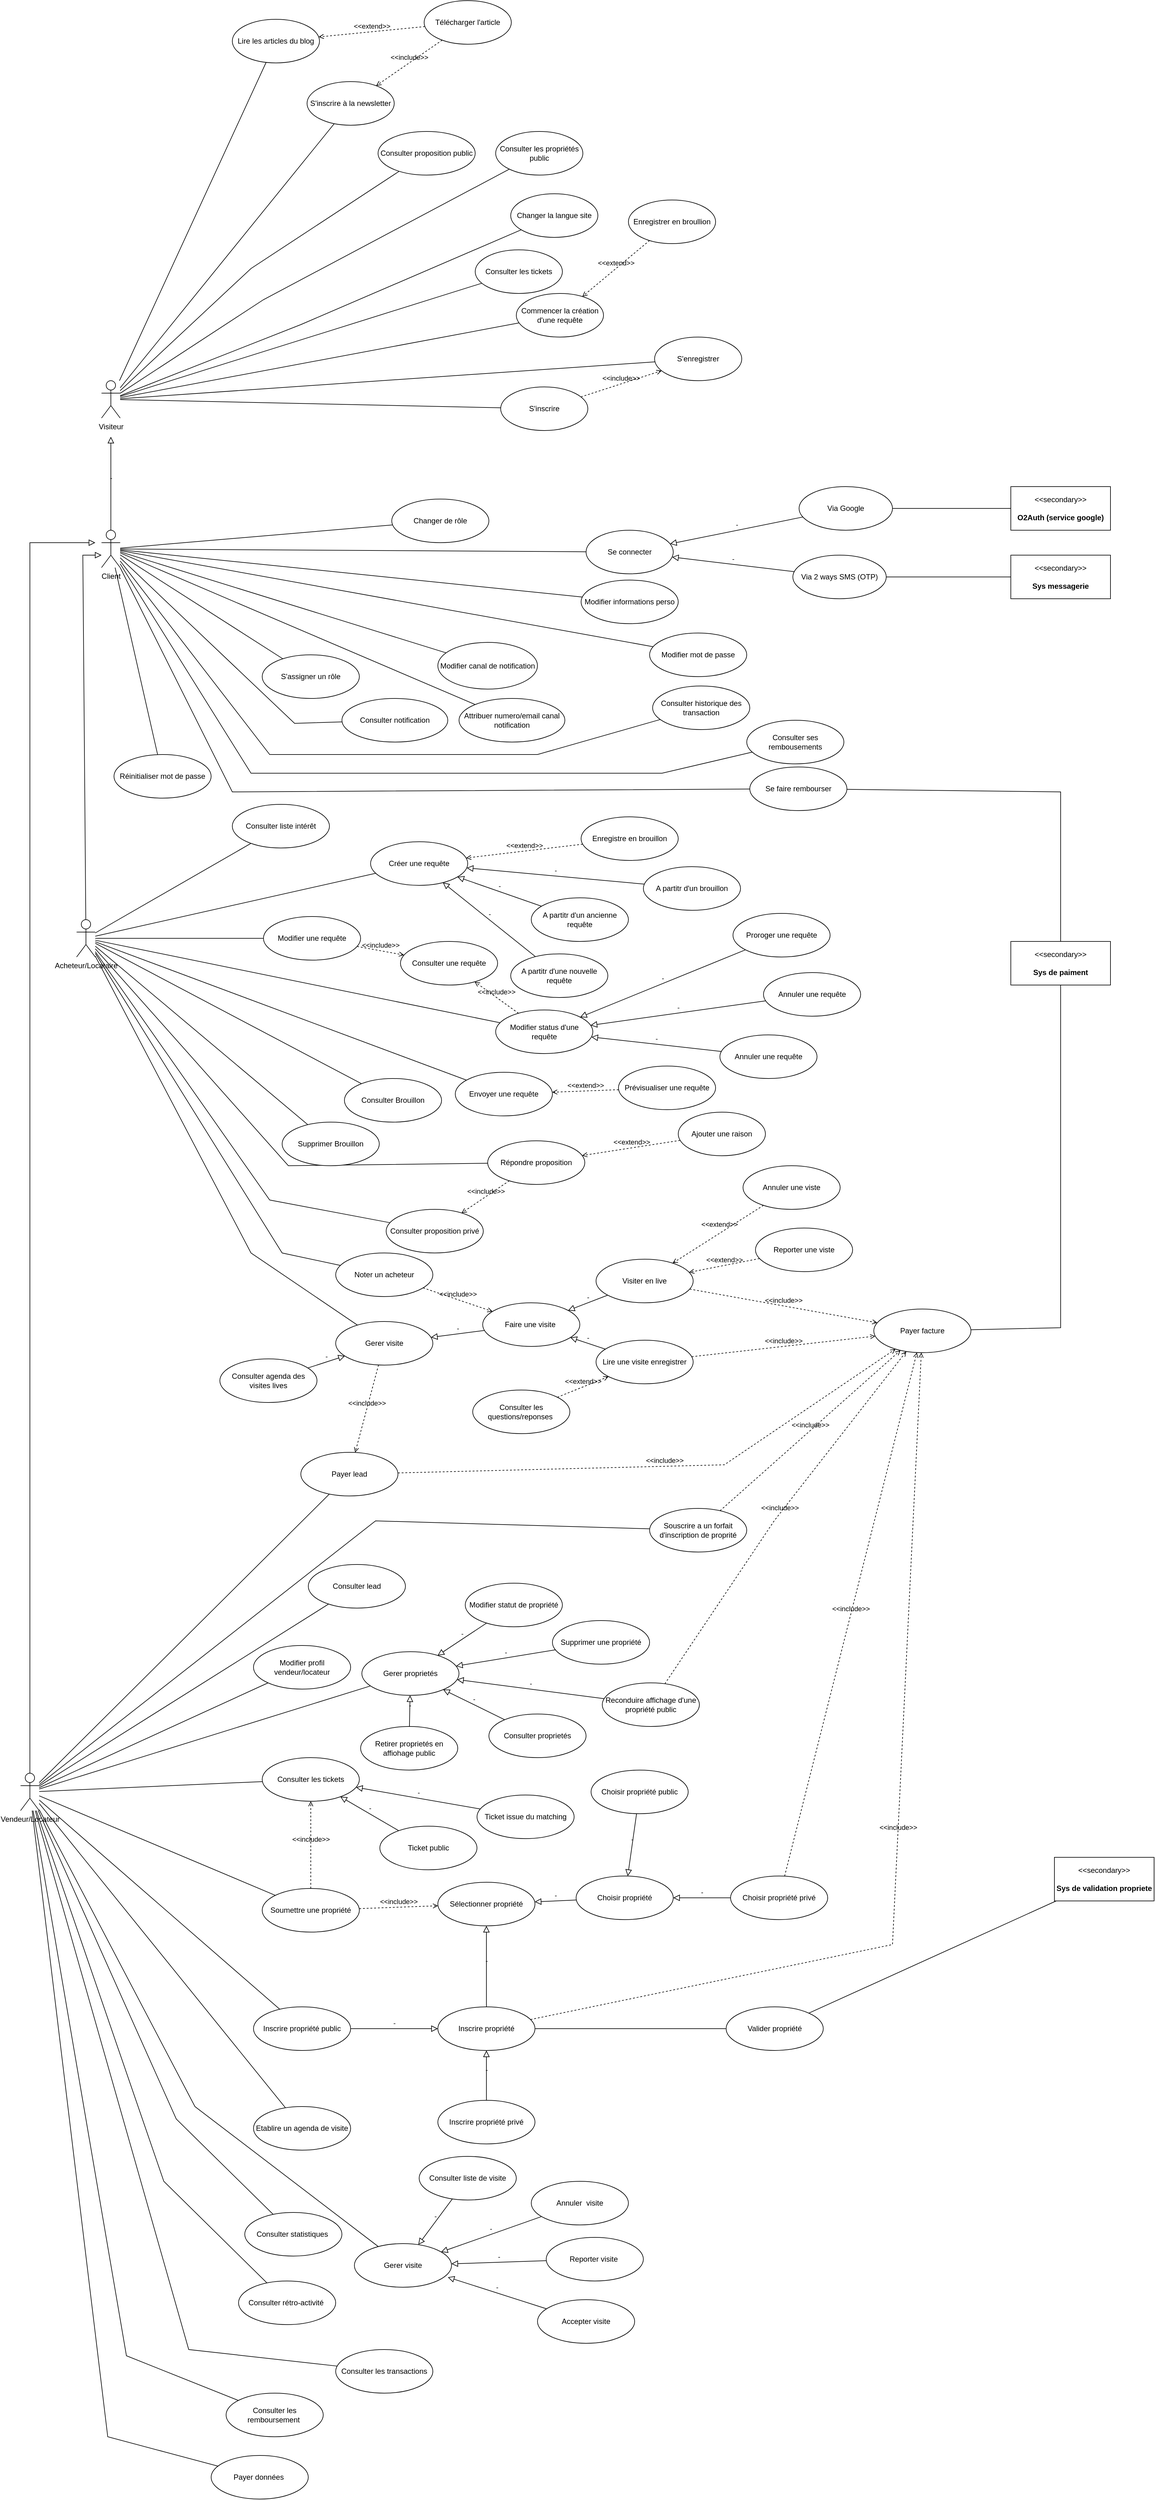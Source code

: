 <mxfile version="24.8.0" pages="9">
  <diagram name="DCU" id="VFJr8dNFwUO1AaLpuf3z">
    <mxGraphModel dx="2131" dy="1994" grid="1" gridSize="10" guides="1" tooltips="1" connect="1" arrows="1" fold="1" page="1" pageScale="1" pageWidth="827" pageHeight="1169" math="0" shadow="0">
      <root>
        <mxCell id="0" />
        <mxCell id="1" parent="0" />
        <mxCell id="-O8y_khU-81oUFgjVsvs-1" value="Visiteur" style="shape=umlActor;verticalLabelPosition=bottom;verticalAlign=top;html=1;outlineConnect=0;" parent="1" vertex="1">
          <mxGeometry x="-330" y="110" width="30" height="60" as="geometry" />
        </mxCell>
        <mxCell id="-O8y_khU-81oUFgjVsvs-5" value="Acheteur/Loc&lt;span style=&quot;background-color: initial;&quot;&gt;ataire&lt;/span&gt;" style="shape=umlActor;verticalLabelPosition=bottom;verticalAlign=top;html=1;outlineConnect=0;" parent="1" vertex="1">
          <mxGeometry x="-370" y="975" width="30" height="60" as="geometry" />
        </mxCell>
        <mxCell id="-O8y_khU-81oUFgjVsvs-6" value="Vendeur/Locateur" style="shape=umlActor;verticalLabelPosition=bottom;verticalAlign=top;html=1;outlineConnect=0;" parent="1" vertex="1">
          <mxGeometry x="-460" y="2345" width="30" height="60" as="geometry" />
        </mxCell>
        <mxCell id="-O8y_khU-81oUFgjVsvs-8" value="" style="endArrow=none;html=1;rounded=0;" parent="1" source="-O8y_khU-81oUFgjVsvs-1" target="-O8y_khU-81oUFgjVsvs-7" edge="1">
          <mxGeometry width="50" height="50" relative="1" as="geometry">
            <mxPoint x="340" y="430" as="sourcePoint" />
            <mxPoint x="390" y="380" as="targetPoint" />
            <Array as="points">
              <mxPoint x="-10" y="20" />
            </Array>
          </mxGeometry>
        </mxCell>
        <mxCell id="-O8y_khU-81oUFgjVsvs-10" value="" style="endArrow=none;html=1;rounded=0;" parent="1" source="-O8y_khU-81oUFgjVsvs-1" target="-O8y_khU-81oUFgjVsvs-9" edge="1">
          <mxGeometry width="50" height="50" relative="1" as="geometry">
            <mxPoint x="120" y="254" as="sourcePoint" />
            <mxPoint x="349" y="190" as="targetPoint" />
          </mxGeometry>
        </mxCell>
        <mxCell id="-O8y_khU-81oUFgjVsvs-12" value="" style="endArrow=none;html=1;rounded=0;" parent="1" source="-O8y_khU-81oUFgjVsvs-1" target="-O8y_khU-81oUFgjVsvs-11" edge="1">
          <mxGeometry width="50" height="50" relative="1" as="geometry">
            <mxPoint x="110" y="290" as="sourcePoint" />
            <mxPoint x="332" y="315" as="targetPoint" />
            <Array as="points">
              <mxPoint x="-70" y="-20" />
            </Array>
          </mxGeometry>
        </mxCell>
        <mxCell id="-O8y_khU-81oUFgjVsvs-13" value="Commencer la création d&#39;une requête" style="ellipse;whiteSpace=wrap;html=1;" parent="1" vertex="1">
          <mxGeometry x="336" y="-30" width="140" height="70" as="geometry" />
        </mxCell>
        <mxCell id="-O8y_khU-81oUFgjVsvs-14" value="" style="endArrow=none;html=1;rounded=0;" parent="1" source="-O8y_khU-81oUFgjVsvs-1" target="-O8y_khU-81oUFgjVsvs-13" edge="1">
          <mxGeometry width="50" height="50" relative="1" as="geometry">
            <mxPoint x="100" y="310" as="sourcePoint" />
            <mxPoint x="336" y="407" as="targetPoint" />
          </mxGeometry>
        </mxCell>
        <mxCell id="-O8y_khU-81oUFgjVsvs-16" value="&amp;lt;&amp;lt;extend&amp;gt;&amp;gt;" style="html=1;verticalAlign=bottom;labelBackgroundColor=none;endArrow=open;endFill=0;dashed=1;rounded=0;" parent="1" source="-O8y_khU-81oUFgjVsvs-15" target="-O8y_khU-81oUFgjVsvs-13" edge="1">
          <mxGeometry width="160" relative="1" as="geometry">
            <mxPoint x="480" y="270" as="sourcePoint" />
            <mxPoint x="640" y="270" as="targetPoint" />
          </mxGeometry>
        </mxCell>
        <mxCell id="-O8y_khU-81oUFgjVsvs-17" value="S&#39;enregistrer" style="ellipse;whiteSpace=wrap;html=1;" parent="1" vertex="1">
          <mxGeometry x="558" y="40" width="140" height="70" as="geometry" />
        </mxCell>
        <mxCell id="-O8y_khU-81oUFgjVsvs-18" value="" style="endArrow=none;html=1;rounded=0;" parent="1" source="-O8y_khU-81oUFgjVsvs-1" target="-O8y_khU-81oUFgjVsvs-17" edge="1">
          <mxGeometry width="50" height="50" relative="1" as="geometry">
            <mxPoint x="100" y="219" as="sourcePoint" />
            <mxPoint x="346" y="373" as="targetPoint" />
          </mxGeometry>
        </mxCell>
        <mxCell id="-O8y_khU-81oUFgjVsvs-19" value="&amp;lt;&amp;lt;secondary&amp;gt;&amp;gt;&lt;br&gt;&lt;br&gt;&lt;b&gt;O2Auth (service google)&lt;/b&gt;" style="html=1;align=center;verticalAlign=middle;dashed=0;whiteSpace=wrap;" parent="1" vertex="1">
          <mxGeometry x="1130" y="280" width="160" height="70" as="geometry" />
        </mxCell>
        <mxCell id="-O8y_khU-81oUFgjVsvs-20" value="-" style="endArrow=block;html=1;rounded=0;align=center;verticalAlign=bottom;endFill=0;labelBackgroundColor=none;endSize=8;" parent="1" source="-O8y_khU-81oUFgjVsvs-40" edge="1">
          <mxGeometry x="-0.0" relative="1" as="geometry">
            <mxPoint x="210" y="470" as="sourcePoint" />
            <mxPoint x="-315" y="200" as="targetPoint" />
            <mxPoint as="offset" />
          </mxGeometry>
        </mxCell>
        <mxCell id="-O8y_khU-81oUFgjVsvs-21" value="" style="resizable=0;html=1;align=center;verticalAlign=top;labelBackgroundColor=none;" parent="-O8y_khU-81oUFgjVsvs-20" connectable="0" vertex="1">
          <mxGeometry relative="1" as="geometry" />
        </mxCell>
        <mxCell id="-O8y_khU-81oUFgjVsvs-23" value="S&#39;inscrire" style="ellipse;whiteSpace=wrap;html=1;" parent="1" vertex="1">
          <mxGeometry x="310.87" y="120" width="140" height="70" as="geometry" />
        </mxCell>
        <mxCell id="-O8y_khU-81oUFgjVsvs-24" value="&amp;lt;&amp;lt;include&amp;gt;&amp;gt;" style="html=1;verticalAlign=bottom;labelBackgroundColor=none;endArrow=open;endFill=0;dashed=1;rounded=0;" parent="1" source="-O8y_khU-81oUFgjVsvs-23" target="-O8y_khU-81oUFgjVsvs-17" edge="1">
          <mxGeometry width="160" relative="1" as="geometry">
            <mxPoint x="810" y="500" as="sourcePoint" />
            <mxPoint x="840" y="300" as="targetPoint" />
          </mxGeometry>
        </mxCell>
        <mxCell id="-O8y_khU-81oUFgjVsvs-28" value="" style="endArrow=none;html=1;rounded=0;" parent="1" source="-O8y_khU-81oUFgjVsvs-1" target="-O8y_khU-81oUFgjVsvs-23" edge="1">
          <mxGeometry width="50" height="50" relative="1" as="geometry">
            <mxPoint x="100" y="214" as="sourcePoint" />
            <mxPoint x="459" y="318" as="targetPoint" />
          </mxGeometry>
        </mxCell>
        <mxCell id="-O8y_khU-81oUFgjVsvs-29" value="Se connecter" style="ellipse;whiteSpace=wrap;html=1;" parent="1" vertex="1">
          <mxGeometry x="448" y="350" width="140" height="70" as="geometry" />
        </mxCell>
        <mxCell id="-O8y_khU-81oUFgjVsvs-30" value="" style="endArrow=none;html=1;rounded=0;" parent="1" source="-O8y_khU-81oUFgjVsvs-40" target="-O8y_khU-81oUFgjVsvs-29" edge="1">
          <mxGeometry width="50" height="50" relative="1" as="geometry">
            <mxPoint x="100" y="320" as="sourcePoint" />
            <mxPoint x="312" y="391" as="targetPoint" />
          </mxGeometry>
        </mxCell>
        <mxCell id="-O8y_khU-81oUFgjVsvs-31" value="Via Google" style="ellipse;whiteSpace=wrap;html=1;" parent="1" vertex="1">
          <mxGeometry x="790" y="280" width="150" height="70" as="geometry" />
        </mxCell>
        <mxCell id="-O8y_khU-81oUFgjVsvs-32" value="Via 2 ways SMS (OTP)" style="ellipse;whiteSpace=wrap;html=1;" parent="1" vertex="1">
          <mxGeometry x="780" y="390" width="150" height="70" as="geometry" />
        </mxCell>
        <mxCell id="-O8y_khU-81oUFgjVsvs-34" value="-" style="endArrow=block;html=1;rounded=0;align=center;verticalAlign=bottom;endFill=0;labelBackgroundColor=none;endSize=8;" parent="1" source="-O8y_khU-81oUFgjVsvs-31" target="-O8y_khU-81oUFgjVsvs-29" edge="1">
          <mxGeometry x="-0.0" relative="1" as="geometry">
            <mxPoint x="686" y="510" as="sourcePoint" />
            <mxPoint x="690" y="350" as="targetPoint" />
            <mxPoint as="offset" />
          </mxGeometry>
        </mxCell>
        <mxCell id="-O8y_khU-81oUFgjVsvs-35" value="" style="resizable=0;html=1;align=center;verticalAlign=top;labelBackgroundColor=none;" parent="-O8y_khU-81oUFgjVsvs-34" connectable="0" vertex="1">
          <mxGeometry relative="1" as="geometry" />
        </mxCell>
        <mxCell id="-O8y_khU-81oUFgjVsvs-36" value="-" style="endArrow=block;html=1;rounded=0;align=center;verticalAlign=bottom;endFill=0;labelBackgroundColor=none;endSize=8;" parent="1" source="-O8y_khU-81oUFgjVsvs-32" target="-O8y_khU-81oUFgjVsvs-29" edge="1">
          <mxGeometry x="-0.0" relative="1" as="geometry">
            <mxPoint x="599" y="460" as="sourcePoint" />
            <mxPoint x="421" y="507" as="targetPoint" />
            <mxPoint as="offset" />
          </mxGeometry>
        </mxCell>
        <mxCell id="-O8y_khU-81oUFgjVsvs-37" value="" style="resizable=0;html=1;align=center;verticalAlign=top;labelBackgroundColor=none;" parent="-O8y_khU-81oUFgjVsvs-36" connectable="0" vertex="1">
          <mxGeometry relative="1" as="geometry" />
        </mxCell>
        <mxCell id="-O8y_khU-81oUFgjVsvs-38" value="Réinitialiser mot de passe" style="ellipse;whiteSpace=wrap;html=1;" parent="1" vertex="1">
          <mxGeometry x="-310" y="710" width="156" height="70" as="geometry" />
        </mxCell>
        <mxCell id="-O8y_khU-81oUFgjVsvs-39" value="" style="endArrow=none;html=1;rounded=0;" parent="1" source="-O8y_khU-81oUFgjVsvs-40" target="-O8y_khU-81oUFgjVsvs-38" edge="1">
          <mxGeometry width="50" height="50" relative="1" as="geometry">
            <mxPoint x="120" y="390" as="sourcePoint" />
            <mxPoint x="340" y="545" as="targetPoint" />
          </mxGeometry>
        </mxCell>
        <mxCell id="-O8y_khU-81oUFgjVsvs-48" value="Modifier informations perso" style="ellipse;whiteSpace=wrap;html=1;" parent="1" vertex="1">
          <mxGeometry x="440" y="430" width="156" height="70" as="geometry" />
        </mxCell>
        <mxCell id="-O8y_khU-81oUFgjVsvs-50" value="Modifier mot de passe" style="ellipse;whiteSpace=wrap;html=1;" parent="1" vertex="1">
          <mxGeometry x="550" y="515" width="156" height="70" as="geometry" />
        </mxCell>
        <mxCell id="-O8y_khU-81oUFgjVsvs-52" value="" style="endArrow=none;html=1;rounded=0;" parent="1" source="-O8y_khU-81oUFgjVsvs-40" target="-O8y_khU-81oUFgjVsvs-48" edge="1">
          <mxGeometry width="50" height="50" relative="1" as="geometry">
            <mxPoint x="130" y="629" as="sourcePoint" />
            <mxPoint x="277.65" y="467.827" as="targetPoint" />
          </mxGeometry>
        </mxCell>
        <mxCell id="-O8y_khU-81oUFgjVsvs-53" value="" style="endArrow=none;html=1;rounded=0;" parent="1" source="-O8y_khU-81oUFgjVsvs-40" target="-O8y_khU-81oUFgjVsvs-50" edge="1">
          <mxGeometry width="50" height="50" relative="1" as="geometry">
            <mxPoint x="90" y="404" as="sourcePoint" />
            <mxPoint x="452" y="498" as="targetPoint" />
          </mxGeometry>
        </mxCell>
        <mxCell id="-O8y_khU-81oUFgjVsvs-54" value="" style="endArrow=none;html=1;rounded=0;" parent="1" source="-O8y_khU-81oUFgjVsvs-31" target="-O8y_khU-81oUFgjVsvs-19" edge="1">
          <mxGeometry width="50" height="50" relative="1" as="geometry">
            <mxPoint x="680" y="227" as="sourcePoint" />
            <mxPoint x="1130" y="223" as="targetPoint" />
          </mxGeometry>
        </mxCell>
        <mxCell id="-O8y_khU-81oUFgjVsvs-56" value="&amp;lt;&amp;lt;secondary&amp;gt;&amp;gt;&lt;br&gt;&lt;br&gt;&lt;b&gt;Sys messagerie&lt;/b&gt;" style="html=1;align=center;verticalAlign=middle;dashed=0;whiteSpace=wrap;" parent="1" vertex="1">
          <mxGeometry x="1130" y="390" width="160" height="70" as="geometry" />
        </mxCell>
        <mxCell id="-O8y_khU-81oUFgjVsvs-57" value="" style="endArrow=none;html=1;rounded=0;" parent="1" source="-O8y_khU-81oUFgjVsvs-32" target="-O8y_khU-81oUFgjVsvs-56" edge="1">
          <mxGeometry width="50" height="50" relative="1" as="geometry">
            <mxPoint x="950" y="504.57" as="sourcePoint" />
            <mxPoint x="1140" y="504.57" as="targetPoint" />
          </mxGeometry>
        </mxCell>
        <mxCell id="-O8y_khU-81oUFgjVsvs-58" value="Changer de rôle" style="ellipse;whiteSpace=wrap;html=1;" parent="1" vertex="1">
          <mxGeometry x="136" y="300" width="156" height="70" as="geometry" />
        </mxCell>
        <mxCell id="-O8y_khU-81oUFgjVsvs-59" value="" style="endArrow=none;html=1;rounded=0;" parent="1" source="-O8y_khU-81oUFgjVsvs-40" target="-O8y_khU-81oUFgjVsvs-58" edge="1">
          <mxGeometry width="50" height="50" relative="1" as="geometry">
            <mxPoint x="90" y="407" as="sourcePoint" />
            <mxPoint x="466" y="580" as="targetPoint" />
          </mxGeometry>
        </mxCell>
        <mxCell id="-O8y_khU-81oUFgjVsvs-63" value="" style="endArrow=none;html=1;rounded=0;" parent="1" source="-O8y_khU-81oUFgjVsvs-40" target="-O8y_khU-81oUFgjVsvs-60" edge="1">
          <mxGeometry width="50" height="50" relative="1" as="geometry">
            <mxPoint x="90" y="405" as="sourcePoint" />
            <mxPoint x="538" y="545" as="targetPoint" />
          </mxGeometry>
        </mxCell>
        <mxCell id="-O8y_khU-81oUFgjVsvs-66" value="" style="endArrow=none;html=1;rounded=0;" parent="1" source="-O8y_khU-81oUFgjVsvs-40" target="-O8y_khU-81oUFgjVsvs-65" edge="1">
          <mxGeometry width="50" height="50" relative="1" as="geometry">
            <mxPoint x="60" y="441" as="sourcePoint" />
            <mxPoint x="358" y="585" as="targetPoint" />
          </mxGeometry>
        </mxCell>
        <mxCell id="-O8y_khU-81oUFgjVsvs-67" value="" style="endArrow=block;html=1;rounded=0;align=center;verticalAlign=bottom;endFill=0;labelBackgroundColor=none;endSize=8;" parent="1" source="-O8y_khU-81oUFgjVsvs-5" edge="1">
          <mxGeometry x="-0.0" relative="1" as="geometry">
            <mxPoint x="-35" y="720" as="sourcePoint" />
            <mxPoint x="-330" y="390" as="targetPoint" />
            <mxPoint as="offset" />
            <Array as="points">
              <mxPoint x="-360" y="390" />
            </Array>
          </mxGeometry>
        </mxCell>
        <mxCell id="-O8y_khU-81oUFgjVsvs-68" value="" style="resizable=0;html=1;align=center;verticalAlign=top;labelBackgroundColor=none;" parent="-O8y_khU-81oUFgjVsvs-67" connectable="0" vertex="1">
          <mxGeometry relative="1" as="geometry" />
        </mxCell>
        <mxCell id="-O8y_khU-81oUFgjVsvs-40" value="Client" style="shape=umlActor;verticalLabelPosition=bottom;verticalAlign=top;html=1;" parent="1" vertex="1">
          <mxGeometry x="-330" y="350" width="30" height="60" as="geometry" />
        </mxCell>
        <mxCell id="-O8y_khU-81oUFgjVsvs-70" value="" style="endArrow=none;html=1;rounded=0;" parent="1" source="-O8y_khU-81oUFgjVsvs-5" target="-O8y_khU-81oUFgjVsvs-69" edge="1">
          <mxGeometry width="50" height="50" relative="1" as="geometry">
            <mxPoint x="54.87" y="798" as="sourcePoint" />
            <mxPoint x="262.87" y="952" as="targetPoint" />
          </mxGeometry>
        </mxCell>
        <mxCell id="-O8y_khU-81oUFgjVsvs-83" value="" style="endArrow=none;html=1;rounded=0;" parent="1" source="-O8y_khU-81oUFgjVsvs-5" target="-O8y_khU-81oUFgjVsvs-82" edge="1">
          <mxGeometry width="50" height="50" relative="1" as="geometry">
            <mxPoint x="32.87" y="970" as="sourcePoint" />
            <mxPoint x="242.87" y="974" as="targetPoint" />
          </mxGeometry>
        </mxCell>
        <mxCell id="-O8y_khU-81oUFgjVsvs-84" value="Proroger une requête" style="ellipse;whiteSpace=wrap;html=1;" parent="1" vertex="1">
          <mxGeometry x="683.87" y="965" width="156" height="70" as="geometry" />
        </mxCell>
        <mxCell id="-O8y_khU-81oUFgjVsvs-85" value="Annuler une requête" style="ellipse;whiteSpace=wrap;html=1;" parent="1" vertex="1">
          <mxGeometry x="732.87" y="1060" width="156" height="70" as="geometry" />
        </mxCell>
        <mxCell id="-O8y_khU-81oUFgjVsvs-87" value="" style="endArrow=none;html=1;rounded=0;" parent="1" source="-O8y_khU-81oUFgjVsvs-5" target="-O8y_khU-81oUFgjVsvs-88" edge="1">
          <mxGeometry width="50" height="50" relative="1" as="geometry">
            <mxPoint x="-17.13" y="886" as="sourcePoint" />
            <mxPoint x="201.87" y="972" as="targetPoint" />
          </mxGeometry>
        </mxCell>
        <mxCell id="-O8y_khU-81oUFgjVsvs-88" value="Modifier status d&#39;une requête" style="ellipse;whiteSpace=wrap;html=1;" parent="1" vertex="1">
          <mxGeometry x="302.87" y="1120" width="156" height="70" as="geometry" />
        </mxCell>
        <mxCell id="-O8y_khU-81oUFgjVsvs-89" value="-" style="endArrow=block;html=1;rounded=0;align=center;verticalAlign=bottom;endFill=0;labelBackgroundColor=none;endSize=8;" parent="1" source="-O8y_khU-81oUFgjVsvs-84" target="-O8y_khU-81oUFgjVsvs-88" edge="1">
          <mxGeometry x="-0.0" relative="1" as="geometry">
            <mxPoint x="436.87" y="1198" as="sourcePoint" />
            <mxPoint x="302.87" y="1090" as="targetPoint" />
            <mxPoint as="offset" />
          </mxGeometry>
        </mxCell>
        <mxCell id="-O8y_khU-81oUFgjVsvs-90" value="" style="resizable=0;html=1;align=center;verticalAlign=top;labelBackgroundColor=none;" parent="-O8y_khU-81oUFgjVsvs-89" connectable="0" vertex="1">
          <mxGeometry relative="1" as="geometry" />
        </mxCell>
        <mxCell id="-O8y_khU-81oUFgjVsvs-91" value="-" style="endArrow=block;html=1;rounded=0;align=center;verticalAlign=bottom;endFill=0;labelBackgroundColor=none;endSize=8;" parent="1" source="-O8y_khU-81oUFgjVsvs-85" target="-O8y_khU-81oUFgjVsvs-88" edge="1">
          <mxGeometry x="-0.0" relative="1" as="geometry">
            <mxPoint x="442.87" y="1024" as="sourcePoint" />
            <mxPoint x="308.87" y="916" as="targetPoint" />
            <mxPoint as="offset" />
          </mxGeometry>
        </mxCell>
        <mxCell id="-O8y_khU-81oUFgjVsvs-92" value="" style="resizable=0;html=1;align=center;verticalAlign=top;labelBackgroundColor=none;" parent="-O8y_khU-81oUFgjVsvs-91" connectable="0" vertex="1">
          <mxGeometry relative="1" as="geometry" />
        </mxCell>
        <mxCell id="-O8y_khU-81oUFgjVsvs-93" value="Annuler une requête" style="ellipse;whiteSpace=wrap;html=1;" parent="1" vertex="1">
          <mxGeometry x="662.87" y="1160" width="156" height="70" as="geometry" />
        </mxCell>
        <mxCell id="-O8y_khU-81oUFgjVsvs-94" value="-" style="endArrow=block;html=1;rounded=0;align=center;verticalAlign=bottom;endFill=0;labelBackgroundColor=none;endSize=8;" parent="1" source="-O8y_khU-81oUFgjVsvs-93" target="-O8y_khU-81oUFgjVsvs-88" edge="1">
          <mxGeometry x="-0.0" relative="1" as="geometry">
            <mxPoint x="234.87" y="1230" as="sourcePoint" />
            <mxPoint x="130.87" y="1150" as="targetPoint" />
            <mxPoint as="offset" />
          </mxGeometry>
        </mxCell>
        <mxCell id="-O8y_khU-81oUFgjVsvs-95" value="" style="resizable=0;html=1;align=center;verticalAlign=top;labelBackgroundColor=none;" parent="-O8y_khU-81oUFgjVsvs-94" connectable="0" vertex="1">
          <mxGeometry relative="1" as="geometry" />
        </mxCell>
        <mxCell id="-O8y_khU-81oUFgjVsvs-96" value="Consulter une requête" style="ellipse;whiteSpace=wrap;html=1;" parent="1" vertex="1">
          <mxGeometry x="150" y="1010" width="156" height="70" as="geometry" />
        </mxCell>
        <mxCell id="-O8y_khU-81oUFgjVsvs-98" value="&amp;lt;&amp;lt;include&amp;gt;&amp;gt;" style="html=1;verticalAlign=bottom;labelBackgroundColor=none;endArrow=open;endFill=0;dashed=1;rounded=0;" parent="1" source="-O8y_khU-81oUFgjVsvs-82" target="-O8y_khU-81oUFgjVsvs-96" edge="1">
          <mxGeometry width="160" relative="1" as="geometry">
            <mxPoint x="218.87" y="1040" as="sourcePoint" />
            <mxPoint x="348.87" y="1014" as="targetPoint" />
          </mxGeometry>
        </mxCell>
        <mxCell id="-O8y_khU-81oUFgjVsvs-99" value="&amp;lt;&amp;lt;include&amp;gt;&amp;gt;" style="html=1;verticalAlign=bottom;labelBackgroundColor=none;endArrow=open;endFill=0;dashed=1;rounded=0;" parent="1" source="-O8y_khU-81oUFgjVsvs-88" target="-O8y_khU-81oUFgjVsvs-96" edge="1">
          <mxGeometry width="160" relative="1" as="geometry">
            <mxPoint x="218.87" y="1200" as="sourcePoint" />
            <mxPoint x="208.87" y="1250" as="targetPoint" />
          </mxGeometry>
        </mxCell>
        <mxCell id="-O8y_khU-81oUFgjVsvs-102" value="" style="endArrow=none;html=1;rounded=0;" parent="1" source="-O8y_khU-81oUFgjVsvs-5" target="-O8y_khU-81oUFgjVsvs-101" edge="1">
          <mxGeometry width="50" height="50" relative="1" as="geometry">
            <mxPoint x="-37.13" y="1114" as="sourcePoint" />
            <mxPoint x="198.87" y="1270" as="targetPoint" />
          </mxGeometry>
        </mxCell>
        <mxCell id="-O8y_khU-81oUFgjVsvs-103" value="Envoyer une requête" style="ellipse;whiteSpace=wrap;html=1;" parent="1" vertex="1">
          <mxGeometry x="238" y="1220" width="156" height="70" as="geometry" />
        </mxCell>
        <mxCell id="-O8y_khU-81oUFgjVsvs-104" value="" style="endArrow=none;html=1;rounded=0;" parent="1" source="-O8y_khU-81oUFgjVsvs-5" target="-O8y_khU-81oUFgjVsvs-103" edge="1">
          <mxGeometry width="50" height="50" relative="1" as="geometry">
            <mxPoint x="42.87" y="1070" as="sourcePoint" />
            <mxPoint x="190.87" y="1316" as="targetPoint" />
          </mxGeometry>
        </mxCell>
        <mxCell id="-O8y_khU-81oUFgjVsvs-106" value="" style="endArrow=none;html=1;rounded=0;" parent="1" source="-O8y_khU-81oUFgjVsvs-5" target="-O8y_khU-81oUFgjVsvs-105" edge="1">
          <mxGeometry width="50" height="50" relative="1" as="geometry">
            <mxPoint x="-27.13" y="1001" as="sourcePoint" />
            <mxPoint x="207.87" y="853" as="targetPoint" />
          </mxGeometry>
        </mxCell>
        <mxCell id="-O8y_khU-81oUFgjVsvs-110" value="" style="endArrow=none;html=1;rounded=0;" parent="1" source="-O8y_khU-81oUFgjVsvs-40" target="-O8y_khU-81oUFgjVsvs-108" edge="1">
          <mxGeometry width="50" height="50" relative="1" as="geometry">
            <mxPoint x="-20" y="480" as="sourcePoint" />
            <mxPoint x="118" y="596" as="targetPoint" />
            <Array as="points">
              <mxPoint x="-20" y="660" />
            </Array>
          </mxGeometry>
        </mxCell>
        <mxCell id="-O8y_khU-81oUFgjVsvs-111" value="" style="endArrow=none;html=1;rounded=0;" parent="1" source="-O8y_khU-81oUFgjVsvs-40" target="-O8y_khU-81oUFgjVsvs-107" edge="1">
          <mxGeometry width="50" height="50" relative="1" as="geometry">
            <mxPoint x="16.87" y="500" as="sourcePoint" />
            <mxPoint x="164.87" y="618" as="targetPoint" />
          </mxGeometry>
        </mxCell>
        <mxCell id="-O8y_khU-81oUFgjVsvs-112" value="Consulter proposition privé" style="ellipse;whiteSpace=wrap;html=1;" parent="1" vertex="1">
          <mxGeometry x="127" y="1440" width="156" height="70" as="geometry" />
        </mxCell>
        <mxCell id="-O8y_khU-81oUFgjVsvs-113" value="" style="endArrow=none;html=1;rounded=0;" parent="1" source="-O8y_khU-81oUFgjVsvs-5" target="-O8y_khU-81oUFgjVsvs-112" edge="1">
          <mxGeometry width="50" height="50" relative="1" as="geometry">
            <mxPoint x="-40" y="1277.5" as="sourcePoint" />
            <mxPoint x="154" y="1542.5" as="targetPoint" />
            <Array as="points">
              <mxPoint x="-60" y="1425" />
            </Array>
          </mxGeometry>
        </mxCell>
        <mxCell id="-O8y_khU-81oUFgjVsvs-114" value="Répondre proposition" style="ellipse;whiteSpace=wrap;html=1;" parent="1" vertex="1">
          <mxGeometry x="290" y="1330" width="156" height="70" as="geometry" />
        </mxCell>
        <mxCell id="-O8y_khU-81oUFgjVsvs-115" value="" style="endArrow=none;html=1;rounded=0;" parent="1" source="-O8y_khU-81oUFgjVsvs-5" target="-O8y_khU-81oUFgjVsvs-114" edge="1">
          <mxGeometry width="50" height="50" relative="1" as="geometry">
            <mxPoint x="-60" y="1169" as="sourcePoint" />
            <mxPoint x="134" y="1434" as="targetPoint" />
            <Array as="points">
              <mxPoint x="-30" y="1370" />
            </Array>
          </mxGeometry>
        </mxCell>
        <mxCell id="-O8y_khU-81oUFgjVsvs-116" value="&amp;lt;&amp;lt;include&amp;gt;&amp;gt;" style="html=1;verticalAlign=bottom;labelBackgroundColor=none;endArrow=open;endFill=0;dashed=1;rounded=0;" parent="1" source="-O8y_khU-81oUFgjVsvs-114" target="-O8y_khU-81oUFgjVsvs-112" edge="1">
          <mxGeometry width="160" relative="1" as="geometry">
            <mxPoint x="562.87" y="1424" as="sourcePoint" />
            <mxPoint x="495.87" y="1366" as="targetPoint" />
          </mxGeometry>
        </mxCell>
        <mxCell id="-O8y_khU-81oUFgjVsvs-118" value="" style="endArrow=none;html=1;rounded=0;" parent="1" source="-O8y_khU-81oUFgjVsvs-1" target="-O8y_khU-81oUFgjVsvs-117" edge="1">
          <mxGeometry width="50" height="50" relative="1" as="geometry">
            <mxPoint x="-90" y="185" as="sourcePoint" />
            <mxPoint x="180" y="-10" as="targetPoint" />
            <Array as="points">
              <mxPoint x="-90" y="-70" />
            </Array>
          </mxGeometry>
        </mxCell>
        <mxCell id="-O8y_khU-81oUFgjVsvs-119" value="Ajouter une raison" style="ellipse;whiteSpace=wrap;html=1;" parent="1" vertex="1">
          <mxGeometry x="596" y="1284" width="140" height="70" as="geometry" />
        </mxCell>
        <mxCell id="-O8y_khU-81oUFgjVsvs-120" value="&amp;lt;&amp;lt;extend&amp;gt;&amp;gt;" style="html=1;verticalAlign=bottom;labelBackgroundColor=none;endArrow=open;endFill=0;dashed=1;rounded=0;" parent="1" source="-O8y_khU-81oUFgjVsvs-119" target="-O8y_khU-81oUFgjVsvs-114" edge="1">
          <mxGeometry width="160" relative="1" as="geometry">
            <mxPoint x="588" y="1530" as="sourcePoint" />
            <mxPoint x="466" y="1540" as="targetPoint" />
          </mxGeometry>
        </mxCell>
        <mxCell id="-O8y_khU-81oUFgjVsvs-121" value="Consulter liste intérêt" style="ellipse;whiteSpace=wrap;html=1;" parent="1" vertex="1">
          <mxGeometry x="-120" y="790" width="156" height="70" as="geometry" />
        </mxCell>
        <mxCell id="-O8y_khU-81oUFgjVsvs-122" value="" style="endArrow=none;html=1;rounded=0;" parent="1" source="-O8y_khU-81oUFgjVsvs-5" target="-O8y_khU-81oUFgjVsvs-121" edge="1">
          <mxGeometry width="50" height="50" relative="1" as="geometry">
            <mxPoint x="-40" y="1000" as="sourcePoint" />
            <mxPoint x="209" y="834" as="targetPoint" />
          </mxGeometry>
        </mxCell>
        <mxCell id="-O8y_khU-81oUFgjVsvs-123" value="Consulter agenda des visites lives" style="ellipse;whiteSpace=wrap;html=1;" parent="1" vertex="1">
          <mxGeometry x="-140" y="1680" width="156" height="70" as="geometry" />
        </mxCell>
        <mxCell id="-O8y_khU-81oUFgjVsvs-125" value="Faire une visite&amp;nbsp;" style="ellipse;whiteSpace=wrap;html=1;" parent="1" vertex="1">
          <mxGeometry x="282" y="1590" width="156" height="70" as="geometry" />
        </mxCell>
        <mxCell id="-O8y_khU-81oUFgjVsvs-126" value="Visiter en live" style="ellipse;whiteSpace=wrap;html=1;" parent="1" vertex="1">
          <mxGeometry x="464" y="1520" width="156" height="70" as="geometry" />
        </mxCell>
        <mxCell id="-O8y_khU-81oUFgjVsvs-127" value="Lire une visite enregistrer" style="ellipse;whiteSpace=wrap;html=1;" parent="1" vertex="1">
          <mxGeometry x="464" y="1650" width="156" height="70" as="geometry" />
        </mxCell>
        <mxCell id="-O8y_khU-81oUFgjVsvs-128" value="-" style="endArrow=block;html=1;rounded=0;align=center;verticalAlign=bottom;endFill=0;labelBackgroundColor=none;endSize=8;" parent="1" source="-O8y_khU-81oUFgjVsvs-126" target="-O8y_khU-81oUFgjVsvs-125" edge="1">
          <mxGeometry x="-0.0" relative="1" as="geometry">
            <mxPoint x="632.87" y="1624" as="sourcePoint" />
            <mxPoint x="424.87" y="1600" as="targetPoint" />
            <mxPoint as="offset" />
          </mxGeometry>
        </mxCell>
        <mxCell id="-O8y_khU-81oUFgjVsvs-129" value="" style="resizable=0;html=1;align=center;verticalAlign=top;labelBackgroundColor=none;" parent="-O8y_khU-81oUFgjVsvs-128" connectable="0" vertex="1">
          <mxGeometry relative="1" as="geometry" />
        </mxCell>
        <mxCell id="-O8y_khU-81oUFgjVsvs-130" value="-" style="endArrow=block;html=1;rounded=0;align=center;verticalAlign=bottom;endFill=0;labelBackgroundColor=none;endSize=8;" parent="1" source="-O8y_khU-81oUFgjVsvs-127" target="-O8y_khU-81oUFgjVsvs-125" edge="1">
          <mxGeometry x="-0.0" relative="1" as="geometry">
            <mxPoint x="490" y="1620" as="sourcePoint" />
            <mxPoint x="429" y="1612" as="targetPoint" />
            <mxPoint as="offset" />
          </mxGeometry>
        </mxCell>
        <mxCell id="-O8y_khU-81oUFgjVsvs-131" value="" style="resizable=0;html=1;align=center;verticalAlign=top;labelBackgroundColor=none;" parent="-O8y_khU-81oUFgjVsvs-130" connectable="0" vertex="1">
          <mxGeometry relative="1" as="geometry" />
        </mxCell>
        <mxCell id="-O8y_khU-81oUFgjVsvs-132" value="" style="endArrow=none;html=1;rounded=0;" parent="1" source="-O8y_khU-81oUFgjVsvs-5" target="yMJG4E9TfZPFUncJ9CK7-87" edge="1">
          <mxGeometry width="50" height="50" relative="1" as="geometry">
            <mxPoint x="-55" y="1040" as="sourcePoint" />
            <mxPoint x="276" y="1535" as="targetPoint" />
            <Array as="points">
              <mxPoint x="-90" y="1510" />
            </Array>
          </mxGeometry>
        </mxCell>
        <mxCell id="-O8y_khU-81oUFgjVsvs-133" value="&amp;lt;&amp;lt;include&amp;gt;&amp;gt;" style="html=1;verticalAlign=bottom;labelBackgroundColor=none;endArrow=open;endFill=0;dashed=1;rounded=0;" parent="1" source="-O8y_khU-81oUFgjVsvs-126" target="-O8y_khU-81oUFgjVsvs-135" edge="1">
          <mxGeometry width="160" relative="1" as="geometry">
            <mxPoint x="690" y="1540" as="sourcePoint" />
            <mxPoint x="730" y="1530" as="targetPoint" />
          </mxGeometry>
        </mxCell>
        <mxCell id="-O8y_khU-81oUFgjVsvs-134" value="&amp;lt;&amp;lt;include&amp;gt;&amp;gt;" style="html=1;verticalAlign=bottom;labelBackgroundColor=none;endArrow=open;endFill=0;dashed=1;rounded=0;" parent="1" source="-O8y_khU-81oUFgjVsvs-127" target="-O8y_khU-81oUFgjVsvs-135" edge="1">
          <mxGeometry width="160" relative="1" as="geometry">
            <mxPoint x="690" y="1620" as="sourcePoint" />
            <mxPoint x="740" y="1710" as="targetPoint" />
          </mxGeometry>
        </mxCell>
        <mxCell id="-O8y_khU-81oUFgjVsvs-135" value="Payer facture" style="ellipse;whiteSpace=wrap;html=1;" parent="1" vertex="1">
          <mxGeometry x="910" y="1600" width="156" height="70" as="geometry" />
        </mxCell>
        <mxCell id="-O8y_khU-81oUFgjVsvs-136" value="&amp;lt;&amp;lt;secondary&amp;gt;&amp;gt;&lt;br&gt;&lt;br&gt;&lt;b&gt;Sys de paiment&lt;/b&gt;" style="html=1;align=center;verticalAlign=middle;dashed=0;whiteSpace=wrap;" parent="1" vertex="1">
          <mxGeometry x="1130" y="1010" width="160" height="70" as="geometry" />
        </mxCell>
        <mxCell id="-O8y_khU-81oUFgjVsvs-137" value="" style="endArrow=none;html=1;rounded=0;" parent="1" source="-O8y_khU-81oUFgjVsvs-135" target="-O8y_khU-81oUFgjVsvs-136" edge="1">
          <mxGeometry width="50" height="50" relative="1" as="geometry">
            <mxPoint x="850" y="1600" as="sourcePoint" />
            <mxPoint x="1180" y="1600" as="targetPoint" />
            <Array as="points">
              <mxPoint x="1210" y="1630" />
            </Array>
          </mxGeometry>
        </mxCell>
        <mxCell id="-O8y_khU-81oUFgjVsvs-138" value="&amp;lt;&amp;lt;extend&amp;gt;&amp;gt;" style="html=1;verticalAlign=bottom;labelBackgroundColor=none;endArrow=open;endFill=0;dashed=1;rounded=0;" parent="1" source="-O8y_khU-81oUFgjVsvs-139" target="-O8y_khU-81oUFgjVsvs-127" edge="1">
          <mxGeometry width="160" relative="1" as="geometry">
            <mxPoint x="700" y="1754" as="sourcePoint" />
            <mxPoint x="588" y="1715" as="targetPoint" />
          </mxGeometry>
        </mxCell>
        <mxCell id="-O8y_khU-81oUFgjVsvs-139" value="Consulter les questions/reponses&amp;nbsp;" style="ellipse;whiteSpace=wrap;html=1;" parent="1" vertex="1">
          <mxGeometry x="266" y="1730" width="156" height="70" as="geometry" />
        </mxCell>
        <mxCell id="-O8y_khU-81oUFgjVsvs-140" value="&amp;lt;&amp;lt;extend&amp;gt;&amp;gt;" style="html=1;verticalAlign=bottom;labelBackgroundColor=none;endArrow=open;endFill=0;dashed=1;rounded=0;" parent="1" source="-O8y_khU-81oUFgjVsvs-141" target="-O8y_khU-81oUFgjVsvs-126" edge="1">
          <mxGeometry width="160" relative="1" as="geometry">
            <mxPoint x="730" y="1510" as="sourcePoint" />
            <mxPoint x="614.87" y="1500" as="targetPoint" />
          </mxGeometry>
        </mxCell>
        <mxCell id="-O8y_khU-81oUFgjVsvs-141" value="Reporter une viste" style="ellipse;whiteSpace=wrap;html=1;" parent="1" vertex="1">
          <mxGeometry x="720" y="1470" width="156" height="70" as="geometry" />
        </mxCell>
        <mxCell id="-O8y_khU-81oUFgjVsvs-142" value="Annuler une viste" style="ellipse;whiteSpace=wrap;html=1;" parent="1" vertex="1">
          <mxGeometry x="700" y="1370" width="156" height="70" as="geometry" />
        </mxCell>
        <mxCell id="-O8y_khU-81oUFgjVsvs-143" value="&amp;lt;&amp;lt;extend&amp;gt;&amp;gt;" style="html=1;verticalAlign=bottom;labelBackgroundColor=none;endArrow=open;endFill=0;dashed=1;rounded=0;" parent="1" source="-O8y_khU-81oUFgjVsvs-142" target="-O8y_khU-81oUFgjVsvs-126" edge="1">
          <mxGeometry x="-0.065" y="-5" width="160" relative="1" as="geometry">
            <mxPoint x="710.87" y="1490" as="sourcePoint" />
            <mxPoint x="624.87" y="1501" as="targetPoint" />
            <mxPoint as="offset" />
          </mxGeometry>
        </mxCell>
        <mxCell id="-O8y_khU-81oUFgjVsvs-144" value="Noter un acheteur" style="ellipse;whiteSpace=wrap;html=1;" parent="1" vertex="1">
          <mxGeometry x="46" y="1510" width="156" height="70" as="geometry" />
        </mxCell>
        <mxCell id="-O8y_khU-81oUFgjVsvs-145" value="&amp;lt;&amp;lt;include&amp;gt;&amp;gt;" style="html=1;verticalAlign=bottom;labelBackgroundColor=none;endArrow=open;endFill=0;dashed=1;rounded=0;" parent="1" source="-O8y_khU-81oUFgjVsvs-144" target="-O8y_khU-81oUFgjVsvs-125" edge="1">
          <mxGeometry width="160" relative="1" as="geometry">
            <mxPoint x="344" y="1675.5" as="sourcePoint" />
            <mxPoint x="430" y="1694.5" as="targetPoint" />
          </mxGeometry>
        </mxCell>
        <mxCell id="-O8y_khU-81oUFgjVsvs-146" value="" style="endArrow=none;html=1;rounded=0;" parent="1" source="-O8y_khU-81oUFgjVsvs-5" target="-O8y_khU-81oUFgjVsvs-144" edge="1">
          <mxGeometry width="50" height="50" relative="1" as="geometry">
            <mxPoint x="-56" y="1040" as="sourcePoint" />
            <mxPoint x="302" y="1618" as="targetPoint" />
            <Array as="points">
              <mxPoint x="-40" y="1510" />
            </Array>
          </mxGeometry>
        </mxCell>
        <mxCell id="-O8y_khU-81oUFgjVsvs-147" value="" style="endArrow=none;html=1;rounded=0;" parent="1" source="-O8y_khU-81oUFgjVsvs-40" target="-O8y_khU-81oUFgjVsvs-148" edge="1">
          <mxGeometry width="50" height="50" relative="1" as="geometry">
            <mxPoint x="-44" y="980" as="sourcePoint" />
            <mxPoint x="560" y="690" as="targetPoint" />
            <Array as="points">
              <mxPoint x="-60" y="710" />
              <mxPoint x="370" y="710" />
            </Array>
          </mxGeometry>
        </mxCell>
        <mxCell id="-O8y_khU-81oUFgjVsvs-148" value="Consulter historique des transaction" style="ellipse;whiteSpace=wrap;html=1;" parent="1" vertex="1">
          <mxGeometry x="554.87" y="600" width="156" height="70" as="geometry" />
        </mxCell>
        <mxCell id="-O8y_khU-81oUFgjVsvs-149" value="Consulter ses rembousements" style="ellipse;whiteSpace=wrap;html=1;" parent="1" vertex="1">
          <mxGeometry x="706" y="655" width="156" height="70" as="geometry" />
        </mxCell>
        <mxCell id="-O8y_khU-81oUFgjVsvs-150" value="" style="endArrow=none;html=1;rounded=0;" parent="1" source="-O8y_khU-81oUFgjVsvs-40" target="-O8y_khU-81oUFgjVsvs-149" edge="1">
          <mxGeometry width="50" height="50" relative="1" as="geometry">
            <mxPoint x="15" y="430" as="sourcePoint" />
            <mxPoint x="571" y="658" as="targetPoint" />
            <Array as="points">
              <mxPoint x="-90" y="740" />
              <mxPoint x="570" y="740" />
            </Array>
          </mxGeometry>
        </mxCell>
        <mxCell id="-O8y_khU-81oUFgjVsvs-151" value="" style="endArrow=none;html=1;rounded=0;" parent="1" source="-O8y_khU-81oUFgjVsvs-153" target="-O8y_khU-81oUFgjVsvs-136" edge="1">
          <mxGeometry width="50" height="50" relative="1" as="geometry">
            <mxPoint x="880" y="764" as="sourcePoint" />
            <mxPoint x="1386" y="250" as="targetPoint" />
            <Array as="points">
              <mxPoint x="1210" y="770" />
            </Array>
          </mxGeometry>
        </mxCell>
        <mxCell id="-O8y_khU-81oUFgjVsvs-152" value="" style="endArrow=none;html=1;rounded=0;" parent="1" source="-O8y_khU-81oUFgjVsvs-40" target="-O8y_khU-81oUFgjVsvs-153" edge="1">
          <mxGeometry width="50" height="50" relative="1" as="geometry">
            <mxPoint x="10" y="430" as="sourcePoint" />
            <mxPoint x="717" y="750" as="targetPoint" />
            <Array as="points">
              <mxPoint x="-120" y="770" />
            </Array>
          </mxGeometry>
        </mxCell>
        <mxCell id="-O8y_khU-81oUFgjVsvs-153" value="Se faire rembourser" style="ellipse;whiteSpace=wrap;html=1;" parent="1" vertex="1">
          <mxGeometry x="710.87" y="730" width="156" height="70" as="geometry" />
        </mxCell>
        <mxCell id="-O8y_khU-81oUFgjVsvs-156" value="" style="endArrow=block;html=1;rounded=0;align=center;verticalAlign=bottom;endFill=0;labelBackgroundColor=none;endSize=8;" parent="1" source="-O8y_khU-81oUFgjVsvs-6" edge="1">
          <mxGeometry x="-0.0" relative="1" as="geometry">
            <mxPoint x="-440" y="2110" as="sourcePoint" />
            <mxPoint x="-340" y="370" as="targetPoint" />
            <mxPoint as="offset" />
            <Array as="points">
              <mxPoint x="-445" y="370" />
            </Array>
          </mxGeometry>
        </mxCell>
        <mxCell id="-O8y_khU-81oUFgjVsvs-157" value="" style="resizable=0;html=1;align=center;verticalAlign=top;labelBackgroundColor=none;" parent="-O8y_khU-81oUFgjVsvs-156" connectable="0" vertex="1">
          <mxGeometry relative="1" as="geometry" />
        </mxCell>
        <mxCell id="yMJG4E9TfZPFUncJ9CK7-3" value="" style="endArrow=none;html=1;rounded=0;" parent="1" source="-O8y_khU-81oUFgjVsvs-6" target="yMJG4E9TfZPFUncJ9CK7-1" edge="1">
          <mxGeometry width="50" height="50" relative="1" as="geometry">
            <mxPoint x="-280" y="1897" as="sourcePoint" />
            <mxPoint x="-30" y="1754" as="targetPoint" />
          </mxGeometry>
        </mxCell>
        <mxCell id="yMJG4E9TfZPFUncJ9CK7-5" value="" style="endArrow=none;html=1;rounded=0;" parent="1" source="-O8y_khU-81oUFgjVsvs-6" target="yMJG4E9TfZPFUncJ9CK7-4" edge="1">
          <mxGeometry width="50" height="50" relative="1" as="geometry">
            <mxPoint x="-420" y="2072" as="sourcePoint" />
            <mxPoint x="-14" y="1842" as="targetPoint" />
          </mxGeometry>
        </mxCell>
        <mxCell id="yMJG4E9TfZPFUncJ9CK7-14" value="" style="endArrow=none;html=1;rounded=0;" parent="1" source="-O8y_khU-81oUFgjVsvs-6" target="yMJG4E9TfZPFUncJ9CK7-13" edge="1">
          <mxGeometry width="50" height="50" relative="1" as="geometry">
            <mxPoint x="-335" y="2163" as="sourcePoint" />
            <mxPoint x="60" y="2060" as="targetPoint" />
          </mxGeometry>
        </mxCell>
        <mxCell id="-O8y_khU-81oUFgjVsvs-117" value="Consulter proposition public" style="ellipse;whiteSpace=wrap;html=1;" parent="1" vertex="1">
          <mxGeometry x="114" y="-290" width="156" height="70" as="geometry" />
        </mxCell>
        <mxCell id="-O8y_khU-81oUFgjVsvs-11" value="Consulter les propriétés public" style="ellipse;whiteSpace=wrap;html=1;" parent="1" vertex="1">
          <mxGeometry x="302.87" y="-290" width="140" height="70" as="geometry" />
        </mxCell>
        <mxCell id="-O8y_khU-81oUFgjVsvs-7" value="Changer la langue site" style="ellipse;whiteSpace=wrap;html=1;" parent="1" vertex="1">
          <mxGeometry x="327" y="-190" width="140" height="70" as="geometry" />
        </mxCell>
        <mxCell id="-O8y_khU-81oUFgjVsvs-9" value="Consulter les tickets" style="ellipse;whiteSpace=wrap;html=1;" parent="1" vertex="1">
          <mxGeometry x="270" y="-100" width="140" height="70" as="geometry" />
        </mxCell>
        <mxCell id="-O8y_khU-81oUFgjVsvs-15" value="Enregistrer en broullion" style="ellipse;whiteSpace=wrap;html=1;" parent="1" vertex="1">
          <mxGeometry x="516" y="-180" width="140" height="70" as="geometry" />
        </mxCell>
        <mxCell id="-O8y_khU-81oUFgjVsvs-108" value="Consulter notification" style="ellipse;whiteSpace=wrap;html=1;" parent="1" vertex="1">
          <mxGeometry x="56" y="620" width="170" height="70" as="geometry" />
        </mxCell>
        <mxCell id="-O8y_khU-81oUFgjVsvs-65" value="S&#39;assigner un&lt;span style=&quot;background-color: initial;&quot;&gt;&amp;nbsp;rôle&lt;/span&gt;" style="ellipse;whiteSpace=wrap;html=1;" parent="1" vertex="1">
          <mxGeometry x="-72" y="550" width="156" height="70" as="geometry" />
        </mxCell>
        <mxCell id="-O8y_khU-81oUFgjVsvs-107" value="Attribuer numero/email canal notification" style="ellipse;whiteSpace=wrap;html=1;" parent="1" vertex="1">
          <mxGeometry x="244" y="620" width="170" height="70" as="geometry" />
        </mxCell>
        <mxCell id="-O8y_khU-81oUFgjVsvs-60" value="Modifier canal de notification" style="ellipse;whiteSpace=wrap;html=1;" parent="1" vertex="1">
          <mxGeometry x="210" y="530" width="160" height="75" as="geometry" />
        </mxCell>
        <mxCell id="-O8y_khU-81oUFgjVsvs-82" value="Modifier une requête" style="ellipse;whiteSpace=wrap;html=1;" parent="1" vertex="1">
          <mxGeometry x="-70" y="970" width="156" height="70" as="geometry" />
        </mxCell>
        <mxCell id="-O8y_khU-81oUFgjVsvs-69" value="Créer une requête" style="ellipse;whiteSpace=wrap;html=1;" parent="1" vertex="1">
          <mxGeometry x="102" y="850" width="156" height="70" as="geometry" />
        </mxCell>
        <mxCell id="-O8y_khU-81oUFgjVsvs-77" value="A partitr d&#39;une nouvelle requête" style="ellipse;whiteSpace=wrap;html=1;" parent="1" vertex="1">
          <mxGeometry x="327" y="1030" width="156" height="70" as="geometry" />
        </mxCell>
        <mxCell id="-O8y_khU-81oUFgjVsvs-78" value="-" style="endArrow=block;html=1;rounded=0;align=center;verticalAlign=bottom;endFill=0;labelBackgroundColor=none;endSize=8;" parent="1" source="-O8y_khU-81oUFgjVsvs-77" target="-O8y_khU-81oUFgjVsvs-69" edge="1">
          <mxGeometry x="-0.0" relative="1" as="geometry">
            <mxPoint x="442.87" y="1012" as="sourcePoint" />
            <mxPoint x="331.87" y="990" as="targetPoint" />
            <mxPoint as="offset" />
          </mxGeometry>
        </mxCell>
        <mxCell id="-O8y_khU-81oUFgjVsvs-79" value="" style="resizable=0;html=1;align=center;verticalAlign=top;labelBackgroundColor=none;" parent="-O8y_khU-81oUFgjVsvs-78" connectable="0" vertex="1">
          <mxGeometry relative="1" as="geometry" />
        </mxCell>
        <mxCell id="-O8y_khU-81oUFgjVsvs-74" value="A partitr d&#39;un ancienne requête" style="ellipse;whiteSpace=wrap;html=1;" parent="1" vertex="1">
          <mxGeometry x="360" y="940" width="156" height="70" as="geometry" />
        </mxCell>
        <mxCell id="-O8y_khU-81oUFgjVsvs-75" value="-" style="endArrow=block;html=1;rounded=0;align=center;verticalAlign=bottom;endFill=0;labelBackgroundColor=none;endSize=8;" parent="1" source="-O8y_khU-81oUFgjVsvs-74" target="-O8y_khU-81oUFgjVsvs-69" edge="1">
          <mxGeometry x="-0.0" relative="1" as="geometry">
            <mxPoint x="425.87" y="954" as="sourcePoint" />
            <mxPoint x="319.87" y="970" as="targetPoint" />
            <mxPoint as="offset" />
          </mxGeometry>
        </mxCell>
        <mxCell id="-O8y_khU-81oUFgjVsvs-76" value="" style="resizable=0;html=1;align=center;verticalAlign=top;labelBackgroundColor=none;" parent="-O8y_khU-81oUFgjVsvs-75" connectable="0" vertex="1">
          <mxGeometry relative="1" as="geometry" />
        </mxCell>
        <mxCell id="-O8y_khU-81oUFgjVsvs-71" value="A partitr d&#39;un brouillon" style="ellipse;whiteSpace=wrap;html=1;" parent="1" vertex="1">
          <mxGeometry x="540" y="890" width="156" height="70" as="geometry" />
        </mxCell>
        <mxCell id="-O8y_khU-81oUFgjVsvs-72" value="-" style="endArrow=block;html=1;rounded=0;align=center;verticalAlign=bottom;endFill=0;labelBackgroundColor=none;endSize=8;" parent="1" source="-O8y_khU-81oUFgjVsvs-71" target="-O8y_khU-81oUFgjVsvs-69" edge="1">
          <mxGeometry x="-0.0" relative="1" as="geometry">
            <mxPoint x="678.87" y="943" as="sourcePoint" />
            <mxPoint x="482.87" y="920" as="targetPoint" />
            <mxPoint as="offset" />
          </mxGeometry>
        </mxCell>
        <mxCell id="-O8y_khU-81oUFgjVsvs-73" value="" style="resizable=0;html=1;align=center;verticalAlign=top;labelBackgroundColor=none;" parent="-O8y_khU-81oUFgjVsvs-72" connectable="0" vertex="1">
          <mxGeometry relative="1" as="geometry" />
        </mxCell>
        <mxCell id="-O8y_khU-81oUFgjVsvs-80" value="Enregistre en brouillon" style="ellipse;whiteSpace=wrap;html=1;" parent="1" vertex="1">
          <mxGeometry x="440" y="810" width="156" height="70" as="geometry" />
        </mxCell>
        <mxCell id="-O8y_khU-81oUFgjVsvs-81" value="&amp;lt;&amp;lt;extend&amp;gt;&amp;gt;" style="html=1;verticalAlign=bottom;labelBackgroundColor=none;endArrow=open;endFill=0;dashed=1;rounded=0;" parent="1" source="-O8y_khU-81oUFgjVsvs-80" target="-O8y_khU-81oUFgjVsvs-69" edge="1">
          <mxGeometry width="160" relative="1" as="geometry">
            <mxPoint x="402.87" y="890" as="sourcePoint" />
            <mxPoint x="280.87" y="900" as="targetPoint" />
          </mxGeometry>
        </mxCell>
        <mxCell id="-O8y_khU-81oUFgjVsvs-101" value="Consulter Brouillon" style="ellipse;whiteSpace=wrap;html=1;" parent="1" vertex="1">
          <mxGeometry x="60" y="1230" width="156" height="70" as="geometry" />
        </mxCell>
        <mxCell id="-O8y_khU-81oUFgjVsvs-105" value="Supprimer Brouillon" style="ellipse;whiteSpace=wrap;html=1;" parent="1" vertex="1">
          <mxGeometry x="-40" y="1300" width="156" height="70" as="geometry" />
        </mxCell>
        <mxCell id="yMJG4E9TfZPFUncJ9CK7-1" value="Modifier profil vendeur/locateur" style="ellipse;whiteSpace=wrap;html=1;" parent="1" vertex="1">
          <mxGeometry x="-86" y="2140" width="156" height="70" as="geometry" />
        </mxCell>
        <mxCell id="yMJG4E9TfZPFUncJ9CK7-4" value="Consulter les tickets" style="ellipse;whiteSpace=wrap;html=1;" parent="1" vertex="1">
          <mxGeometry x="-72" y="2320" width="156" height="70" as="geometry" />
        </mxCell>
        <mxCell id="yMJG4E9TfZPFUncJ9CK7-6" value="Ticket issue du matching" style="ellipse;whiteSpace=wrap;html=1;" parent="1" vertex="1">
          <mxGeometry x="272.87" y="2380" width="156" height="70" as="geometry" />
        </mxCell>
        <mxCell id="yMJG4E9TfZPFUncJ9CK7-8" value="Ticket public" style="ellipse;whiteSpace=wrap;html=1;" parent="1" vertex="1">
          <mxGeometry x="116.87" y="2430" width="156" height="70" as="geometry" />
        </mxCell>
        <mxCell id="yMJG4E9TfZPFUncJ9CK7-9" value="-" style="endArrow=block;html=1;rounded=0;align=center;verticalAlign=bottom;endFill=0;labelBackgroundColor=none;endSize=8;" parent="1" source="yMJG4E9TfZPFUncJ9CK7-6" target="yMJG4E9TfZPFUncJ9CK7-4" edge="1">
          <mxGeometry x="-0.0" relative="1" as="geometry">
            <mxPoint x="470" y="2290" as="sourcePoint" />
            <mxPoint x="414" y="2272" as="targetPoint" />
            <mxPoint as="offset" />
          </mxGeometry>
        </mxCell>
        <mxCell id="yMJG4E9TfZPFUncJ9CK7-10" value="" style="resizable=0;html=1;align=center;verticalAlign=top;labelBackgroundColor=none;" parent="yMJG4E9TfZPFUncJ9CK7-9" connectable="0" vertex="1">
          <mxGeometry relative="1" as="geometry" />
        </mxCell>
        <mxCell id="yMJG4E9TfZPFUncJ9CK7-11" value="-" style="endArrow=block;html=1;rounded=0;align=center;verticalAlign=bottom;endFill=0;labelBackgroundColor=none;endSize=8;" parent="1" source="yMJG4E9TfZPFUncJ9CK7-8" target="yMJG4E9TfZPFUncJ9CK7-4" edge="1">
          <mxGeometry x="-0.0" relative="1" as="geometry">
            <mxPoint x="268" y="2400" as="sourcePoint" />
            <mxPoint x="176" y="2424" as="targetPoint" />
            <mxPoint as="offset" />
          </mxGeometry>
        </mxCell>
        <mxCell id="yMJG4E9TfZPFUncJ9CK7-12" value="" style="resizable=0;html=1;align=center;verticalAlign=top;labelBackgroundColor=none;" parent="yMJG4E9TfZPFUncJ9CK7-11" connectable="0" vertex="1">
          <mxGeometry relative="1" as="geometry" />
        </mxCell>
        <mxCell id="yMJG4E9TfZPFUncJ9CK7-13" value="Soumettre une propriété" style="ellipse;whiteSpace=wrap;html=1;" parent="1" vertex="1">
          <mxGeometry x="-72" y="2530" width="156" height="70" as="geometry" />
        </mxCell>
        <mxCell id="yMJG4E9TfZPFUncJ9CK7-15" value="&amp;lt;&amp;lt;include&amp;gt;&amp;gt;" style="html=1;verticalAlign=bottom;labelBackgroundColor=none;endArrow=open;endFill=0;dashed=1;rounded=0;" parent="1" source="yMJG4E9TfZPFUncJ9CK7-13" target="yMJG4E9TfZPFUncJ9CK7-4" edge="1">
          <mxGeometry width="160" relative="1" as="geometry">
            <mxPoint x="271" y="2530" as="sourcePoint" />
            <mxPoint x="293" y="2450" as="targetPoint" />
          </mxGeometry>
        </mxCell>
        <mxCell id="yMJG4E9TfZPFUncJ9CK7-22" value="Inscrire propriété public" style="ellipse;whiteSpace=wrap;html=1;" parent="1" vertex="1">
          <mxGeometry x="-86" y="2720" width="156" height="70" as="geometry" />
        </mxCell>
        <mxCell id="yMJG4E9TfZPFUncJ9CK7-21" value="Inscrire propriété privé" style="ellipse;whiteSpace=wrap;html=1;" parent="1" vertex="1">
          <mxGeometry x="210" y="2870" width="156" height="70" as="geometry" />
        </mxCell>
        <mxCell id="yMJG4E9TfZPFUncJ9CK7-23" value="-" style="endArrow=block;html=1;rounded=0;align=center;verticalAlign=bottom;endFill=0;labelBackgroundColor=none;endSize=8;" parent="1" source="yMJG4E9TfZPFUncJ9CK7-21" target="yMJG4E9TfZPFUncJ9CK7-30" edge="1">
          <mxGeometry x="-0.0" relative="1" as="geometry">
            <mxPoint x="274" y="2730" as="sourcePoint" />
            <mxPoint x="49.158" y="2781.184" as="targetPoint" />
            <mxPoint as="offset" />
          </mxGeometry>
        </mxCell>
        <mxCell id="yMJG4E9TfZPFUncJ9CK7-24" value="" style="resizable=0;html=1;align=center;verticalAlign=top;labelBackgroundColor=none;" parent="yMJG4E9TfZPFUncJ9CK7-23" connectable="0" vertex="1">
          <mxGeometry relative="1" as="geometry" />
        </mxCell>
        <mxCell id="yMJG4E9TfZPFUncJ9CK7-25" value="-" style="endArrow=block;html=1;rounded=0;align=center;verticalAlign=bottom;endFill=0;labelBackgroundColor=none;endSize=8;" parent="1" source="yMJG4E9TfZPFUncJ9CK7-22" target="yMJG4E9TfZPFUncJ9CK7-30" edge="1">
          <mxGeometry x="-0.0" relative="1" as="geometry">
            <mxPoint x="234" y="2662" as="sourcePoint" />
            <mxPoint x="62.419" y="2789.949" as="targetPoint" />
            <mxPoint as="offset" />
          </mxGeometry>
        </mxCell>
        <mxCell id="yMJG4E9TfZPFUncJ9CK7-26" value="" style="resizable=0;html=1;align=center;verticalAlign=top;labelBackgroundColor=none;" parent="yMJG4E9TfZPFUncJ9CK7-25" connectable="0" vertex="1">
          <mxGeometry relative="1" as="geometry" />
        </mxCell>
        <mxCell id="yMJG4E9TfZPFUncJ9CK7-27" value="&amp;lt;&amp;lt;include&amp;gt;&amp;gt;" style="html=1;verticalAlign=bottom;labelBackgroundColor=none;endArrow=open;endFill=0;dashed=1;rounded=0;" parent="1" source="yMJG4E9TfZPFUncJ9CK7-30" target="-O8y_khU-81oUFgjVsvs-135" edge="1">
          <mxGeometry width="160" relative="1" as="geometry">
            <mxPoint x="13.376" y="2446.532" as="sourcePoint" />
            <mxPoint x="610.0" y="2335" as="targetPoint" />
            <Array as="points">
              <mxPoint x="940" y="2620" />
            </Array>
          </mxGeometry>
        </mxCell>
        <mxCell id="yMJG4E9TfZPFUncJ9CK7-28" value="&amp;lt;&amp;lt;include&amp;gt;&amp;gt;" style="html=1;verticalAlign=bottom;labelBackgroundColor=none;endArrow=open;endFill=0;dashed=1;rounded=0;" parent="1" source="yMJG4E9TfZPFUncJ9CK7-13" target="yMJG4E9TfZPFUncJ9CK7-29" edge="1">
          <mxGeometry width="160" relative="1" as="geometry">
            <mxPoint x="118.8" y="2556.41" as="sourcePoint" />
            <mxPoint x="5.203" y="2659.998" as="targetPoint" />
          </mxGeometry>
        </mxCell>
        <mxCell id="yMJG4E9TfZPFUncJ9CK7-29" value="Sélectionner propriété" style="ellipse;whiteSpace=wrap;html=1;" parent="1" vertex="1">
          <mxGeometry x="210" y="2520" width="156" height="70" as="geometry" />
        </mxCell>
        <mxCell id="yMJG4E9TfZPFUncJ9CK7-30" value="Inscrire propriété" style="ellipse;whiteSpace=wrap;html=1;" parent="1" vertex="1">
          <mxGeometry x="210" y="2720" width="156" height="70" as="geometry" />
        </mxCell>
        <mxCell id="yMJG4E9TfZPFUncJ9CK7-33" value="Choisir propriété public" style="ellipse;whiteSpace=wrap;html=1;" parent="1" vertex="1">
          <mxGeometry x="456" y="2340" width="156" height="70" as="geometry" />
        </mxCell>
        <mxCell id="yMJG4E9TfZPFUncJ9CK7-34" value="Choisir propriété privé" style="ellipse;whiteSpace=wrap;html=1;" parent="1" vertex="1">
          <mxGeometry x="680" y="2510" width="156" height="70" as="geometry" />
        </mxCell>
        <mxCell id="yMJG4E9TfZPFUncJ9CK7-35" value="-" style="endArrow=block;html=1;rounded=0;align=center;verticalAlign=bottom;endFill=0;labelBackgroundColor=none;endSize=8;" parent="1" source="yMJG4E9TfZPFUncJ9CK7-34" target="yMJG4E9TfZPFUncJ9CK7-41" edge="1">
          <mxGeometry x="-0.001" relative="1" as="geometry">
            <mxPoint x="229" y="2730" as="sourcePoint" />
            <mxPoint x="126" y="2680" as="targetPoint" />
            <mxPoint as="offset" />
          </mxGeometry>
        </mxCell>
        <mxCell id="yMJG4E9TfZPFUncJ9CK7-36" value="" style="resizable=0;html=1;align=center;verticalAlign=top;labelBackgroundColor=none;" parent="yMJG4E9TfZPFUncJ9CK7-35" connectable="0" vertex="1">
          <mxGeometry relative="1" as="geometry" />
        </mxCell>
        <mxCell id="yMJG4E9TfZPFUncJ9CK7-37" value="-" style="endArrow=block;html=1;rounded=0;align=center;verticalAlign=bottom;endFill=0;labelBackgroundColor=none;endSize=8;" parent="1" source="yMJG4E9TfZPFUncJ9CK7-33" target="yMJG4E9TfZPFUncJ9CK7-41" edge="1">
          <mxGeometry x="-0.0" relative="1" as="geometry">
            <mxPoint x="239" y="2740" as="sourcePoint" />
            <mxPoint x="136" y="2690" as="targetPoint" />
            <mxPoint as="offset" />
          </mxGeometry>
        </mxCell>
        <mxCell id="yMJG4E9TfZPFUncJ9CK7-38" value="" style="resizable=0;html=1;align=center;verticalAlign=top;labelBackgroundColor=none;" parent="yMJG4E9TfZPFUncJ9CK7-37" connectable="0" vertex="1">
          <mxGeometry relative="1" as="geometry" />
        </mxCell>
        <mxCell id="yMJG4E9TfZPFUncJ9CK7-39" value="-" style="endArrow=block;html=1;rounded=0;align=center;verticalAlign=bottom;endFill=0;labelBackgroundColor=none;endSize=8;" parent="1" source="yMJG4E9TfZPFUncJ9CK7-30" target="yMJG4E9TfZPFUncJ9CK7-29" edge="1">
          <mxGeometry x="-0.0" relative="1" as="geometry">
            <mxPoint x="319" y="2760" as="sourcePoint" />
            <mxPoint x="291" y="2660" as="targetPoint" />
            <mxPoint as="offset" />
          </mxGeometry>
        </mxCell>
        <mxCell id="yMJG4E9TfZPFUncJ9CK7-40" value="" style="resizable=0;html=1;align=center;verticalAlign=top;labelBackgroundColor=none;" parent="yMJG4E9TfZPFUncJ9CK7-39" connectable="0" vertex="1">
          <mxGeometry relative="1" as="geometry" />
        </mxCell>
        <mxCell id="yMJG4E9TfZPFUncJ9CK7-41" value="Choisir propriété" style="ellipse;whiteSpace=wrap;html=1;" parent="1" vertex="1">
          <mxGeometry x="432" y="2510" width="156" height="70" as="geometry" />
        </mxCell>
        <mxCell id="yMJG4E9TfZPFUncJ9CK7-42" value="-" style="endArrow=block;html=1;rounded=0;align=center;verticalAlign=bottom;endFill=0;labelBackgroundColor=none;endSize=8;" parent="1" source="yMJG4E9TfZPFUncJ9CK7-41" target="yMJG4E9TfZPFUncJ9CK7-29" edge="1">
          <mxGeometry x="-0.001" relative="1" as="geometry">
            <mxPoint x="21" y="2872" as="sourcePoint" />
            <mxPoint x="78" y="2808" as="targetPoint" />
            <mxPoint as="offset" />
          </mxGeometry>
        </mxCell>
        <mxCell id="yMJG4E9TfZPFUncJ9CK7-43" value="" style="resizable=0;html=1;align=center;verticalAlign=top;labelBackgroundColor=none;" parent="yMJG4E9TfZPFUncJ9CK7-42" connectable="0" vertex="1">
          <mxGeometry relative="1" as="geometry" />
        </mxCell>
        <mxCell id="yMJG4E9TfZPFUncJ9CK7-45" value="" style="endArrow=none;html=1;rounded=0;" parent="1" source="-O8y_khU-81oUFgjVsvs-6" target="yMJG4E9TfZPFUncJ9CK7-22" edge="1">
          <mxGeometry width="50" height="50" relative="1" as="geometry">
            <mxPoint x="-420" y="2083" as="sourcePoint" />
            <mxPoint x="-30" y="2152" as="targetPoint" />
          </mxGeometry>
        </mxCell>
        <mxCell id="yMJG4E9TfZPFUncJ9CK7-48" value="&amp;lt;&amp;lt;include&amp;gt;&amp;gt;" style="html=1;verticalAlign=bottom;labelBackgroundColor=none;endArrow=open;endFill=0;dashed=1;rounded=0;" parent="1" source="yMJG4E9TfZPFUncJ9CK7-34" target="-O8y_khU-81oUFgjVsvs-135" edge="1">
          <mxGeometry width="160" relative="1" as="geometry">
            <mxPoint x="331" y="2358" as="sourcePoint" />
            <mxPoint x="462" y="2382" as="targetPoint" />
          </mxGeometry>
        </mxCell>
        <mxCell id="yMJG4E9TfZPFUncJ9CK7-51" value="&amp;lt;&amp;lt;secondary&amp;gt;&amp;gt;&lt;br&gt;&lt;br&gt;&lt;b&gt;Sys de validation propriete&lt;/b&gt;" style="html=1;align=center;verticalAlign=middle;dashed=0;whiteSpace=wrap;" parent="1" vertex="1">
          <mxGeometry x="1200" y="2480" width="160" height="70" as="geometry" />
        </mxCell>
        <mxCell id="yMJG4E9TfZPFUncJ9CK7-53" value="" style="endArrow=none;html=1;rounded=0;" parent="1" source="yMJG4E9TfZPFUncJ9CK7-54" target="yMJG4E9TfZPFUncJ9CK7-51" edge="1">
          <mxGeometry width="50" height="50" relative="1" as="geometry">
            <mxPoint x="500" y="2430" as="sourcePoint" />
            <mxPoint x="811" y="2654" as="targetPoint" />
          </mxGeometry>
        </mxCell>
        <mxCell id="yMJG4E9TfZPFUncJ9CK7-54" value="Valider propriété" style="ellipse;whiteSpace=wrap;html=1;" parent="1" vertex="1">
          <mxGeometry x="672.87" y="2720" width="156" height="70" as="geometry" />
        </mxCell>
        <mxCell id="yMJG4E9TfZPFUncJ9CK7-56" value="" style="endArrow=none;html=1;rounded=0;" parent="1" source="yMJG4E9TfZPFUncJ9CK7-30" target="yMJG4E9TfZPFUncJ9CK7-54" edge="1">
          <mxGeometry width="50" height="50" relative="1" as="geometry">
            <mxPoint x="799" y="2821" as="sourcePoint" />
            <mxPoint x="1184" y="2799" as="targetPoint" />
          </mxGeometry>
        </mxCell>
        <mxCell id="yMJG4E9TfZPFUncJ9CK7-57" value="Souscrire a un forfait d&#39;inscription de proprité" style="ellipse;whiteSpace=wrap;html=1;" parent="1" vertex="1">
          <mxGeometry x="550" y="1920" width="156" height="70" as="geometry" />
        </mxCell>
        <mxCell id="yMJG4E9TfZPFUncJ9CK7-58" value="" style="endArrow=none;html=1;rounded=0;" parent="1" source="-O8y_khU-81oUFgjVsvs-6" target="yMJG4E9TfZPFUncJ9CK7-57" edge="1">
          <mxGeometry width="50" height="50" relative="1" as="geometry">
            <mxPoint x="-381" y="2240" as="sourcePoint" />
            <mxPoint x="-70" y="2464" as="targetPoint" />
            <Array as="points">
              <mxPoint x="110" y="1940" />
            </Array>
          </mxGeometry>
        </mxCell>
        <mxCell id="yMJG4E9TfZPFUncJ9CK7-60" value="&amp;lt;&amp;lt;include&amp;gt;&amp;gt;" style="html=1;verticalAlign=bottom;labelBackgroundColor=none;endArrow=open;endFill=0;dashed=1;rounded=0;" parent="1" source="yMJG4E9TfZPFUncJ9CK7-57" target="-O8y_khU-81oUFgjVsvs-135" edge="1">
          <mxGeometry width="160" relative="1" as="geometry">
            <mxPoint x="727" y="2281" as="sourcePoint" />
            <mxPoint x="983" y="1679" as="targetPoint" />
            <Array as="points" />
          </mxGeometry>
        </mxCell>
        <mxCell id="yMJG4E9TfZPFUncJ9CK7-61" value="Consulter proprietés" style="ellipse;whiteSpace=wrap;html=1;" parent="1" vertex="1">
          <mxGeometry x="292" y="2250" width="156" height="70" as="geometry" />
        </mxCell>
        <mxCell id="yMJG4E9TfZPFUncJ9CK7-62" value="" style="endArrow=none;html=1;rounded=0;" parent="1" source="-O8y_khU-81oUFgjVsvs-6" target="yMJG4E9TfZPFUncJ9CK7-65" edge="1">
          <mxGeometry width="50" height="50" relative="1" as="geometry">
            <mxPoint x="-420" y="2074" as="sourcePoint" />
            <mxPoint x="-101" y="1948" as="targetPoint" />
          </mxGeometry>
        </mxCell>
        <mxCell id="yMJG4E9TfZPFUncJ9CK7-63" value="Retirer proprietés en affiohage public" style="ellipse;whiteSpace=wrap;html=1;" parent="1" vertex="1">
          <mxGeometry x="86" y="2270" width="156" height="70" as="geometry" />
        </mxCell>
        <mxCell id="yMJG4E9TfZPFUncJ9CK7-64" value="Modifier statut de propriété" style="ellipse;whiteSpace=wrap;html=1;" parent="1" vertex="1">
          <mxGeometry x="254" y="2040" width="156" height="70" as="geometry" />
        </mxCell>
        <mxCell id="yMJG4E9TfZPFUncJ9CK7-65" value="Gerer proprietés" style="ellipse;whiteSpace=wrap;html=1;" parent="1" vertex="1">
          <mxGeometry x="88" y="2150" width="156" height="70" as="geometry" />
        </mxCell>
        <mxCell id="yMJG4E9TfZPFUncJ9CK7-66" value="-" style="endArrow=block;html=1;rounded=0;align=center;verticalAlign=bottom;endFill=0;labelBackgroundColor=none;endSize=8;" parent="1" source="yMJG4E9TfZPFUncJ9CK7-61" target="yMJG4E9TfZPFUncJ9CK7-65" edge="1">
          <mxGeometry x="-0.0" relative="1" as="geometry">
            <mxPoint x="36" y="2950" as="sourcePoint" />
            <mxPoint x="36" y="2850" as="targetPoint" />
            <mxPoint as="offset" />
          </mxGeometry>
        </mxCell>
        <mxCell id="yMJG4E9TfZPFUncJ9CK7-67" value="" style="resizable=0;html=1;align=center;verticalAlign=top;labelBackgroundColor=none;" parent="yMJG4E9TfZPFUncJ9CK7-66" connectable="0" vertex="1">
          <mxGeometry relative="1" as="geometry" />
        </mxCell>
        <mxCell id="yMJG4E9TfZPFUncJ9CK7-68" value="-" style="endArrow=block;html=1;rounded=0;align=center;verticalAlign=bottom;endFill=0;labelBackgroundColor=none;endSize=8;" parent="1" source="yMJG4E9TfZPFUncJ9CK7-64" target="yMJG4E9TfZPFUncJ9CK7-65" edge="1">
          <mxGeometry x="-0.0" relative="1" as="geometry">
            <mxPoint x="21" y="2970" as="sourcePoint" />
            <mxPoint x="-9" y="2860" as="targetPoint" />
            <mxPoint as="offset" />
          </mxGeometry>
        </mxCell>
        <mxCell id="yMJG4E9TfZPFUncJ9CK7-69" value="" style="resizable=0;html=1;align=center;verticalAlign=top;labelBackgroundColor=none;" parent="yMJG4E9TfZPFUncJ9CK7-68" connectable="0" vertex="1">
          <mxGeometry relative="1" as="geometry" />
        </mxCell>
        <mxCell id="yMJG4E9TfZPFUncJ9CK7-71" value="-" style="endArrow=block;html=1;rounded=0;align=center;verticalAlign=bottom;endFill=0;labelBackgroundColor=none;endSize=8;" parent="1" source="yMJG4E9TfZPFUncJ9CK7-63" target="yMJG4E9TfZPFUncJ9CK7-65" edge="1">
          <mxGeometry x="-0.0" relative="1" as="geometry">
            <mxPoint x="137" y="2950" as="sourcePoint" />
            <mxPoint x="77" y="2950" as="targetPoint" />
            <mxPoint as="offset" />
          </mxGeometry>
        </mxCell>
        <mxCell id="yMJG4E9TfZPFUncJ9CK7-72" value="" style="resizable=0;html=1;align=center;verticalAlign=top;labelBackgroundColor=none;" parent="yMJG4E9TfZPFUncJ9CK7-71" connectable="0" vertex="1">
          <mxGeometry relative="1" as="geometry" />
        </mxCell>
        <mxCell id="yMJG4E9TfZPFUncJ9CK7-73" value="Reconduire affichage d&#39;une propriété public" style="ellipse;whiteSpace=wrap;html=1;" parent="1" vertex="1">
          <mxGeometry x="474" y="2200" width="156" height="70" as="geometry" />
        </mxCell>
        <mxCell id="yMJG4E9TfZPFUncJ9CK7-74" value="-" style="endArrow=block;html=1;rounded=0;align=center;verticalAlign=bottom;endFill=0;labelBackgroundColor=none;endSize=8;" parent="1" source="yMJG4E9TfZPFUncJ9CK7-73" target="yMJG4E9TfZPFUncJ9CK7-65" edge="1">
          <mxGeometry x="-0.0" relative="1" as="geometry">
            <mxPoint x="65" y="2884" as="sourcePoint" />
            <mxPoint x="-49" y="2846" as="targetPoint" />
            <mxPoint as="offset" />
          </mxGeometry>
        </mxCell>
        <mxCell id="yMJG4E9TfZPFUncJ9CK7-75" value="" style="resizable=0;html=1;align=center;verticalAlign=top;labelBackgroundColor=none;" parent="yMJG4E9TfZPFUncJ9CK7-74" connectable="0" vertex="1">
          <mxGeometry relative="1" as="geometry" />
        </mxCell>
        <mxCell id="yMJG4E9TfZPFUncJ9CK7-76" value="&amp;lt;&amp;lt;include&amp;gt;&amp;gt;" style="html=1;verticalAlign=bottom;labelBackgroundColor=none;endArrow=open;endFill=0;dashed=1;rounded=0;" parent="1" source="yMJG4E9TfZPFUncJ9CK7-73" target="-O8y_khU-81oUFgjVsvs-135" edge="1">
          <mxGeometry width="160" relative="1" as="geometry">
            <mxPoint x="562" y="1840" as="sourcePoint" />
            <mxPoint x="943" y="1670" as="targetPoint" />
            <Array as="points">
              <mxPoint x="750" y="1940" />
            </Array>
          </mxGeometry>
        </mxCell>
        <mxCell id="yMJG4E9TfZPFUncJ9CK7-77" value="Supprimer une propriété" style="ellipse;whiteSpace=wrap;html=1;" parent="1" vertex="1">
          <mxGeometry x="394" y="2100" width="156" height="70" as="geometry" />
        </mxCell>
        <mxCell id="yMJG4E9TfZPFUncJ9CK7-78" value="-" style="endArrow=block;html=1;rounded=0;align=center;verticalAlign=bottom;endFill=0;labelBackgroundColor=none;endSize=8;" parent="1" source="yMJG4E9TfZPFUncJ9CK7-77" target="yMJG4E9TfZPFUncJ9CK7-65" edge="1">
          <mxGeometry x="-0.0" relative="1" as="geometry">
            <mxPoint x="317" y="2125" as="sourcePoint" />
            <mxPoint x="218" y="2155" as="targetPoint" />
            <mxPoint as="offset" />
          </mxGeometry>
        </mxCell>
        <mxCell id="yMJG4E9TfZPFUncJ9CK7-79" value="" style="resizable=0;html=1;align=center;verticalAlign=top;labelBackgroundColor=none;" parent="yMJG4E9TfZPFUncJ9CK7-78" connectable="0" vertex="1">
          <mxGeometry relative="1" as="geometry" />
        </mxCell>
        <mxCell id="yMJG4E9TfZPFUncJ9CK7-80" value="Payer lead" style="ellipse;whiteSpace=wrap;html=1;" parent="1" vertex="1">
          <mxGeometry x="-10" y="1830" width="156" height="70" as="geometry" />
        </mxCell>
        <mxCell id="yMJG4E9TfZPFUncJ9CK7-81" value="" style="endArrow=none;html=1;rounded=0;" parent="1" source="-O8y_khU-81oUFgjVsvs-6" target="yMJG4E9TfZPFUncJ9CK7-80" edge="1">
          <mxGeometry width="50" height="50" relative="1" as="geometry">
            <mxPoint x="-420" y="2378" as="sourcePoint" />
            <mxPoint x="-61" y="2201" as="targetPoint" />
          </mxGeometry>
        </mxCell>
        <mxCell id="yMJG4E9TfZPFUncJ9CK7-82" value="&amp;lt;&amp;lt;include&amp;gt;&amp;gt;" style="html=1;verticalAlign=bottom;labelBackgroundColor=none;endArrow=open;endFill=0;dashed=1;rounded=0;" parent="1" source="yMJG4E9TfZPFUncJ9CK7-80" target="-O8y_khU-81oUFgjVsvs-135" edge="1">
          <mxGeometry width="160" relative="1" as="geometry">
            <mxPoint x="585" y="2211" as="sourcePoint" />
            <mxPoint x="972" y="1678" as="targetPoint" />
            <Array as="points">
              <mxPoint x="670" y="1850" />
            </Array>
          </mxGeometry>
        </mxCell>
        <mxCell id="yMJG4E9TfZPFUncJ9CK7-83" value="Consulter l&lt;span style=&quot;background-color: initial;&quot;&gt;ead&lt;/span&gt;" style="ellipse;whiteSpace=wrap;html=1;" parent="1" vertex="1">
          <mxGeometry x="2" y="2010" width="156" height="70" as="geometry" />
        </mxCell>
        <mxCell id="yMJG4E9TfZPFUncJ9CK7-84" value="" style="endArrow=none;html=1;rounded=0;" parent="1" source="-O8y_khU-81oUFgjVsvs-6" target="yMJG4E9TfZPFUncJ9CK7-83" edge="1">
          <mxGeometry width="50" height="50" relative="1" as="geometry">
            <mxPoint x="-420" y="2372" as="sourcePoint" />
            <mxPoint x="46" y="1976" as="targetPoint" />
          </mxGeometry>
        </mxCell>
        <mxCell id="yMJG4E9TfZPFUncJ9CK7-85" value="Etablire un agenda de visite" style="ellipse;whiteSpace=wrap;html=1;" parent="1" vertex="1">
          <mxGeometry x="-86" y="2880" width="156" height="70" as="geometry" />
        </mxCell>
        <mxCell id="yMJG4E9TfZPFUncJ9CK7-86" value="&amp;lt;&amp;lt;include&amp;gt;&amp;gt;" style="html=1;verticalAlign=bottom;labelBackgroundColor=none;endArrow=open;endFill=0;dashed=1;rounded=0;" parent="1" source="yMJG4E9TfZPFUncJ9CK7-87" target="yMJG4E9TfZPFUncJ9CK7-80" edge="1">
          <mxGeometry width="160" relative="1" as="geometry">
            <mxPoint x="75.5" y="1816" as="sourcePoint" />
            <mxPoint x="220.5" y="1780" as="targetPoint" />
          </mxGeometry>
        </mxCell>
        <mxCell id="yMJG4E9TfZPFUncJ9CK7-87" value="Gerer visite" style="ellipse;whiteSpace=wrap;html=1;" parent="1" vertex="1">
          <mxGeometry x="46" y="1620" width="156" height="70" as="geometry" />
        </mxCell>
        <mxCell id="yMJG4E9TfZPFUncJ9CK7-88" value="-" style="endArrow=block;html=1;rounded=0;align=center;verticalAlign=bottom;endFill=0;labelBackgroundColor=none;endSize=8;" parent="1" source="-O8y_khU-81oUFgjVsvs-123" target="yMJG4E9TfZPFUncJ9CK7-87" edge="1">
          <mxGeometry x="-0.0" relative="1" as="geometry">
            <mxPoint x="493" y="1588" as="sourcePoint" />
            <mxPoint x="429" y="1612" as="targetPoint" />
            <mxPoint as="offset" />
          </mxGeometry>
        </mxCell>
        <mxCell id="yMJG4E9TfZPFUncJ9CK7-89" value="" style="resizable=0;html=1;align=center;verticalAlign=top;labelBackgroundColor=none;" parent="yMJG4E9TfZPFUncJ9CK7-88" connectable="0" vertex="1">
          <mxGeometry relative="1" as="geometry" />
        </mxCell>
        <mxCell id="yMJG4E9TfZPFUncJ9CK7-90" value="-" style="endArrow=block;html=1;rounded=0;align=center;verticalAlign=bottom;endFill=0;labelBackgroundColor=none;endSize=8;" parent="1" source="-O8y_khU-81oUFgjVsvs-125" target="yMJG4E9TfZPFUncJ9CK7-87" edge="1">
          <mxGeometry x="-0.0" relative="1" as="geometry">
            <mxPoint x="503" y="1598" as="sourcePoint" />
            <mxPoint x="439" y="1622" as="targetPoint" />
            <mxPoint as="offset" />
          </mxGeometry>
        </mxCell>
        <mxCell id="yMJG4E9TfZPFUncJ9CK7-91" value="" style="resizable=0;html=1;align=center;verticalAlign=top;labelBackgroundColor=none;" parent="yMJG4E9TfZPFUncJ9CK7-90" connectable="0" vertex="1">
          <mxGeometry relative="1" as="geometry" />
        </mxCell>
        <mxCell id="yu4ax7L_8zYfI80EFvk4-1" value="Reporter visite&amp;nbsp;" style="ellipse;whiteSpace=wrap;html=1;" parent="1" vertex="1">
          <mxGeometry x="384" y="3090" width="156" height="70" as="geometry" />
        </mxCell>
        <mxCell id="yu4ax7L_8zYfI80EFvk4-2" value="Accepter visite" style="ellipse;whiteSpace=wrap;html=1;" parent="1" vertex="1">
          <mxGeometry x="370" y="3190" width="156" height="70" as="geometry" />
        </mxCell>
        <mxCell id="yu4ax7L_8zYfI80EFvk4-3" value="Annuler &amp;nbsp;visite" style="ellipse;whiteSpace=wrap;html=1;" parent="1" vertex="1">
          <mxGeometry x="360" y="3000" width="156" height="70" as="geometry" />
        </mxCell>
        <mxCell id="yu4ax7L_8zYfI80EFvk4-4" value="Consulter liste de visite" style="ellipse;whiteSpace=wrap;html=1;" parent="1" vertex="1">
          <mxGeometry x="180" y="2960" width="156" height="70" as="geometry" />
        </mxCell>
        <mxCell id="yu4ax7L_8zYfI80EFvk4-5" value="Consulter les transactions" style="ellipse;whiteSpace=wrap;html=1;" parent="1" vertex="1">
          <mxGeometry x="46" y="3270" width="156" height="70" as="geometry" />
        </mxCell>
        <mxCell id="yu4ax7L_8zYfI80EFvk4-6" value="Consulter les remboursement&amp;nbsp;" style="ellipse;whiteSpace=wrap;html=1;" parent="1" vertex="1">
          <mxGeometry x="-130" y="3340" width="156" height="70" as="geometry" />
        </mxCell>
        <mxCell id="yu4ax7L_8zYfI80EFvk4-7" value="Consulter statistiques&amp;nbsp;" style="ellipse;whiteSpace=wrap;html=1;" parent="1" vertex="1">
          <mxGeometry x="-100" y="3050" width="156" height="70" as="geometry" />
        </mxCell>
        <mxCell id="yu4ax7L_8zYfI80EFvk4-8" value="Consulter rétro-activité&amp;nbsp;" style="ellipse;whiteSpace=wrap;html=1;" parent="1" vertex="1">
          <mxGeometry x="-110" y="3160" width="156" height="70" as="geometry" />
        </mxCell>
        <mxCell id="yu4ax7L_8zYfI80EFvk4-9" value="Gerer visite" style="ellipse;whiteSpace=wrap;html=1;" parent="1" vertex="1">
          <mxGeometry x="76" y="3100" width="156" height="70" as="geometry" />
        </mxCell>
        <mxCell id="yu4ax7L_8zYfI80EFvk4-10" value="-" style="endArrow=block;html=1;rounded=0;align=center;verticalAlign=bottom;endFill=0;labelBackgroundColor=none;endSize=8;entryX=0.962;entryY=0.771;entryDx=0;entryDy=0;entryPerimeter=0;" parent="1" source="yu4ax7L_8zYfI80EFvk4-2" target="yu4ax7L_8zYfI80EFvk4-9" edge="1">
          <mxGeometry x="-0.0" relative="1" as="geometry">
            <mxPoint x="60" y="3014.5" as="sourcePoint" />
            <mxPoint x="150" y="3060" as="targetPoint" />
            <mxPoint as="offset" />
          </mxGeometry>
        </mxCell>
        <mxCell id="yu4ax7L_8zYfI80EFvk4-11" value="" style="resizable=0;html=1;align=center;verticalAlign=top;labelBackgroundColor=none;" parent="yu4ax7L_8zYfI80EFvk4-10" connectable="0" vertex="1">
          <mxGeometry relative="1" as="geometry" />
        </mxCell>
        <mxCell id="yu4ax7L_8zYfI80EFvk4-14" value="-" style="endArrow=block;html=1;rounded=0;align=center;verticalAlign=bottom;endFill=0;labelBackgroundColor=none;endSize=8;" parent="1" source="yu4ax7L_8zYfI80EFvk4-3" target="yu4ax7L_8zYfI80EFvk4-9" edge="1">
          <mxGeometry x="0.007" relative="1" as="geometry">
            <mxPoint x="70" y="2755" as="sourcePoint" />
            <mxPoint x="210" y="2755" as="targetPoint" />
            <mxPoint as="offset" />
            <Array as="points" />
          </mxGeometry>
        </mxCell>
        <mxCell id="yu4ax7L_8zYfI80EFvk4-15" value="" style="resizable=0;html=1;align=center;verticalAlign=top;labelBackgroundColor=none;" parent="yu4ax7L_8zYfI80EFvk4-14" connectable="0" vertex="1">
          <mxGeometry relative="1" as="geometry" />
        </mxCell>
        <mxCell id="yu4ax7L_8zYfI80EFvk4-16" value="-" style="endArrow=block;html=1;rounded=0;align=center;verticalAlign=bottom;endFill=0;labelBackgroundColor=none;endSize=8;" parent="1" source="yu4ax7L_8zYfI80EFvk4-1" target="yu4ax7L_8zYfI80EFvk4-9" edge="1">
          <mxGeometry x="-0.0" relative="1" as="geometry">
            <mxPoint x="300.43" y="3280.03" as="sourcePoint" />
            <mxPoint x="120.43" y="3220.03" as="targetPoint" />
            <mxPoint as="offset" />
          </mxGeometry>
        </mxCell>
        <mxCell id="yu4ax7L_8zYfI80EFvk4-17" value="" style="resizable=0;html=1;align=center;verticalAlign=top;labelBackgroundColor=none;" parent="yu4ax7L_8zYfI80EFvk4-16" connectable="0" vertex="1">
          <mxGeometry relative="1" as="geometry" />
        </mxCell>
        <mxCell id="yu4ax7L_8zYfI80EFvk4-18" value="-" style="endArrow=block;html=1;rounded=0;align=center;verticalAlign=bottom;endFill=0;labelBackgroundColor=none;endSize=8;" parent="1" source="yu4ax7L_8zYfI80EFvk4-4" target="yu4ax7L_8zYfI80EFvk4-9" edge="1">
          <mxGeometry x="-0.0" relative="1" as="geometry">
            <mxPoint x="84.43" y="3049.98" as="sourcePoint" />
            <mxPoint x="-40" y="3130" as="targetPoint" />
            <mxPoint as="offset" />
          </mxGeometry>
        </mxCell>
        <mxCell id="yu4ax7L_8zYfI80EFvk4-19" value="" style="resizable=0;html=1;align=center;verticalAlign=top;labelBackgroundColor=none;" parent="yu4ax7L_8zYfI80EFvk4-18" connectable="0" vertex="1">
          <mxGeometry relative="1" as="geometry" />
        </mxCell>
        <mxCell id="yu4ax7L_8zYfI80EFvk4-20" value="Payer données&amp;nbsp;" style="ellipse;whiteSpace=wrap;html=1;" parent="1" vertex="1">
          <mxGeometry x="-154" y="3440" width="156" height="70" as="geometry" />
        </mxCell>
        <mxCell id="zLSFayX6x44iomuvM0QM-1" value="" style="endArrow=none;html=1;rounded=0;" parent="1" source="-O8y_khU-81oUFgjVsvs-6" target="yMJG4E9TfZPFUncJ9CK7-85" edge="1">
          <mxGeometry width="50" height="50" relative="1" as="geometry">
            <mxPoint x="-420" y="2398" as="sourcePoint" />
            <mxPoint x="-34" y="2734" as="targetPoint" />
          </mxGeometry>
        </mxCell>
        <mxCell id="zLSFayX6x44iomuvM0QM-2" value="" style="endArrow=none;html=1;rounded=0;" parent="1" source="-O8y_khU-81oUFgjVsvs-6" target="yu4ax7L_8zYfI80EFvk4-7" edge="1">
          <mxGeometry width="50" height="50" relative="1" as="geometry">
            <mxPoint x="-420" y="2404" as="sourcePoint" />
            <mxPoint x="-25" y="2892" as="targetPoint" />
            <Array as="points">
              <mxPoint x="-210" y="2900" />
            </Array>
          </mxGeometry>
        </mxCell>
        <mxCell id="zLSFayX6x44iomuvM0QM-3" value="" style="endArrow=none;html=1;rounded=0;" parent="1" source="-O8y_khU-81oUFgjVsvs-6" target="yu4ax7L_8zYfI80EFvk4-8" edge="1">
          <mxGeometry width="50" height="50" relative="1" as="geometry">
            <mxPoint x="-420" y="2414" as="sourcePoint" />
            <mxPoint x="-70" y="3081" as="targetPoint" />
            <Array as="points">
              <mxPoint x="-230" y="3000" />
            </Array>
          </mxGeometry>
        </mxCell>
        <mxCell id="zLSFayX6x44iomuvM0QM-5" value="" style="endArrow=none;html=1;rounded=0;" parent="1" source="-O8y_khU-81oUFgjVsvs-6" target="yu4ax7L_8zYfI80EFvk4-9" edge="1">
          <mxGeometry width="50" height="50" relative="1" as="geometry">
            <mxPoint x="-422" y="2415" as="sourcePoint" />
            <mxPoint x="-66" y="3034" as="targetPoint" />
            <Array as="points">
              <mxPoint x="-180" y="2880" />
            </Array>
          </mxGeometry>
        </mxCell>
        <mxCell id="zLSFayX6x44iomuvM0QM-6" value="" style="endArrow=none;html=1;rounded=0;" parent="1" source="-O8y_khU-81oUFgjVsvs-6" target="yu4ax7L_8zYfI80EFvk4-5" edge="1">
          <mxGeometry width="50" height="50" relative="1" as="geometry">
            <mxPoint x="-427" y="2415" as="sourcePoint" />
            <mxPoint x="-63" y="3175" as="targetPoint" />
            <Array as="points">
              <mxPoint x="-190" y="3270" />
            </Array>
          </mxGeometry>
        </mxCell>
        <mxCell id="zLSFayX6x44iomuvM0QM-7" value="" style="endArrow=none;html=1;rounded=0;" parent="1" source="-O8y_khU-81oUFgjVsvs-6" target="yu4ax7L_8zYfI80EFvk4-6" edge="1">
          <mxGeometry width="50" height="50" relative="1" as="geometry">
            <mxPoint x="-430" y="2415" as="sourcePoint" />
            <mxPoint x="57" y="3309" as="targetPoint" />
            <Array as="points">
              <mxPoint x="-290" y="3280" />
            </Array>
          </mxGeometry>
        </mxCell>
        <mxCell id="zLSFayX6x44iomuvM0QM-8" value="" style="endArrow=none;html=1;rounded=0;" parent="1" source="-O8y_khU-81oUFgjVsvs-6" target="yu4ax7L_8zYfI80EFvk4-20" edge="1">
          <mxGeometry width="50" height="50" relative="1" as="geometry">
            <mxPoint x="-430" y="2415" as="sourcePoint" />
            <mxPoint x="-100" y="3362" as="targetPoint" />
            <Array as="points">
              <mxPoint x="-320" y="3410" />
            </Array>
          </mxGeometry>
        </mxCell>
        <mxCell id="FpGKvg4ef4Uzd2q79oFV-1" value="Prévisualiser une requête" style="ellipse;whiteSpace=wrap;html=1;" parent="1" vertex="1">
          <mxGeometry x="500" y="1210" width="156" height="70" as="geometry" />
        </mxCell>
        <mxCell id="FpGKvg4ef4Uzd2q79oFV-2" value="&amp;lt;&amp;lt;extend&amp;gt;&amp;gt;" style="html=1;verticalAlign=bottom;labelBackgroundColor=none;endArrow=open;endFill=0;dashed=1;rounded=0;" parent="1" source="FpGKvg4ef4Uzd2q79oFV-1" target="-O8y_khU-81oUFgjVsvs-103" edge="1">
          <mxGeometry width="160" relative="1" as="geometry">
            <mxPoint x="558" y="1258" as="sourcePoint" />
            <mxPoint x="370" y="1280" as="targetPoint" />
          </mxGeometry>
        </mxCell>
        <mxCell id="tdTIHFGhvMmNJ2bBGqFW-1" value="Lire les articles du blog" style="ellipse;whiteSpace=wrap;html=1;" parent="1" vertex="1">
          <mxGeometry x="-120" y="-470" width="140" height="70" as="geometry" />
        </mxCell>
        <mxCell id="8x-eRuA2N4RsuIeeNWFB-3" value="Télécharger l&#39;article" style="ellipse;whiteSpace=wrap;html=1;" vertex="1" parent="1">
          <mxGeometry x="188" y="-500" width="140" height="70" as="geometry" />
        </mxCell>
        <mxCell id="8x-eRuA2N4RsuIeeNWFB-4" value="&amp;lt;&amp;lt;extend&amp;gt;&amp;gt;" style="html=1;verticalAlign=bottom;labelBackgroundColor=none;endArrow=open;endFill=0;dashed=1;rounded=0;" edge="1" parent="1" source="8x-eRuA2N4RsuIeeNWFB-3" target="tdTIHFGhvMmNJ2bBGqFW-1">
          <mxGeometry width="160" relative="1" as="geometry">
            <mxPoint x="542" y="-160" as="sourcePoint" />
            <mxPoint x="448" y="-88" as="targetPoint" />
          </mxGeometry>
        </mxCell>
        <mxCell id="8x-eRuA2N4RsuIeeNWFB-5" value="" style="endArrow=none;html=1;rounded=0;" edge="1" parent="1" source="-O8y_khU-81oUFgjVsvs-1" target="tdTIHFGhvMmNJ2bBGqFW-1">
          <mxGeometry width="50" height="50" relative="1" as="geometry">
            <mxPoint x="-340" y="150" as="sourcePoint" />
            <mxPoint x="283.5" y="254" as="targetPoint" />
          </mxGeometry>
        </mxCell>
        <mxCell id="8x-eRuA2N4RsuIeeNWFB-7" value="S&#39;inscrire à la newsletter" style="ellipse;whiteSpace=wrap;html=1;" vertex="1" parent="1">
          <mxGeometry y="-370" width="140" height="70" as="geometry" />
        </mxCell>
        <mxCell id="8x-eRuA2N4RsuIeeNWFB-9" value="&amp;lt;&amp;lt;include&amp;gt;&amp;gt;" style="html=1;verticalAlign=bottom;labelBackgroundColor=none;endArrow=open;endFill=0;dashed=1;rounded=0;" edge="1" parent="1" source="8x-eRuA2N4RsuIeeNWFB-3" target="8x-eRuA2N4RsuIeeNWFB-7">
          <mxGeometry width="160" relative="1" as="geometry">
            <mxPoint x="302.87" y="-300" as="sourcePoint" />
            <mxPoint x="431.87" y="-342" as="targetPoint" />
          </mxGeometry>
        </mxCell>
        <mxCell id="8x-eRuA2N4RsuIeeNWFB-10" value="" style="endArrow=none;html=1;rounded=0;" edge="1" parent="1" source="-O8y_khU-81oUFgjVsvs-1" target="8x-eRuA2N4RsuIeeNWFB-7">
          <mxGeometry width="50" height="50" relative="1" as="geometry">
            <mxPoint x="-291" y="120" as="sourcePoint" />
            <mxPoint x="-56" y="-391" as="targetPoint" />
          </mxGeometry>
        </mxCell>
      </root>
    </mxGraphModel>
  </diagram>
  <diagram id="nzTmRY5bpf-pZH6mTKqZ" name="DS-Enregistrement">
    <mxGraphModel dx="3915" dy="3245" grid="1" gridSize="10" guides="1" tooltips="1" connect="1" arrows="1" fold="1" page="1" pageScale="1" pageWidth="827" pageHeight="1169" math="0" shadow="0">
      <root>
        <mxCell id="0" />
        <mxCell id="1" parent="0" />
        <mxCell id="nT73py0NUZ6fmoprjWzH-2" value="" style="shape=umlLifeline;perimeter=lifelinePerimeter;whiteSpace=wrap;html=1;container=1;dropTarget=0;collapsible=0;recursiveResize=0;outlineConnect=0;portConstraint=eastwest;newEdgeStyle={&quot;curved&quot;:0,&quot;rounded&quot;:0};participant=umlActor;" parent="1" vertex="1">
          <mxGeometry x="-2170" y="-1090" width="20" height="1110" as="geometry" />
        </mxCell>
        <mxCell id="nT73py0NUZ6fmoprjWzH-8" value="Application cliente(web/mobile)" style="shape=umlLifeline;perimeter=lifelinePerimeter;whiteSpace=wrap;html=1;container=1;dropTarget=0;collapsible=0;recursiveResize=0;outlineConnect=0;portConstraint=eastwest;newEdgeStyle={&quot;edgeStyle&quot;:&quot;elbowEdgeStyle&quot;,&quot;elbow&quot;:&quot;vertical&quot;,&quot;curved&quot;:0,&quot;rounded&quot;:0};" parent="1" vertex="1">
          <mxGeometry x="-1840" y="-1100" width="150" height="1120" as="geometry" />
        </mxCell>
        <mxCell id="nT73py0NUZ6fmoprjWzH-9" value="" style="html=1;points=[[0,0,0,0,5],[0,1,0,0,-5],[1,0,0,0,5],[1,1,0,0,-5]];perimeter=orthogonalPerimeter;outlineConnect=0;targetShapes=umlLifeline;portConstraint=eastwest;newEdgeStyle={&quot;curved&quot;:0,&quot;rounded&quot;:0};" parent="nT73py0NUZ6fmoprjWzH-8" vertex="1">
          <mxGeometry x="70" y="80" width="10" height="40" as="geometry" />
        </mxCell>
        <mxCell id="nT73py0NUZ6fmoprjWzH-12" value="" style="html=1;points=[[0,0,0,0,5],[0,1,0,0,-5],[1,0,0,0,5],[1,1,0,0,-5]];perimeter=orthogonalPerimeter;outlineConnect=0;targetShapes=umlLifeline;portConstraint=eastwest;newEdgeStyle={&quot;curved&quot;:0,&quot;rounded&quot;:0};" parent="nT73py0NUZ6fmoprjWzH-8" vertex="1">
          <mxGeometry x="70" y="140" width="10" height="40" as="geometry" />
        </mxCell>
        <mxCell id="nT73py0NUZ6fmoprjWzH-18" value="" style="html=1;points=[[0,0,0,0,5],[0,1,0,0,-5],[1,0,0,0,5],[1,1,0,0,-5]];perimeter=orthogonalPerimeter;outlineConnect=0;targetShapes=umlLifeline;portConstraint=eastwest;newEdgeStyle={&quot;curved&quot;:0,&quot;rounded&quot;:0};" parent="nT73py0NUZ6fmoprjWzH-8" vertex="1">
          <mxGeometry x="70" y="190" width="10" height="150" as="geometry" />
        </mxCell>
        <mxCell id="nT73py0NUZ6fmoprjWzH-21" value="" style="html=1;points=[[0,0,0,0,5],[0,1,0,0,-5],[1,0,0,0,5],[1,1,0,0,-5]];perimeter=orthogonalPerimeter;outlineConnect=0;targetShapes=umlLifeline;portConstraint=eastwest;newEdgeStyle={&quot;curved&quot;:0,&quot;rounded&quot;:0};" parent="nT73py0NUZ6fmoprjWzH-8" vertex="1">
          <mxGeometry x="76" y="227" width="10" height="40" as="geometry" />
        </mxCell>
        <mxCell id="nT73py0NUZ6fmoprjWzH-22" value="3.1: vérifier les données" style="html=1;align=left;spacingLeft=2;endArrow=block;rounded=0;edgeStyle=orthogonalEdgeStyle;curved=0;rounded=0;exitX=0.933;exitY=0.088;exitDx=0;exitDy=0;exitPerimeter=0;" parent="nT73py0NUZ6fmoprjWzH-8" source="nT73py0NUZ6fmoprjWzH-18" target="nT73py0NUZ6fmoprjWzH-21" edge="1">
          <mxGeometry x="0.042" y="5" relative="1" as="geometry">
            <mxPoint x="85" y="210" as="sourcePoint" />
            <Array as="points">
              <mxPoint x="115" y="202" />
              <mxPoint x="115" y="240" />
            </Array>
            <mxPoint as="offset" />
          </mxGeometry>
        </mxCell>
        <mxCell id="nT73py0NUZ6fmoprjWzH-40" value="" style="html=1;points=[[0,0,0,0,5],[0,1,0,0,-5],[1,0,0,0,5],[1,1,0,0,-5]];perimeter=orthogonalPerimeter;outlineConnect=0;targetShapes=umlLifeline;portConstraint=eastwest;newEdgeStyle={&quot;curved&quot;:0,&quot;rounded&quot;:0};" parent="nT73py0NUZ6fmoprjWzH-8" vertex="1">
          <mxGeometry x="70" y="360" width="10" height="80" as="geometry" />
        </mxCell>
        <mxCell id="SLRcAtY5i1K3SZlXRJrK-38" value="" style="html=1;points=[[0,0,0,0,5],[0,1,0,0,-5],[1,0,0,0,5],[1,1,0,0,-5]];perimeter=orthogonalPerimeter;outlineConnect=0;targetShapes=umlLifeline;portConstraint=eastwest;newEdgeStyle={&quot;curved&quot;:0,&quot;rounded&quot;:0};" parent="nT73py0NUZ6fmoprjWzH-8" vertex="1">
          <mxGeometry x="70" y="680" width="10" height="240" as="geometry" />
        </mxCell>
        <mxCell id="nT73py0NUZ6fmoprjWzH-15" value="Visiteur" style="text;html=1;align=center;verticalAlign=middle;resizable=0;points=[];autosize=1;strokeColor=none;fillColor=none;" parent="1" vertex="1">
          <mxGeometry x="-2190" y="-1130" width="60" height="30" as="geometry" />
        </mxCell>
        <mxCell id="nT73py0NUZ6fmoprjWzH-16" value="1: page d&#39;enregistrement" style="html=1;verticalAlign=bottom;startArrow=oval;startFill=1;endArrow=block;startSize=8;curved=0;rounded=0;" parent="1" target="nT73py0NUZ6fmoprjWzH-9" edge="1">
          <mxGeometry x="0.033" width="60" relative="1" as="geometry">
            <mxPoint x="-2370" y="-1020" as="sourcePoint" />
            <mxPoint x="-1570" y="-980" as="targetPoint" />
            <mxPoint as="offset" />
          </mxGeometry>
        </mxCell>
        <mxCell id="nT73py0NUZ6fmoprjWzH-17" value="2: formulaire enregistrement&amp;nbsp;" style="html=1;verticalAlign=bottom;endArrow=open;dashed=1;endSize=8;curved=0;rounded=0;" parent="1" source="nT73py0NUZ6fmoprjWzH-12" target="nT73py0NUZ6fmoprjWzH-2" edge="1">
          <mxGeometry x="-0.013" relative="1" as="geometry">
            <mxPoint x="-2155" y="-940.0" as="targetPoint" />
            <mxPoint x="-1575" y="-870" as="sourcePoint" />
            <mxPoint as="offset" />
          </mxGeometry>
        </mxCell>
        <mxCell id="nT73py0NUZ6fmoprjWzH-19" value="3: s&#39;enregistrer" style="html=1;verticalAlign=bottom;endArrow=block;curved=0;rounded=0;entryX=0;entryY=0;entryDx=0;entryDy=5;" parent="1" source="nT73py0NUZ6fmoprjWzH-2" target="nT73py0NUZ6fmoprjWzH-18" edge="1">
          <mxGeometry x="-0.025" y="5" relative="1" as="geometry">
            <mxPoint x="-1950" y="-915" as="sourcePoint" />
            <mxPoint as="offset" />
          </mxGeometry>
        </mxCell>
        <mxCell id="nT73py0NUZ6fmoprjWzH-20" value="5: formulaire saisit contact" style="html=1;verticalAlign=bottom;endArrow=open;dashed=1;endSize=8;curved=0;rounded=0;exitX=0;exitY=1;exitDx=0;exitDy=-5;" parent="1" source="nT73py0NUZ6fmoprjWzH-18" target="nT73py0NUZ6fmoprjWzH-2" edge="1">
          <mxGeometry relative="1" as="geometry">
            <mxPoint x="-1950" y="-845" as="targetPoint" />
          </mxGeometry>
        </mxCell>
        <mxCell id="nT73py0NUZ6fmoprjWzH-34" value="4: enregistrer visisteur" style="html=1;verticalAlign=bottom;endArrow=block;curved=0;rounded=0;entryX=0;entryY=0;entryDx=0;entryDy=5;" parent="1" source="nT73py0NUZ6fmoprjWzH-18" target="nT73py0NUZ6fmoprjWzH-33" edge="1">
          <mxGeometry relative="1" as="geometry">
            <mxPoint x="-1440" y="-825" as="sourcePoint" />
          </mxGeometry>
        </mxCell>
        <mxCell id="nT73py0NUZ6fmoprjWzH-35" value="return" style="html=1;verticalAlign=bottom;endArrow=open;dashed=1;endSize=8;curved=0;rounded=0;exitX=0;exitY=1;exitDx=0;exitDy=-5;" parent="1" source="nT73py0NUZ6fmoprjWzH-33" target="nT73py0NUZ6fmoprjWzH-18" edge="1">
          <mxGeometry relative="1" as="geometry">
            <mxPoint x="-1440" y="-750" as="targetPoint" />
          </mxGeometry>
        </mxCell>
        <mxCell id="nT73py0NUZ6fmoprjWzH-39" value="6: envoyer contact" style="html=1;verticalAlign=bottom;endArrow=block;curved=0;rounded=0;" parent="1" target="nT73py0NUZ6fmoprjWzH-40" edge="1">
          <mxGeometry x="-0.025" y="5" relative="1" as="geometry">
            <mxPoint x="-2160.333" y="-727" as="sourcePoint" />
            <mxPoint x="-1765.5" y="-727" as="targetPoint" />
            <mxPoint as="offset" />
          </mxGeometry>
        </mxCell>
        <mxCell id="SLRcAtY5i1K3SZlXRJrK-2" value="7: selectionner un contact pour&amp;nbsp;&lt;div&gt;l&#39;authentification à double facteur&lt;/div&gt;" style="html=1;verticalAlign=bottom;endArrow=block;curved=0;rounded=0;" parent="1" source="nT73py0NUZ6fmoprjWzH-40" target="SLRcAtY5i1K3SZlXRJrK-1" edge="1">
          <mxGeometry relative="1" as="geometry">
            <mxPoint x="-1440" y="-715" as="sourcePoint" />
          </mxGeometry>
        </mxCell>
        <mxCell id="nT73py0NUZ6fmoprjWzH-23" value="MS V-one" style="shape=umlLifeline;perimeter=lifelinePerimeter;whiteSpace=wrap;html=1;container=1;dropTarget=0;collapsible=0;recursiveResize=0;outlineConnect=0;portConstraint=eastwest;newEdgeStyle={&quot;edgeStyle&quot;:&quot;elbowEdgeStyle&quot;,&quot;elbow&quot;:&quot;vertical&quot;,&quot;curved&quot;:0,&quot;rounded&quot;:0};" parent="1" vertex="1">
          <mxGeometry x="-1440" y="-1110" width="150" height="1130" as="geometry" />
        </mxCell>
        <mxCell id="nT73py0NUZ6fmoprjWzH-30" value="7.1 verifier contact&amp;nbsp;" style="html=1;align=left;spacingLeft=2;endArrow=block;rounded=0;edgeStyle=orthogonalEdgeStyle;curved=0;rounded=0;" parent="nT73py0NUZ6fmoprjWzH-23" source="SLRcAtY5i1K3SZlXRJrK-1" target="nT73py0NUZ6fmoprjWzH-29" edge="1">
          <mxGeometry x="0.262" y="15" relative="1" as="geometry">
            <mxPoint x="80" y="410.003" as="sourcePoint" />
            <Array as="points">
              <mxPoint x="115" y="410" />
              <mxPoint x="115" y="440" />
            </Array>
            <mxPoint as="offset" />
          </mxGeometry>
        </mxCell>
        <mxCell id="nT73py0NUZ6fmoprjWzH-33" value="" style="html=1;points=[[0,0,0,0,5],[0,1,0,0,-5],[1,0,0,0,5],[1,1,0,0,-5]];perimeter=orthogonalPerimeter;outlineConnect=0;targetShapes=umlLifeline;portConstraint=eastwest;newEdgeStyle={&quot;curved&quot;:0,&quot;rounded&quot;:0};" parent="nT73py0NUZ6fmoprjWzH-23" vertex="1">
          <mxGeometry x="70" y="280" width="10" height="30" as="geometry" />
        </mxCell>
        <mxCell id="SLRcAtY5i1K3SZlXRJrK-1" value="" style="html=1;points=[[0,0,0,0,5],[0,1,0,0,-5],[1,0,0,0,5],[1,1,0,0,-5]];perimeter=orthogonalPerimeter;outlineConnect=0;targetShapes=umlLifeline;portConstraint=eastwest;newEdgeStyle={&quot;curved&quot;:0,&quot;rounded&quot;:0};" parent="nT73py0NUZ6fmoprjWzH-23" vertex="1">
          <mxGeometry x="70" y="380" width="10" height="110" as="geometry" />
        </mxCell>
        <mxCell id="nT73py0NUZ6fmoprjWzH-29" value="" style="html=1;points=[[0,0,0,0,5],[0,1,0,0,-5],[1,0,0,0,5],[1,1,0,0,-5]];perimeter=orthogonalPerimeter;outlineConnect=0;targetShapes=umlLifeline;portConstraint=eastwest;newEdgeStyle={&quot;curved&quot;:0,&quot;rounded&quot;:0};" parent="nT73py0NUZ6fmoprjWzH-23" vertex="1">
          <mxGeometry x="73" y="429.96" width="17" height="40" as="geometry" />
        </mxCell>
        <mxCell id="SLRcAtY5i1K3SZlXRJrK-35" value="" style="html=1;points=[[0,0,0,0,5],[0,1,0,0,-5],[1,0,0,0,5],[1,1,0,0,-5]];perimeter=orthogonalPerimeter;outlineConnect=0;targetShapes=umlLifeline;portConstraint=eastwest;newEdgeStyle={&quot;curved&quot;:0,&quot;rounded&quot;:0};" parent="nT73py0NUZ6fmoprjWzH-23" vertex="1">
          <mxGeometry x="70" y="590" width="10" height="80" as="geometry" />
        </mxCell>
        <mxCell id="ONVFpdvlU_KECKVJAOI1-4" value="" style="html=1;points=[[0,0,0,0,5],[0,1,0,0,-5],[1,0,0,0,5],[1,1,0,0,-5]];perimeter=orthogonalPerimeter;outlineConnect=0;targetShapes=umlLifeline;portConstraint=eastwest;newEdgeStyle={&quot;curved&quot;:0,&quot;rounded&quot;:0};" parent="nT73py0NUZ6fmoprjWzH-23" vertex="1">
          <mxGeometry x="70" y="810" width="10" height="110" as="geometry" />
        </mxCell>
        <mxCell id="SLRcAtY5i1K3SZlXRJrK-4" value="Server notifiaction" style="shape=umlLifeline;perimeter=lifelinePerimeter;whiteSpace=wrap;html=1;container=1;dropTarget=0;collapsible=0;recursiveResize=0;outlineConnect=0;portConstraint=eastwest;newEdgeStyle={&quot;edgeStyle&quot;:&quot;elbowEdgeStyle&quot;,&quot;elbow&quot;:&quot;vertical&quot;,&quot;curved&quot;:0,&quot;rounded&quot;:0};" parent="1" vertex="1">
          <mxGeometry x="-1140" y="-1110" width="150" height="1140" as="geometry" />
        </mxCell>
        <mxCell id="SLRcAtY5i1K3SZlXRJrK-11" value="" style="html=1;points=[[0,0,0,0,5],[0,1,0,0,-5],[1,0,0,0,5],[1,1,0,0,-5]];perimeter=orthogonalPerimeter;outlineConnect=0;targetShapes=umlLifeline;portConstraint=eastwest;newEdgeStyle={&quot;curved&quot;:0,&quot;rounded&quot;:0};" parent="SLRcAtY5i1K3SZlXRJrK-4" vertex="1">
          <mxGeometry x="70" y="469.96" width="10" height="80" as="geometry" />
        </mxCell>
        <mxCell id="SLRcAtY5i1K3SZlXRJrK-32" value="" style="html=1;points=[[0,0,0,0,5],[0,1,0,0,-5],[1,0,0,0,5],[1,1,0,0,-5]];perimeter=orthogonalPerimeter;outlineConnect=0;targetShapes=umlLifeline;portConstraint=eastwest;newEdgeStyle={&quot;curved&quot;:0,&quot;rounded&quot;:0};" parent="SLRcAtY5i1K3SZlXRJrK-4" vertex="1">
          <mxGeometry x="70" y="610" width="10" height="40" as="geometry" />
        </mxCell>
        <mxCell id="SLRcAtY5i1K3SZlXRJrK-12" value="8: envoyer message de lien de cofirmation" style="html=1;verticalAlign=bottom;endArrow=block;curved=0;rounded=0;entryX=0;entryY=0;entryDx=0;entryDy=5;" parent="1" source="SLRcAtY5i1K3SZlXRJrK-1" target="SLRcAtY5i1K3SZlXRJrK-11" edge="1">
          <mxGeometry relative="1" as="geometry">
            <mxPoint x="-1140" y="-625.04" as="sourcePoint" />
            <mxPoint as="offset" />
          </mxGeometry>
        </mxCell>
        <mxCell id="SLRcAtY5i1K3SZlXRJrK-13" value="&lt;div&gt;9: envoyer un sms de confirmation d&#39;enregistrement&lt;/div&gt;" style="html=1;verticalAlign=bottom;endArrow=open;dashed=1;endSize=8;curved=0;rounded=0;exitX=0;exitY=1;exitDx=0;exitDy=-5;" parent="1" source="SLRcAtY5i1K3SZlXRJrK-11" target="nT73py0NUZ6fmoprjWzH-2" edge="1">
          <mxGeometry x="0.1" y="-5" relative="1" as="geometry">
            <mxPoint x="-1130" y="-565" as="targetPoint" />
            <mxPoint as="offset" />
          </mxGeometry>
        </mxCell>
        <mxCell id="SLRcAtY5i1K3SZlXRJrK-15" value="alt" style="shape=umlFrame;whiteSpace=wrap;html=1;pointerEvents=0;recursiveResize=0;container=1;collapsible=0;width=50;height=30;" parent="1" vertex="1">
          <mxGeometry x="-2270" y="-790" width="1270" height="870" as="geometry" />
        </mxCell>
        <mxCell id="SLRcAtY5i1K3SZlXRJrK-16" value="[donnée valide]" style="text;html=1;" parent="SLRcAtY5i1K3SZlXRJrK-15" vertex="1">
          <mxGeometry width="100" height="20" relative="1" as="geometry">
            <mxPoint x="20" y="40" as="offset" />
          </mxGeometry>
        </mxCell>
        <mxCell id="ONVFpdvlU_KECKVJAOI1-1" value="" style="html=1;points=[[0,0,0,0,5],[0,1,0,0,-5],[1,0,0,0,5],[1,1,0,0,-5]];perimeter=orthogonalPerimeter;outlineConnect=0;targetShapes=umlLifeline;portConstraint=eastwest;newEdgeStyle={&quot;curved&quot;:0,&quot;rounded&quot;:0};" parent="SLRcAtY5i1K3SZlXRJrK-15" vertex="1">
          <mxGeometry x="506" y="435" width="10" height="40" as="geometry" />
        </mxCell>
        <mxCell id="ONVFpdvlU_KECKVJAOI1-2" value="13.1 verifier les informations" style="html=1;align=left;spacingLeft=2;endArrow=block;rounded=0;edgeStyle=orthogonalEdgeStyle;curved=0;rounded=0;" parent="SLRcAtY5i1K3SZlXRJrK-15" target="ONVFpdvlU_KECKVJAOI1-1" edge="1">
          <mxGeometry relative="1" as="geometry">
            <mxPoint x="511" y="415" as="sourcePoint" />
            <Array as="points">
              <mxPoint x="541" y="445" />
            </Array>
          </mxGeometry>
        </mxCell>
        <mxCell id="ONVFpdvlU_KECKVJAOI1-7" value="" style="html=1;points=[[0,0,0,0,5],[0,1,0,0,-5],[1,0,0,0,5],[1,1,0,0,-5]];perimeter=orthogonalPerimeter;outlineConnect=0;targetShapes=umlLifeline;portConstraint=eastwest;newEdgeStyle={&quot;curved&quot;:0,&quot;rounded&quot;:0};" parent="SLRcAtY5i1K3SZlXRJrK-15" vertex="1">
          <mxGeometry x="906" y="527" width="10" height="40" as="geometry" />
        </mxCell>
        <mxCell id="SLRcAtY5i1K3SZlXRJrK-33" value="11: envoyer sms de bienvenu" style="html=1;verticalAlign=bottom;endArrow=block;curved=0;rounded=0;entryX=0;entryY=0;entryDx=0;entryDy=5;" parent="1" target="SLRcAtY5i1K3SZlXRJrK-32" edge="1">
          <mxGeometry relative="1" as="geometry">
            <mxPoint x="-1360" y="-495" as="sourcePoint" />
            <mxPoint as="offset" />
          </mxGeometry>
        </mxCell>
        <mxCell id="SLRcAtY5i1K3SZlXRJrK-34" value="return" style="html=1;verticalAlign=bottom;endArrow=open;dashed=1;endSize=8;curved=0;rounded=0;exitX=0;exitY=1;exitDx=0;exitDy=-5;" parent="1" source="SLRcAtY5i1K3SZlXRJrK-32" edge="1">
          <mxGeometry relative="1" as="geometry">
            <mxPoint x="-1360" y="-465" as="targetPoint" />
          </mxGeometry>
        </mxCell>
        <mxCell id="SLRcAtY5i1K3SZlXRJrK-36" value="10: confirmer enregistrement" style="html=1;verticalAlign=bottom;endArrow=block;curved=0;rounded=0;entryX=0;entryY=0;entryDx=0;entryDy=5;" parent="1" source="nT73py0NUZ6fmoprjWzH-2" target="SLRcAtY5i1K3SZlXRJrK-35" edge="1">
          <mxGeometry x="0.14" relative="1" as="geometry">
            <mxPoint x="-1470" y="-555" as="sourcePoint" />
            <mxPoint as="offset" />
          </mxGeometry>
        </mxCell>
        <mxCell id="SLRcAtY5i1K3SZlXRJrK-37" value="12: page d&#39;inscription" style="html=1;verticalAlign=bottom;endArrow=open;dashed=1;endSize=8;curved=0;rounded=0;exitX=0;exitY=1;exitDx=0;exitDy=-5;" parent="1" source="SLRcAtY5i1K3SZlXRJrK-35" target="nT73py0NUZ6fmoprjWzH-2" edge="1">
          <mxGeometry x="-0.001" relative="1" as="geometry">
            <mxPoint x="-1470" y="-485" as="targetPoint" />
            <mxPoint as="offset" />
          </mxGeometry>
        </mxCell>
        <mxCell id="SLRcAtY5i1K3SZlXRJrK-39" value="13: s&#39;inscrire" style="html=1;verticalAlign=bottom;endArrow=block;curved=0;rounded=0;entryX=0;entryY=0;entryDx=0;entryDy=5;" parent="1" source="nT73py0NUZ6fmoprjWzH-2" target="SLRcAtY5i1K3SZlXRJrK-38" edge="1">
          <mxGeometry relative="1" as="geometry">
            <mxPoint x="-1840" y="-415" as="sourcePoint" />
          </mxGeometry>
        </mxCell>
        <mxCell id="SLRcAtY5i1K3SZlXRJrK-40" value="14: page de connexion" style="html=1;verticalAlign=bottom;endArrow=open;dashed=1;endSize=8;curved=0;rounded=0;exitX=0;exitY=1;exitDx=0;exitDy=-5;" parent="1" source="SLRcAtY5i1K3SZlXRJrK-38" target="nT73py0NUZ6fmoprjWzH-2" edge="1">
          <mxGeometry relative="1" as="geometry">
            <mxPoint x="-1830" y="-345" as="targetPoint" />
          </mxGeometry>
        </mxCell>
        <mxCell id="ONVFpdvlU_KECKVJAOI1-5" value="13.2: demande d&#39;inscription" style="html=1;verticalAlign=bottom;endArrow=block;curved=0;rounded=0;entryX=0;entryY=0;entryDx=0;entryDy=5;" parent="1" source="SLRcAtY5i1K3SZlXRJrK-38" target="ONVFpdvlU_KECKVJAOI1-4" edge="1">
          <mxGeometry relative="1" as="geometry">
            <mxPoint x="-1440" y="-295" as="sourcePoint" />
          </mxGeometry>
        </mxCell>
        <mxCell id="ONVFpdvlU_KECKVJAOI1-8" value="verifier donnée inscription" style="html=1;align=left;spacingLeft=2;endArrow=block;rounded=0;edgeStyle=orthogonalEdgeStyle;curved=0;rounded=0;exitX=1;exitY=0;exitDx=0;exitDy=5;exitPerimeter=0;" parent="1" source="ONVFpdvlU_KECKVJAOI1-4" target="ONVFpdvlU_KECKVJAOI1-7" edge="1">
          <mxGeometry x="0.002" relative="1" as="geometry">
            <mxPoint x="-1355" y="-280" as="sourcePoint" />
            <Array as="points">
              <mxPoint x="-1325" y="-295" />
              <mxPoint x="-1325" y="-250" />
            </Array>
            <mxPoint as="offset" />
          </mxGeometry>
        </mxCell>
        <mxCell id="ONVFpdvlU_KECKVJAOI1-6" value="return" style="html=1;verticalAlign=bottom;endArrow=open;dashed=1;endSize=8;curved=0;rounded=0;exitX=0;exitY=1;exitDx=0;exitDy=-5;" parent="1" source="ONVFpdvlU_KECKVJAOI1-4" target="SLRcAtY5i1K3SZlXRJrK-38" edge="1">
          <mxGeometry relative="1" as="geometry">
            <mxPoint x="-1440" y="-225" as="targetPoint" />
          </mxGeometry>
        </mxCell>
        <mxCell id="ONVFpdvlU_KECKVJAOI1-10" value="DS UC-1: Enregistrement et inscription d&#39;un visiteur" style="shape=umlFrame;whiteSpace=wrap;html=1;pointerEvents=0;width=300;height=30;" parent="1" vertex="1">
          <mxGeometry x="-2430" y="-1180" width="1510" height="1350" as="geometry" />
        </mxCell>
        <mxCell id="4MJLuKqBB8uwDTjrlodc-1" value="" style="endArrow=none;dashed=1;html=1;rounded=0;exitX=-0.002;exitY=0.736;exitDx=0;exitDy=0;exitPerimeter=0;entryX=1.002;entryY=0.74;entryDx=0;entryDy=0;entryPerimeter=0;" parent="1" source="SLRcAtY5i1K3SZlXRJrK-15" target="SLRcAtY5i1K3SZlXRJrK-15" edge="1">
          <mxGeometry width="50" height="50" relative="1" as="geometry">
            <mxPoint x="-1990" y="-60" as="sourcePoint" />
            <mxPoint x="-1940" y="-110" as="targetPoint" />
          </mxGeometry>
        </mxCell>
        <mxCell id="4MJLuKqBB8uwDTjrlodc-12" value="[donnée invalide]" style="text;html=1;" parent="1" vertex="1">
          <mxGeometry x="-2260" y="-130" width="100" height="20" as="geometry" />
        </mxCell>
        <mxCell id="yoQL_JRJSodAyQOn_UWU-1" value="Ref" style="shape=umlFrame;whiteSpace=wrap;html=1;pointerEvents=0;recursiveResize=0;container=1;collapsible=0;width=40;height=20;fontStyle=1" parent="1" vertex="1">
          <mxGeometry x="-2230" y="-70" width="1190" height="70" as="geometry" />
        </mxCell>
        <mxCell id="yoQL_JRJSodAyQOn_UWU-2" value="&lt;div style=&quot;&quot;&gt;&lt;span style=&quot;background-color: initial;&quot;&gt;UC1-&amp;nbsp;&lt;/span&gt;&lt;span style=&quot;background-color: initial; text-wrap: wrap;&quot;&gt;Enregistrement et inscription d&#39;un visiteur&lt;/span&gt;&lt;/div&gt;" style="text;align=center;html=1;" parent="yoQL_JRJSodAyQOn_UWU-1" vertex="1">
          <mxGeometry width="610" height="40" relative="1" as="geometry">
            <mxPoint x="280" y="15" as="offset" />
          </mxGeometry>
        </mxCell>
      </root>
    </mxGraphModel>
  </diagram>
  <diagram id="JoNOzClqNc3iFYAJ2bth" name="DS-REQUETE">
    <mxGraphModel grid="1" page="1" gridSize="10" guides="1" tooltips="1" connect="1" arrows="1" fold="1" pageScale="1" pageWidth="827" pageHeight="1169" math="0" shadow="0">
      <root>
        <mxCell id="0" />
        <mxCell id="1" parent="0" />
        <mxCell id="oRs8mGsI1m8pAef8EYNC-1" value="Application cliente(web/mobile)" style="shape=umlLifeline;perimeter=lifelinePerimeter;whiteSpace=wrap;html=1;container=1;dropTarget=0;collapsible=0;recursiveResize=0;outlineConnect=0;portConstraint=eastwest;newEdgeStyle={&quot;curved&quot;:0,&quot;rounded&quot;:0};" parent="1" vertex="1">
          <mxGeometry x="346" y="78" width="110" height="1802" as="geometry" />
        </mxCell>
        <mxCell id="5BVBEozfc-Xcs9v0ar2X-2" value="" style="html=1;points=[[0,0,0,0,5],[0,1,0,0,-5],[1,0,0,0,5],[1,1,0,0,-5]];perimeter=orthogonalPerimeter;outlineConnect=0;targetShapes=umlLifeline;portConstraint=eastwest;newEdgeStyle={&quot;curved&quot;:0,&quot;rounded&quot;:0};" parent="oRs8mGsI1m8pAef8EYNC-1" vertex="1">
          <mxGeometry x="50" y="180" width="10" height="200" as="geometry" />
        </mxCell>
        <mxCell id="2Oq_cv4EhADrfvc0Tltv-1" value="" style="shape=umlLifeline;perimeter=lifelinePerimeter;whiteSpace=wrap;html=1;container=1;dropTarget=0;collapsible=0;recursiveResize=0;outlineConnect=0;portConstraint=eastwest;newEdgeStyle={&quot;curved&quot;:0,&quot;rounded&quot;:0};participant=umlActor;size=40;" parent="1" vertex="1">
          <mxGeometry x="107.5" y="78" width="25" height="1822" as="geometry" />
        </mxCell>
        <mxCell id="2Oq_cv4EhADrfvc0Tltv-2" value="Acheteur/ Locataire" style="text;html=1;align=center;verticalAlign=middle;resizable=0;points=[];autosize=1;strokeColor=none;fillColor=none;" parent="1" vertex="1">
          <mxGeometry x="55" y="48" width="130" height="30" as="geometry" />
        </mxCell>
        <mxCell id="Lp4e3hoPPyUVjfERyJHL-4" value="Ref" style="shape=umlFrame;whiteSpace=wrap;html=1;pointerEvents=0;recursiveResize=0;container=1;collapsible=0;width=40;height=20;" parent="1" vertex="1">
          <mxGeometry x="40" y="150" width="680" height="70" as="geometry" />
        </mxCell>
        <mxCell id="Lp4e3hoPPyUVjfERyJHL-5" value="Connexion" style="text;align=center;html=1;" parent="Lp4e3hoPPyUVjfERyJHL-4" vertex="1">
          <mxGeometry width="100" height="20" relative="1" as="geometry">
            <mxPoint x="150" y="25" as="offset" />
          </mxGeometry>
        </mxCell>
        <mxCell id="h36fzCyT6Y9Ji3IDI5zT-2" value="1: page de création de requête" style="html=1;verticalAlign=bottom;startArrow=oval;startFill=1;endArrow=block;startSize=8;curved=0;rounded=0;entryX=0;entryY=0;entryDx=0;entryDy=5;entryPerimeter=0;" parent="1" target="5BVBEozfc-Xcs9v0ar2X-2" edge="1">
          <mxGeometry x="0.033" width="60" relative="1" as="geometry">
            <mxPoint x="20" y="263" as="sourcePoint" />
            <mxPoint x="398.5" y="300" as="targetPoint" />
            <mxPoint as="offset" />
          </mxGeometry>
        </mxCell>
        <mxCell id="vWJOvHfrK4s2xVBAz9oy-1" value="formulaire de requête vide" style="html=1;verticalAlign=bottom;endArrow=open;dashed=1;endSize=8;curved=0;rounded=0;exitX=0;exitY=1;exitDx=0;exitDy=-5;exitPerimeter=0;" parent="1" source="5BVBEozfc-Xcs9v0ar2X-2" target="2Oq_cv4EhADrfvc0Tltv-1" edge="1">
          <mxGeometry relative="1" as="geometry">
            <mxPoint x="400" y="355.5" as="sourcePoint" />
            <mxPoint x="119.5" y="355.5" as="targetPoint" />
          </mxGeometry>
        </mxCell>
        <mxCell id="bLc4hl24oxHluHvwrsDF-1" value="formulaire de requête prérempli" style="html=1;verticalAlign=bottom;endArrow=open;dashed=1;endSize=8;curved=0;rounded=0;" parent="1" source="5BVBEozfc-Xcs9v0ar2X-2" edge="1">
          <mxGeometry relative="1" as="geometry">
            <mxPoint x="400" y="360" as="sourcePoint" />
            <mxPoint x="120" y="360" as="targetPoint" />
          </mxGeometry>
        </mxCell>
        <mxCell id="bLc4hl24oxHluHvwrsDF-2" value="alt" style="shape=umlFrame;whiteSpace=wrap;html=1;pointerEvents=0;recursiveResize=0;container=1;collapsible=0;width=60;height=30;" parent="1" vertex="1">
          <mxGeometry x="40" y="320" width="440" height="200" as="geometry" />
        </mxCell>
        <mxCell id="bLc4hl24oxHluHvwrsDF-3" value="[données existantes]" style="text;html=1;" parent="bLc4hl24oxHluHvwrsDF-2" vertex="1">
          <mxGeometry width="100" height="20" relative="1" as="geometry">
            <mxPoint x="20" y="51" as="offset" />
          </mxGeometry>
        </mxCell>
        <mxCell id="bLc4hl24oxHluHvwrsDF-4" value="[données inexistantes&amp;nbsp;]" style="line;strokeWidth=1;dashed=1;labelPosition=center;verticalLabelPosition=bottom;align=left;verticalAlign=top;spacingLeft=20;spacingTop=15;html=1;whiteSpace=wrap;" parent="bLc4hl24oxHluHvwrsDF-2" vertex="1">
          <mxGeometry y="60" width="440" height="75" as="geometry" />
        </mxCell>
        <mxCell id="bLc4hl24oxHluHvwrsDF-12" value="MS Vone" style="shape=umlLifeline;perimeter=lifelinePerimeter;whiteSpace=wrap;html=1;container=1;dropTarget=0;collapsible=0;recursiveResize=0;outlineConnect=0;portConstraint=eastwest;newEdgeStyle={&quot;curved&quot;:0,&quot;rounded&quot;:0};" parent="1" vertex="1">
          <mxGeometry x="584" y="78" width="110" height="1852" as="geometry" />
        </mxCell>
        <mxCell id="zPwyxmhRXhlSx31a7xAF-12" value="" style="html=1;points=[[0,0,0,0,5],[0,1,0,0,-5],[1,0,0,0,5],[1,1,0,0,-5]];perimeter=orthogonalPerimeter;outlineConnect=0;targetShapes=umlLifeline;portConstraint=eastwest;newEdgeStyle={&quot;curved&quot;:0,&quot;rounded&quot;:0};" parent="bLc4hl24oxHluHvwrsDF-12" vertex="1">
          <mxGeometry x="50" y="496" width="10" height="41" as="geometry" />
        </mxCell>
        <mxCell id="bLc4hl24oxHluHvwrsDF-36" value="Server de notification" style="shape=umlLifeline;perimeter=lifelinePerimeter;whiteSpace=wrap;html=1;container=1;dropTarget=0;collapsible=0;recursiveResize=0;outlineConnect=0;portConstraint=eastwest;newEdgeStyle={&quot;curved&quot;:0,&quot;rounded&quot;:0};" parent="1" vertex="1">
          <mxGeometry x="866" y="78" width="301.5" height="1812" as="geometry" />
        </mxCell>
        <mxCell id="bLc4hl24oxHluHvwrsDF-49" value="" style="html=1;points=[[0,0,0,0,5],[0,1,0,0,-5],[1,0,0,0,5],[1,1,0,0,-5]];perimeter=orthogonalPerimeter;outlineConnect=0;targetShapes=umlLifeline;portConstraint=eastwest;newEdgeStyle={&quot;curved&quot;:0,&quot;rounded&quot;:0};" parent="bLc4hl24oxHluHvwrsDF-36" vertex="1">
          <mxGeometry x="145.75" y="1207" width="10" height="33" as="geometry" />
        </mxCell>
        <mxCell id="Xyrc9Xs6iCzJQJyNm6cz-38" value="" style="html=1;points=[[0,0,0,0,5],[0,1,0,0,-5],[1,0,0,0,5],[1,1,0,0,-5]];perimeter=orthogonalPerimeter;outlineConnect=0;targetShapes=umlLifeline;portConstraint=eastwest;newEdgeStyle={&quot;curved&quot;:0,&quot;rounded&quot;:0};" vertex="1" parent="bLc4hl24oxHluHvwrsDF-36">
          <mxGeometry x="145.75" y="1445" width="10" height="55" as="geometry" />
        </mxCell>
        <mxCell id="qRKeuO7JXeBDXPPZrML5-1" value="" style="html=1;points=[[0,0,0,0,5],[0,1,0,0,-5],[1,0,0,0,5],[1,1,0,0,-5]];perimeter=orthogonalPerimeter;outlineConnect=0;targetShapes=umlLifeline;portConstraint=eastwest;newEdgeStyle={&quot;curved&quot;:0,&quot;rounded&quot;:0};" vertex="1" parent="bLc4hl24oxHluHvwrsDF-36">
          <mxGeometry x="145.75" y="1522" width="10" height="55" as="geometry" />
        </mxCell>
        <mxCell id="bLc4hl24oxHluHvwrsDF-50" value="" style="shape=umlLifeline;perimeter=lifelinePerimeter;whiteSpace=wrap;html=1;container=1;dropTarget=0;collapsible=0;recursiveResize=0;outlineConnect=0;portConstraint=eastwest;newEdgeStyle={&quot;curved&quot;:0,&quot;rounded&quot;:0};participant=umlActor;size=40;" parent="1" vertex="1">
          <mxGeometry x="1310" y="78" width="25" height="1482" as="geometry" />
        </mxCell>
        <mxCell id="bLc4hl24oxHluHvwrsDF-53" value="Vendeur/ Locateur" style="text;html=1;align=center;verticalAlign=middle;resizable=0;points=[];autosize=1;strokeColor=none;fillColor=none;" parent="1" vertex="1">
          <mxGeometry x="1262.5" y="46" width="120" height="30" as="geometry" />
        </mxCell>
        <mxCell id="zPwyxmhRXhlSx31a7xAF-1" value="opt" style="shape=umlFrame;whiteSpace=wrap;html=1;pointerEvents=0;recursiveResize=0;container=1;collapsible=0;width=40;height=20;" parent="1" vertex="1">
          <mxGeometry x="40" y="550" width="650" height="100" as="geometry" />
        </mxCell>
        <mxCell id="zPwyxmhRXhlSx31a7xAF-9" value="" style="html=1;points=[[0,0,0,0,5],[0,1,0,0,-5],[1,0,0,0,5],[1,1,0,0,-5]];perimeter=orthogonalPerimeter;outlineConnect=0;targetShapes=umlLifeline;portConstraint=eastwest;newEdgeStyle={&quot;curved&quot;:0,&quot;rounded&quot;:0};" parent="zPwyxmhRXhlSx31a7xAF-1" vertex="1">
          <mxGeometry x="356" y="9" width="10" height="80" as="geometry" />
        </mxCell>
        <mxCell id="zPwyxmhRXhlSx31a7xAF-10" value="enregistrer en brouillon" style="html=1;verticalAlign=bottom;endArrow=block;curved=0;rounded=0;entryX=0;entryY=0;entryDx=0;entryDy=5;" parent="1" source="2Oq_cv4EhADrfvc0Tltv-1" target="zPwyxmhRXhlSx31a7xAF-9" edge="1">
          <mxGeometry x="0.016" y="-6" relative="1" as="geometry">
            <mxPoint x="326" y="564" as="sourcePoint" />
            <mxPoint as="offset" />
          </mxGeometry>
        </mxCell>
        <mxCell id="zPwyxmhRXhlSx31a7xAF-11" value="return" style="html=1;verticalAlign=bottom;endArrow=open;dashed=1;endSize=8;curved=0;rounded=0;exitX=0;exitY=1;exitDx=0;exitDy=-5;" parent="1" source="zPwyxmhRXhlSx31a7xAF-9" target="2Oq_cv4EhADrfvc0Tltv-1" edge="1">
          <mxGeometry relative="1" as="geometry">
            <mxPoint x="326" y="634" as="targetPoint" />
          </mxGeometry>
        </mxCell>
        <mxCell id="zPwyxmhRXhlSx31a7xAF-13" value="sauvegarder en broullions" style="html=1;verticalAlign=bottom;endArrow=block;curved=0;rounded=0;entryX=0;entryY=0;entryDx=0;entryDy=5;" parent="1" source="zPwyxmhRXhlSx31a7xAF-9" target="zPwyxmhRXhlSx31a7xAF-12" edge="1">
          <mxGeometry relative="1" as="geometry">
            <mxPoint x="564" y="540" as="sourcePoint" />
          </mxGeometry>
        </mxCell>
        <mxCell id="zPwyxmhRXhlSx31a7xAF-14" value="return" style="html=1;verticalAlign=bottom;endArrow=open;dashed=1;endSize=8;curved=0;rounded=0;exitX=0;exitY=1;exitDx=0;exitDy=-5;" parent="1" source="zPwyxmhRXhlSx31a7xAF-12" target="zPwyxmhRXhlSx31a7xAF-9" edge="1">
          <mxGeometry relative="1" as="geometry">
            <mxPoint x="564" y="610" as="targetPoint" />
          </mxGeometry>
        </mxCell>
        <mxCell id="oReEefZc6yAPdU2lWsEe-2" value="DS UC 2 : Gestion de requêtes" style="shape=umlFrame;whiteSpace=wrap;html=1;pointerEvents=0;recursiveResize=0;container=1;collapsible=0;width=210;height=30;" parent="1" vertex="1">
          <mxGeometry width="1440" height="2030" as="geometry" />
        </mxCell>
        <mxCell id="bLc4hl24oxHluHvwrsDF-7" value="" style="html=1;points=[[0,0,0,0,5],[0,1,0,0,-5],[1,0,0,0,5],[1,1,0,0,-5]];perimeter=orthogonalPerimeter;outlineConnect=0;targetShapes=umlLifeline;portConstraint=eastwest;newEdgeStyle={&quot;curved&quot;:0,&quot;rounded&quot;:0};" parent="oReEefZc6yAPdU2lWsEe-2" vertex="1">
          <mxGeometry x="396" y="770" width="10" height="153" as="geometry" />
        </mxCell>
        <mxCell id="bLc4hl24oxHluHvwrsDF-8" value="2: soumission de requête&amp;nbsp;" style="html=1;verticalAlign=bottom;endArrow=block;curved=0;rounded=0;entryX=0;entryY=0;entryDx=0;entryDy=5;" parent="oReEefZc6yAPdU2lWsEe-2" target="bLc4hl24oxHluHvwrsDF-7" edge="1">
          <mxGeometry relative="1" as="geometry">
            <mxPoint x="119.5" y="775.0" as="sourcePoint" />
          </mxGeometry>
        </mxCell>
        <mxCell id="bLc4hl24oxHluHvwrsDF-9" value="return" style="html=1;verticalAlign=bottom;endArrow=open;dashed=1;endSize=8;curved=0;rounded=0;exitX=0;exitY=1;exitDx=0;exitDy=-5;" parent="oReEefZc6yAPdU2lWsEe-2" source="bLc4hl24oxHluHvwrsDF-7" edge="1">
          <mxGeometry relative="1" as="geometry">
            <mxPoint x="119.5" y="918.0" as="targetPoint" />
          </mxGeometry>
        </mxCell>
        <mxCell id="bLc4hl24oxHluHvwrsDF-16" value="" style="html=1;points=[[0,0,0,0,5],[0,1,0,0,-5],[1,0,0,0,5],[1,1,0,0,-5]];perimeter=orthogonalPerimeter;outlineConnect=0;targetShapes=umlLifeline;portConstraint=eastwest;newEdgeStyle={&quot;curved&quot;:0,&quot;rounded&quot;:0};" parent="oReEefZc6yAPdU2lWsEe-2" vertex="1">
          <mxGeometry x="634" y="813" width="10" height="100" as="geometry" />
        </mxCell>
        <mxCell id="bLc4hl24oxHluHvwrsDF-21" value="" style="html=1;points=[[0,0,0,0,5],[0,1,0,0,-5],[1,0,0,0,5],[1,1,0,0,-5]];perimeter=orthogonalPerimeter;outlineConnect=0;targetShapes=umlLifeline;portConstraint=eastwest;newEdgeStyle={&quot;curved&quot;:0,&quot;rounded&quot;:0};" parent="oReEefZc6yAPdU2lWsEe-2" vertex="1">
          <mxGeometry x="639" y="855" width="10" height="40" as="geometry" />
        </mxCell>
        <mxCell id="bLc4hl24oxHluHvwrsDF-22" value="4: enregistrer la requête" style="html=1;align=left;spacingLeft=2;endArrow=block;rounded=0;edgeStyle=orthogonalEdgeStyle;curved=0;rounded=0;" parent="oReEefZc6yAPdU2lWsEe-2" target="bLc4hl24oxHluHvwrsDF-21" edge="1">
          <mxGeometry relative="1" as="geometry">
            <mxPoint x="644" y="835" as="sourcePoint" />
            <Array as="points">
              <mxPoint x="674" y="865" />
            </Array>
          </mxGeometry>
        </mxCell>
        <mxCell id="bLc4hl24oxHluHvwrsDF-25" value="" style="html=1;points=[[0,0,0,0,5],[0,1,0,0,-5],[1,0,0,0,5],[1,1,0,0,-5]];perimeter=orthogonalPerimeter;outlineConnect=0;targetShapes=umlLifeline;portConstraint=eastwest;newEdgeStyle={&quot;curved&quot;:0,&quot;rounded&quot;:0};" parent="oReEefZc6yAPdU2lWsEe-2" vertex="1">
          <mxGeometry x="634" y="935" width="10" height="108" as="geometry" />
        </mxCell>
        <mxCell id="bLc4hl24oxHluHvwrsDF-28" value="" style="html=1;points=[[0,0,0,0,5],[0,1,0,0,-5],[1,0,0,0,5],[1,1,0,0,-5]];perimeter=orthogonalPerimeter;outlineConnect=0;targetShapes=umlLifeline;portConstraint=eastwest;newEdgeStyle={&quot;curved&quot;:0,&quot;rounded&quot;:0};" parent="oReEefZc6yAPdU2lWsEe-2" vertex="1">
          <mxGeometry x="639" y="979" width="10" height="40" as="geometry" />
        </mxCell>
        <mxCell id="bLc4hl24oxHluHvwrsDF-29" value="5: création et enregistrement&lt;div&gt;&amp;nbsp;de tickets&lt;/div&gt;" style="html=1;align=left;spacingLeft=2;endArrow=block;rounded=0;edgeStyle=orthogonalEdgeStyle;curved=0;rounded=0;" parent="oReEefZc6yAPdU2lWsEe-2" target="bLc4hl24oxHluHvwrsDF-28" edge="1">
          <mxGeometry relative="1" as="geometry">
            <mxPoint x="644" y="959" as="sourcePoint" />
            <Array as="points">
              <mxPoint x="674" y="989" />
            </Array>
          </mxGeometry>
        </mxCell>
        <mxCell id="bLc4hl24oxHluHvwrsDF-33" value="" style="html=1;points=[[0,0,0,0,5],[0,1,0,0,-5],[1,0,0,0,5],[1,1,0,0,-5]];perimeter=orthogonalPerimeter;outlineConnect=0;targetShapes=umlLifeline;portConstraint=eastwest;newEdgeStyle={&quot;curved&quot;:0,&quot;rounded&quot;:0};" parent="oReEefZc6yAPdU2lWsEe-2" vertex="1">
          <mxGeometry x="634" y="1202" width="10" height="118" as="geometry" />
        </mxCell>
        <mxCell id="bLc4hl24oxHluHvwrsDF-34" value="" style="html=1;points=[[0,0,0,0,5],[0,1,0,0,-5],[1,0,0,0,5],[1,1,0,0,-5]];perimeter=orthogonalPerimeter;outlineConnect=0;targetShapes=umlLifeline;portConstraint=eastwest;newEdgeStyle={&quot;curved&quot;:0,&quot;rounded&quot;:0};" parent="oReEefZc6yAPdU2lWsEe-2" vertex="1">
          <mxGeometry x="639" y="1237" width="10" height="48" as="geometry" />
        </mxCell>
        <mxCell id="bLc4hl24oxHluHvwrsDF-35" value="8: faire matching" style="html=1;align=left;spacingLeft=2;endArrow=block;rounded=0;edgeStyle=orthogonalEdgeStyle;curved=0;rounded=0;exitX=1;exitY=0;exitDx=0;exitDy=5;exitPerimeter=0;" parent="oReEefZc6yAPdU2lWsEe-2" target="bLc4hl24oxHluHvwrsDF-34" edge="1" source="bLc4hl24oxHluHvwrsDF-33">
          <mxGeometry relative="1" as="geometry">
            <mxPoint x="644" y="1150" as="sourcePoint" />
            <Array as="points">
              <mxPoint x="644" y="1210" />
              <mxPoint x="674" y="1210" />
              <mxPoint x="674" y="1261" />
            </Array>
          </mxGeometry>
        </mxCell>
        <mxCell id="bLc4hl24oxHluHvwrsDF-15" value="3: création de requête" style="html=1;verticalAlign=bottom;endArrow=block;curved=0;rounded=0;" parent="oReEefZc6yAPdU2lWsEe-2" source="bLc4hl24oxHluHvwrsDF-7" target="bLc4hl24oxHluHvwrsDF-16" edge="1">
          <mxGeometry relative="1" as="geometry">
            <mxPoint x="420" y="795" as="sourcePoint" />
            <mxPoint x="620" y="795" as="targetPoint" />
          </mxGeometry>
        </mxCell>
        <mxCell id="bLc4hl24oxHluHvwrsDF-24" value="return" style="html=1;verticalAlign=bottom;endArrow=open;dashed=1;endSize=8;curved=0;rounded=0;" parent="oReEefZc6yAPdU2lWsEe-2" edge="1">
          <mxGeometry relative="1" as="geometry">
            <mxPoint x="634" y="904" as="sourcePoint" />
            <mxPoint x="406" y="904" as="targetPoint" />
          </mxGeometry>
        </mxCell>
        <mxCell id="bLc4hl24oxHluHvwrsDF-51" value="" style="html=1;points=[[0,0,0,0,5],[0,1,0,0,-5],[1,0,0,0,5],[1,1,0,0,-5]];perimeter=orthogonalPerimeter;outlineConnect=0;targetShapes=umlLifeline;portConstraint=eastwest;newEdgeStyle={&quot;curved&quot;:0,&quot;rounded&quot;:0};" parent="oReEefZc6yAPdU2lWsEe-2" vertex="1">
          <mxGeometry x="1317.5" y="1300" width="10" height="30" as="geometry" />
        </mxCell>
        <mxCell id="7w32RG6zQzIROTRm9dXw-1" value="opt" style="shape=umlFrame;whiteSpace=wrap;html=1;pointerEvents=0;recursiveResize=0;container=1;collapsible=0;width=40;height=20;" vertex="1" parent="oReEefZc6yAPdU2lWsEe-2">
          <mxGeometry x="40" y="660" width="420" height="100" as="geometry" />
        </mxCell>
        <mxCell id="wWyokPk5MDArhkQhXbmR-2" value="" style="html=1;points=[[0,0,0,0,5],[0,1,0,0,-5],[1,0,0,0,5],[1,1,0,0,-5]];perimeter=orthogonalPerimeter;outlineConnect=0;targetShapes=umlLifeline;portConstraint=eastwest;newEdgeStyle={&quot;curved&quot;:0,&quot;rounded&quot;:0};" vertex="1" parent="7w32RG6zQzIROTRm9dXw-1">
          <mxGeometry x="356" y="10" width="10" height="80" as="geometry" />
        </mxCell>
        <mxCell id="55fc42XB_merwcExvytG-3" value="" style="html=1;points=[[0,0,0,0,5],[0,1,0,0,-5],[1,0,0,0,5],[1,1,0,0,-5]];perimeter=orthogonalPerimeter;outlineConnect=0;targetShapes=umlLifeline;portConstraint=eastwest;newEdgeStyle={&quot;curved&quot;:0,&quot;rounded&quot;:0};" vertex="1" parent="oReEefZc6yAPdU2lWsEe-2">
          <mxGeometry x="634" y="1050" width="10" height="108" as="geometry" />
        </mxCell>
        <mxCell id="55fc42XB_merwcExvytG-4" value="" style="html=1;points=[[0,0,0,0,5],[0,1,0,0,-5],[1,0,0,0,5],[1,1,0,0,-5]];perimeter=orthogonalPerimeter;outlineConnect=0;targetShapes=umlLifeline;portConstraint=eastwest;newEdgeStyle={&quot;curved&quot;:0,&quot;rounded&quot;:0};" vertex="1" parent="oReEefZc6yAPdU2lWsEe-2">
          <mxGeometry x="639" y="1094" width="10" height="40" as="geometry" />
        </mxCell>
        <mxCell id="55fc42XB_merwcExvytG-5" value="7: mise à jour des stats" style="html=1;align=left;spacingLeft=2;endArrow=block;rounded=0;edgeStyle=orthogonalEdgeStyle;curved=0;rounded=0;" edge="1" parent="oReEefZc6yAPdU2lWsEe-2" target="55fc42XB_merwcExvytG-4">
          <mxGeometry x="0.006" relative="1" as="geometry">
            <mxPoint x="644" y="1074" as="sourcePoint" />
            <Array as="points">
              <mxPoint x="674" y="1104" />
            </Array>
            <mxPoint as="offset" />
          </mxGeometry>
        </mxCell>
        <mxCell id="55fc42XB_merwcExvytG-6" value="" style="html=1;points=[[0,0,0,0,5],[0,1,0,0,-5],[1,0,0,0,5],[1,1,0,0,-5]];perimeter=orthogonalPerimeter;outlineConnect=0;targetShapes=umlLifeline;portConstraint=eastwest;newEdgeStyle={&quot;curved&quot;:0,&quot;rounded&quot;:0};" vertex="1" parent="oReEefZc6yAPdU2lWsEe-2">
          <mxGeometry x="634" y="1400" width="10" height="190" as="geometry" />
        </mxCell>
        <mxCell id="Xyrc9Xs6iCzJQJyNm6cz-1" value="" style="html=1;points=[[0,0,0,0,5],[0,1,0,0,-5],[1,0,0,0,5],[1,1,0,0,-5]];perimeter=orthogonalPerimeter;outlineConnect=0;targetShapes=umlLifeline;portConstraint=eastwest;newEdgeStyle={&quot;curved&quot;:0,&quot;rounded&quot;:0};" vertex="1" parent="oReEefZc6yAPdU2lWsEe-2">
          <mxGeometry x="639" y="1430" width="10" height="40" as="geometry" />
        </mxCell>
        <mxCell id="Xyrc9Xs6iCzJQJyNm6cz-2" value="10:verification de propostion&amp;nbsp;&lt;div&gt;concernant une requête&lt;/div&gt;" style="html=1;align=left;spacingLeft=2;endArrow=block;rounded=0;edgeStyle=orthogonalEdgeStyle;curved=0;rounded=0;" edge="1" parent="oReEefZc6yAPdU2lWsEe-2" target="Xyrc9Xs6iCzJQJyNm6cz-1">
          <mxGeometry x="0.004" relative="1" as="geometry">
            <mxPoint x="644" y="1410" as="sourcePoint" />
            <Array as="points">
              <mxPoint x="674" y="1440" />
            </Array>
            <mxPoint as="offset" />
          </mxGeometry>
        </mxCell>
        <mxCell id="Xyrc9Xs6iCzJQJyNm6cz-3" value="alt" style="shape=umlFrame;whiteSpace=wrap;html=1;pointerEvents=0;recursiveResize=0;container=1;collapsible=0;width=40;height=26;" vertex="1" parent="oReEefZc6yAPdU2lWsEe-2">
          <mxGeometry x="30" y="1504" width="1060" height="346" as="geometry" />
        </mxCell>
        <mxCell id="Xyrc9Xs6iCzJQJyNm6cz-7" value="[propostion=0]" style="text;html=1;align=center;verticalAlign=middle;resizable=0;points=[];autosize=1;strokeColor=none;fillColor=none;" vertex="1" parent="Xyrc9Xs6iCzJQJyNm6cz-3">
          <mxGeometry x="15" y="44" width="100" height="30" as="geometry" />
        </mxCell>
        <mxCell id="qRKeuO7JXeBDXPPZrML5-3" value="loop" style="shape=umlFrame;whiteSpace=wrap;html=1;pointerEvents=0;recursiveResize=0;container=1;collapsible=0;width=40;height=26;" vertex="1" parent="oReEefZc6yAPdU2lWsEe-2">
          <mxGeometry x="10" y="1380" width="1130" height="530" as="geometry" />
        </mxCell>
        <mxCell id="qRKeuO7JXeBDXPPZrML5-5" value="[chaque 2j pendant 14j]" style="text;html=1;align=center;verticalAlign=middle;resizable=0;points=[];autosize=1;strokeColor=none;fillColor=none;" vertex="1" parent="qRKeuO7JXeBDXPPZrML5-3">
          <mxGeometry x="105" y="20" width="150" height="30" as="geometry" />
        </mxCell>
        <mxCell id="qRKeuO7JXeBDXPPZrML5-6" value="break" style="shape=umlFrame;whiteSpace=wrap;html=1;pointerEvents=0;recursiveResize=0;container=1;collapsible=0;width=70;height=20;" vertex="1" parent="qRKeuO7JXeBDXPPZrML5-3">
          <mxGeometry x="60" y="330" width="990" height="90" as="geometry" />
        </mxCell>
        <mxCell id="qRKeuO7JXeBDXPPZrML5-9" value="" style="html=1;points=[[0,0,0,0,5],[0,1,0,0,-5],[1,0,0,0,5],[1,1,0,0,-5]];perimeter=orthogonalPerimeter;outlineConnect=0;targetShapes=umlLifeline;portConstraint=eastwest;newEdgeStyle={&quot;curved&quot;:0,&quot;rounded&quot;:0};" vertex="1" parent="qRKeuO7JXeBDXPPZrML5-6">
          <mxGeometry x="941.75" y="17.5" width="10" height="55" as="geometry" />
        </mxCell>
        <mxCell id="Xyrc9Xs6iCzJQJyNm6cz-5" value="[ proposition&amp;gt;0]" style="line;strokeWidth=1;dashed=1;labelPosition=center;verticalLabelPosition=bottom;align=left;verticalAlign=top;spacingLeft=20;spacingTop=15;html=1;whiteSpace=wrap;" vertex="1" parent="qRKeuO7JXeBDXPPZrML5-3">
          <mxGeometry x="20" y="270" width="1060" height="10" as="geometry" />
        </mxCell>
        <mxCell id="wWyokPk5MDArhkQhXbmR-1" value="&lt;span style=&quot;background-color: rgb(255, 255, 255);&quot;&gt;prévisualiser sa requête&lt;/span&gt;" style="html=1;verticalAlign=bottom;labelBackgroundColor=none;endArrow=open;endFill=0;rounded=0;entryX=0.5;entryY=0.625;entryDx=0;entryDy=0;entryPerimeter=0;" edge="1" parent="1" source="2Oq_cv4EhADrfvc0Tltv-1" target="wWyokPk5MDArhkQhXbmR-2">
          <mxGeometry x="0.001" width="160" relative="1" as="geometry">
            <mxPoint x="130" y="720" as="sourcePoint" />
            <mxPoint x="315" y="720" as="targetPoint" />
            <mxPoint as="offset" />
          </mxGeometry>
        </mxCell>
        <mxCell id="bLc4hl24oxHluHvwrsDF-48" value="9: envoie de tickets par sms ou mail" style="html=1;verticalAlign=bottom;endArrow=block;curved=0;rounded=0;" parent="1" source="bLc4hl24oxHluHvwrsDF-33" target="bLc4hl24oxHluHvwrsDF-49" edge="1">
          <mxGeometry relative="1" as="geometry">
            <mxPoint x="649.0" y="1300.0" as="sourcePoint" />
            <mxPoint x="1011.75" y="1300.0" as="targetPoint" />
          </mxGeometry>
        </mxCell>
        <mxCell id="55fc42XB_merwcExvytG-11" value="return" style="html=1;verticalAlign=bottom;endArrow=open;dashed=1;endSize=8;curved=0;rounded=0;exitX=0;exitY=1;exitDx=0;exitDy=-5;exitPerimeter=0;" edge="1" parent="1" source="bLc4hl24oxHluHvwrsDF-49" target="bLc4hl24oxHluHvwrsDF-12">
          <mxGeometry relative="1" as="geometry">
            <mxPoint x="690" y="1310.0" as="targetPoint" />
            <mxPoint x="966.5" y="1310" as="sourcePoint" />
          </mxGeometry>
        </mxCell>
        <mxCell id="55fc42XB_merwcExvytG-13" value="&lt;span style=&quot;background-color: rgb(255, 255, 255);&quot;&gt;9.1: envoyer les tickets&lt;/span&gt;" style="html=1;verticalAlign=bottom;labelBackgroundColor=none;endArrow=open;endFill=0;rounded=0;entryX=0;entryY=0;entryDx=0;entryDy=5;entryPerimeter=0;" edge="1" parent="1" source="bLc4hl24oxHluHvwrsDF-49" target="bLc4hl24oxHluHvwrsDF-51">
          <mxGeometry x="0.001" width="160" relative="1" as="geometry">
            <mxPoint x="1020" y="1270" as="sourcePoint" />
            <mxPoint x="1302" y="1270" as="targetPoint" />
            <mxPoint as="offset" />
          </mxGeometry>
        </mxCell>
        <mxCell id="Xyrc9Xs6iCzJQJyNm6cz-40" value="return" style="html=1;verticalAlign=bottom;endArrow=open;dashed=1;endSize=8;curved=0;rounded=0;exitX=0;exitY=1;exitDx=0;exitDy=-5;" edge="1" parent="1" source="Xyrc9Xs6iCzJQJyNm6cz-38" target="55fc42XB_merwcExvytG-6">
          <mxGeometry x="-0.012" y="-8" relative="1" as="geometry">
            <mxPoint x="940" y="1598" as="targetPoint" />
            <mxPoint as="offset" />
          </mxGeometry>
        </mxCell>
        <mxCell id="Xyrc9Xs6iCzJQJyNm6cz-39" value="10.1 envoie notification à l&#39;acheteur/locataire&lt;div&gt;&amp;nbsp;qu&#39;il y a aucune propostion reçu&lt;/div&gt;" style="html=1;verticalAlign=bottom;endArrow=block;curved=0;rounded=0;entryX=0;entryY=0;entryDx=0;entryDy=5;" edge="1" parent="1" source="55fc42XB_merwcExvytG-6" target="Xyrc9Xs6iCzJQJyNm6cz-38">
          <mxGeometry x="-0.038" y="-12" relative="1" as="geometry">
            <mxPoint x="940" y="1528" as="sourcePoint" />
            <mxPoint as="offset" />
          </mxGeometry>
        </mxCell>
        <mxCell id="qRKeuO7JXeBDXPPZrML5-2" value="&lt;span style=&quot;background-color: rgb(255, 255, 255);&quot;&gt;10.2 : envoyer la notifications&lt;/span&gt;" style="html=1;verticalAlign=bottom;labelBackgroundColor=none;endArrow=open;endFill=0;rounded=0;" edge="1" parent="1" source="qRKeuO7JXeBDXPPZrML5-1" target="2Oq_cv4EhADrfvc0Tltv-1">
          <mxGeometry x="-0.077" y="-7" width="160" relative="1" as="geometry">
            <mxPoint x="986" y="1661.58" as="sourcePoint" />
            <mxPoint x="690" y="1661.58" as="targetPoint" />
            <mxPoint as="offset" />
          </mxGeometry>
        </mxCell>
        <mxCell id="qRKeuO7JXeBDXPPZrML5-8" value="&lt;span style=&quot;background-color: rgb(255, 255, 255);&quot;&gt;10.3 : envoyer la notifications proposition&lt;/span&gt;" style="html=1;verticalAlign=bottom;labelBackgroundColor=none;endArrow=open;endFill=0;rounded=0;" edge="1" parent="1" source="qRKeuO7JXeBDXPPZrML5-9" target="2Oq_cv4EhADrfvc0Tltv-1">
          <mxGeometry x="-0.077" y="-7" width="160" relative="1" as="geometry">
            <mxPoint x="881.5" y="1770" as="sourcePoint" />
            <mxPoint x="-11.5" y="1770" as="targetPoint" />
            <mxPoint as="offset" />
          </mxGeometry>
        </mxCell>
      </root>
    </mxGraphModel>
  </diagram>
  <diagram id="LTl1Y84RbJ7RxBacP9Um" name="DS-Inscription de Propriété ">
    <mxGraphModel dx="2261" dy="907" grid="1" gridSize="10" guides="1" tooltips="1" connect="1" arrows="1" fold="1" page="1" pageScale="1" pageWidth="827" pageHeight="1169" math="0" shadow="0">
      <root>
        <mxCell id="0" />
        <mxCell id="1" parent="0" />
        <mxCell id="3snl4x_MZ2c9NVOcp-YG-3" value="MS-VONE" style="shape=umlLifeline;perimeter=lifelinePerimeter;whiteSpace=wrap;html=1;container=1;dropTarget=0;collapsible=0;recursiveResize=0;outlineConnect=0;portConstraint=eastwest;newEdgeStyle={&quot;curved&quot;:0,&quot;rounded&quot;:0};" parent="1" vertex="1">
          <mxGeometry x="480" y="40" width="100" height="1560" as="geometry" />
        </mxCell>
        <mxCell id="3snl4x_MZ2c9NVOcp-YG-4" value="System-validation&amp;nbsp;&lt;div&gt;de propriété&amp;nbsp;&lt;/div&gt;" style="shape=umlLifeline;perimeter=lifelinePerimeter;whiteSpace=wrap;html=1;container=1;dropTarget=0;collapsible=0;recursiveResize=0;outlineConnect=0;portConstraint=eastwest;newEdgeStyle={&quot;curved&quot;:0,&quot;rounded&quot;:0};" parent="1" vertex="1">
          <mxGeometry x="680" y="40" width="100" height="1560" as="geometry" />
        </mxCell>
        <mxCell id="3snl4x_MZ2c9NVOcp-YG-5" value="Vendeur/Locateur" style="text;align=center;fontStyle=1;verticalAlign=middle;spacingLeft=3;spacingRight=3;strokeColor=none;rotatable=0;points=[[0,0.5],[1,0.5]];portConstraint=eastwest;html=1;" parent="1" vertex="1">
          <mxGeometry x="80" y="10" width="80" height="26" as="geometry" />
        </mxCell>
        <mxCell id="dJdprNlafT2_KQDLitCF-1" value="ref" style="shape=umlFrame;whiteSpace=wrap;html=1;pointerEvents=0;" parent="1" vertex="1">
          <mxGeometry x="10" y="120" width="790" height="60" as="geometry" />
        </mxCell>
        <mxCell id="tBf2cj-mGTtGBpykxxlE-16" value="System de&amp;nbsp;&lt;div&gt;notification&lt;/div&gt;" style="shape=umlLifeline;perimeter=lifelinePerimeter;whiteSpace=wrap;html=1;container=1;dropTarget=0;collapsible=0;recursiveResize=0;outlineConnect=0;portConstraint=eastwest;newEdgeStyle={&quot;curved&quot;:0,&quot;rounded&quot;:0};" parent="1" vertex="1">
          <mxGeometry x="920" y="40" width="100" height="1590" as="geometry" />
        </mxCell>
        <mxCell id="kAEsq9k4f5_wUwUb-ldA-1" value="DS-Inscription de Propriété&amp;nbsp;" style="shape=umlFrame;whiteSpace=wrap;html=1;pointerEvents=0;recursiveResize=0;container=1;collapsible=0;width=160;" parent="1" vertex="1">
          <mxGeometry x="-200" width="1520" height="1900" as="geometry" />
        </mxCell>
        <mxCell id="3snl4x_MZ2c9NVOcp-YG-1" value="" style="shape=umlLifeline;perimeter=lifelinePerimeter;whiteSpace=wrap;html=1;container=1;dropTarget=0;collapsible=0;recursiveResize=0;outlineConnect=0;portConstraint=eastwest;newEdgeStyle={&quot;curved&quot;:0,&quot;rounded&quot;:0};participant=umlActor;" parent="kAEsq9k4f5_wUwUb-ldA-1" vertex="1">
          <mxGeometry x="280" y="40" width="20" height="1560" as="geometry" />
        </mxCell>
        <mxCell id="LBjjrfAsmGjpuc1RneVd-34" value="" style="html=1;points=[[0,0,0,0,5],[0,1,0,0,-5],[1,0,0,0,5],[1,1,0,0,-5]];perimeter=orthogonalPerimeter;outlineConnect=0;targetShapes=umlLifeline;portConstraint=eastwest;newEdgeStyle={&quot;curved&quot;:0,&quot;rounded&quot;:0};" parent="3snl4x_MZ2c9NVOcp-YG-1" vertex="1">
          <mxGeometry x="5" y="200" width="10" height="50" as="geometry" />
        </mxCell>
        <mxCell id="Xx1C1uETAfTP2cmhzY6R-3" value="" style="html=1;points=[[0,0,0,0,5],[0,1,0,0,-5],[1,0,0,0,5],[1,1,0,0,-5]];perimeter=orthogonalPerimeter;outlineConnect=0;targetShapes=umlLifeline;portConstraint=eastwest;newEdgeStyle={&quot;curved&quot;:0,&quot;rounded&quot;:0};" parent="3snl4x_MZ2c9NVOcp-YG-1" vertex="1">
          <mxGeometry x="5" y="400" width="10" height="40" as="geometry" />
        </mxCell>
        <mxCell id="LBjjrfAsmGjpuc1RneVd-30" value="" style="html=1;points=[[0,0,0,0,5],[0,1,0,0,-5],[1,0,0,0,5],[1,1,0,0,-5]];perimeter=orthogonalPerimeter;outlineConnect=0;targetShapes=umlLifeline;portConstraint=eastwest;newEdgeStyle={&quot;curved&quot;:0,&quot;rounded&quot;:0};" parent="3snl4x_MZ2c9NVOcp-YG-1" vertex="1">
          <mxGeometry x="5" y="1060" width="10" height="50" as="geometry" />
        </mxCell>
        <mxCell id="LBjjrfAsmGjpuc1RneVd-45" value="" style="html=1;points=[[0,0,0,0,5],[0,1,0,0,-5],[1,0,0,0,5],[1,1,0,0,-5]];perimeter=orthogonalPerimeter;outlineConnect=0;targetShapes=umlLifeline;portConstraint=eastwest;newEdgeStyle={&quot;curved&quot;:0,&quot;rounded&quot;:0};" parent="3snl4x_MZ2c9NVOcp-YG-1" vertex="1">
          <mxGeometry x="5" y="1280" width="10" height="40" as="geometry" />
        </mxCell>
        <mxCell id="dJdprNlafT2_KQDLitCF-3" value="1. Demande d&#39;inscription de propriété et type publication" style="html=1;verticalAlign=bottom;startArrow=circle;startFill=1;endArrow=open;startSize=6;endSize=8;curved=0;rounded=0;" parent="kAEsq9k4f5_wUwUb-ldA-1" edge="1">
          <mxGeometry width="80" relative="1" as="geometry">
            <mxPoint x="185" y="210" as="sourcePoint" />
            <mxPoint x="525" y="210" as="targetPoint" />
          </mxGeometry>
        </mxCell>
        <mxCell id="dJdprNlafT2_KQDLitCF-6" value="" style="html=1;points=[[0,0,0,0,5],[0,1,0,0,-5],[1,0,0,0,5],[1,1,0,0,-5]];perimeter=orthogonalPerimeter;outlineConnect=0;targetShapes=umlLifeline;portConstraint=eastwest;newEdgeStyle={&quot;curved&quot;:0,&quot;rounded&quot;:0};" parent="kAEsq9k4f5_wUwUb-ldA-1" vertex="1">
          <mxGeometry x="725" y="480" width="10" height="210" as="geometry" />
        </mxCell>
        <mxCell id="dJdprNlafT2_KQDLitCF-2" value="Connexion&amp;nbsp;" style="text;align=center;fontStyle=1;verticalAlign=middle;spacingLeft=3;spacingRight=3;strokeColor=none;rotatable=0;points=[[0,0.5],[1,0.5]];portConstraint=eastwest;html=1;" parent="kAEsq9k4f5_wUwUb-ldA-1" vertex="1">
          <mxGeometry x="573" y="140" width="80" height="26" as="geometry" />
        </mxCell>
        <mxCell id="veCBAAkRshyhTyVcK_Gq-1" value="Vérification de forfait&amp;nbsp;" style="shape=umlFrame;whiteSpace=wrap;html=1;pointerEvents=0;recursiveResize=0;container=1;collapsible=0;width=170;" parent="kAEsq9k4f5_wUwUb-ldA-1" vertex="1">
          <mxGeometry x="90" y="600" width="800" height="430" as="geometry" />
        </mxCell>
        <mxCell id="u38eli9UV0c7b18Ouy2V-3" value="9.2. Choix de forfait" style="html=1;verticalAlign=bottom;endArrow=block;curved=0;rounded=0;" parent="veCBAAkRshyhTyVcK_Gq-1" source="u38eli9UV0c7b18Ouy2V-2" edge="1">
          <mxGeometry width="80" relative="1" as="geometry">
            <mxPoint x="235" y="130" as="sourcePoint" />
            <mxPoint x="435" y="130" as="targetPoint" />
          </mxGeometry>
        </mxCell>
        <mxCell id="PSTXcXAyCS39CQqvsjTS-1" value="" style="html=1;points=[[0,0,0,0,5],[0,1,0,0,-5],[1,0,0,0,5],[1,1,0,0,-5]];perimeter=orthogonalPerimeter;outlineConnect=0;targetShapes=umlLifeline;portConstraint=eastwest;newEdgeStyle={&quot;curved&quot;:0,&quot;rounded&quot;:0};" parent="veCBAAkRshyhTyVcK_Gq-1" vertex="1">
          <mxGeometry x="635" y="150" width="10" height="80" as="geometry" />
        </mxCell>
        <mxCell id="PSTXcXAyCS39CQqvsjTS-2" value="return" style="html=1;verticalAlign=bottom;endArrow=open;dashed=1;endSize=8;curved=0;rounded=0;" parent="veCBAAkRshyhTyVcK_Gq-1" edge="1">
          <mxGeometry relative="1" as="geometry">
            <mxPoint x="635" y="180" as="sourcePoint" />
            <mxPoint x="445" y="180" as="targetPoint" />
          </mxGeometry>
        </mxCell>
        <mxCell id="PSTXcXAyCS39CQqvsjTS-3" value="return" style="html=1;verticalAlign=bottom;endArrow=open;dashed=1;endSize=8;curved=0;rounded=0;" parent="veCBAAkRshyhTyVcK_Gq-1" target="u38eli9UV0c7b18Ouy2V-2" edge="1">
          <mxGeometry relative="1" as="geometry">
            <mxPoint x="435" y="200" as="sourcePoint" />
            <mxPoint x="235" y="200" as="targetPoint" />
          </mxGeometry>
        </mxCell>
        <mxCell id="PSTXcXAyCS39CQqvsjTS-5" value="DS Module de paiement" style="text;align=center;fontStyle=1;verticalAlign=middle;spacingLeft=3;spacingRight=3;strokeColor=none;rotatable=0;points=[[0,0.5],[1,0.5]];portConstraint=eastwest;html=1;" parent="veCBAAkRshyhTyVcK_Gq-1" vertex="1">
          <mxGeometry x="395" y="242" width="80" height="26" as="geometry" />
        </mxCell>
        <mxCell id="tBf2cj-mGTtGBpykxxlE-1" value="" style="html=1;points=[[0,0,0,0,5],[0,1,0,0,-5],[1,0,0,0,5],[1,1,0,0,-5]];perimeter=orthogonalPerimeter;outlineConnect=0;targetShapes=umlLifeline;portConstraint=eastwest;newEdgeStyle={&quot;curved&quot;:0,&quot;rounded&quot;:0};" parent="veCBAAkRshyhTyVcK_Gq-1" vertex="1">
          <mxGeometry x="635" y="300" width="10" height="70" as="geometry" />
        </mxCell>
        <mxCell id="tBf2cj-mGTtGBpykxxlE-2" value="" style="html=1;points=[[0,0,0,0,5],[0,1,0,0,-5],[1,0,0,0,5],[1,1,0,0,-5]];perimeter=orthogonalPerimeter;outlineConnect=0;targetShapes=umlLifeline;portConstraint=eastwest;newEdgeStyle={&quot;curved&quot;:0,&quot;rounded&quot;:0};" parent="veCBAAkRshyhTyVcK_Gq-1" vertex="1">
          <mxGeometry x="640" y="320" width="10" height="40" as="geometry" />
        </mxCell>
        <mxCell id="tBf2cj-mGTtGBpykxxlE-3" value="9.4. Activation de forfait&amp;nbsp;" style="html=1;align=left;spacingLeft=2;endArrow=block;rounded=0;edgeStyle=orthogonalEdgeStyle;curved=0;rounded=0;" parent="veCBAAkRshyhTyVcK_Gq-1" target="tBf2cj-mGTtGBpykxxlE-2" edge="1">
          <mxGeometry relative="1" as="geometry">
            <mxPoint x="645" y="300" as="sourcePoint" />
            <Array as="points">
              <mxPoint x="675" y="330" />
            </Array>
          </mxGeometry>
        </mxCell>
        <mxCell id="tBf2cj-mGTtGBpykxxlE-4" value="return" style="html=1;verticalAlign=bottom;endArrow=open;dashed=1;endSize=8;curved=0;rounded=0;" parent="veCBAAkRshyhTyVcK_Gq-1" target="tBf2cj-mGTtGBpykxxlE-5" edge="1">
          <mxGeometry relative="1" as="geometry">
            <mxPoint x="630" y="370" as="sourcePoint" />
            <mxPoint x="550" y="370" as="targetPoint" />
          </mxGeometry>
        </mxCell>
        <mxCell id="tBf2cj-mGTtGBpykxxlE-5" value="" style="html=1;points=[[0,0,0,0,5],[0,1,0,0,-5],[1,0,0,0,5],[1,1,0,0,-5]];perimeter=orthogonalPerimeter;outlineConnect=0;targetShapes=umlLifeline;portConstraint=eastwest;newEdgeStyle={&quot;curved&quot;:0,&quot;rounded&quot;:0};" parent="veCBAAkRshyhTyVcK_Gq-1" vertex="1">
          <mxGeometry x="435" y="370" width="10" height="50" as="geometry" />
        </mxCell>
        <mxCell id="3snl4x_MZ2c9NVOcp-YG-2" value="Application&amp;nbsp;&lt;div&gt;web/mobile&lt;/div&gt;" style="shape=umlLifeline;perimeter=lifelinePerimeter;whiteSpace=wrap;html=1;container=0;dropTarget=0;collapsible=0;recursiveResize=0;outlineConnect=0;portConstraint=eastwest;newEdgeStyle={&quot;curved&quot;:0,&quot;rounded&quot;:0};" parent="veCBAAkRshyhTyVcK_Gq-1" vertex="1">
          <mxGeometry x="390" y="-560" width="100" height="1780" as="geometry" />
        </mxCell>
        <mxCell id="LBjjrfAsmGjpuc1RneVd-33" value="" style="html=1;points=[[0,0,0,0,5],[0,1,0,0,-5],[1,0,0,0,5],[1,1,0,0,-5]];perimeter=orthogonalPerimeter;outlineConnect=0;targetShapes=umlLifeline;portConstraint=eastwest;newEdgeStyle={&quot;curved&quot;:0,&quot;rounded&quot;:0};" parent="3snl4x_MZ2c9NVOcp-YG-2" vertex="1">
          <mxGeometry x="45" y="170" width="10" height="300" as="geometry" />
        </mxCell>
        <mxCell id="9p6xzCJs6XwLehZ_XOS6-6" value="" style="html=1;points=[[0,0,0,0,5],[0,1,0,0,-5],[1,0,0,0,5],[1,1,0,0,-5]];perimeter=orthogonalPerimeter;outlineConnect=0;targetShapes=umlLifeline;portConstraint=eastwest;newEdgeStyle={&quot;curved&quot;:0,&quot;rounded&quot;:0};" parent="3snl4x_MZ2c9NVOcp-YG-2" vertex="1">
          <mxGeometry x="50" y="270" width="10" height="40" as="geometry" />
        </mxCell>
        <mxCell id="9p6xzCJs6XwLehZ_XOS6-7" value="4.1.vérification de données" style="html=1;align=left;spacingLeft=2;endArrow=block;rounded=0;edgeStyle=orthogonalEdgeStyle;curved=0;rounded=0;exitX=1;exitY=0;exitDx=0;exitDy=5;exitPerimeter=0;" parent="3snl4x_MZ2c9NVOcp-YG-2" target="9p6xzCJs6XwLehZ_XOS6-6" edge="1">
          <mxGeometry x="0.012" relative="1" as="geometry">
            <mxPoint x="55" y="165" as="sourcePoint" />
            <Array as="points">
              <mxPoint x="55" y="250" />
              <mxPoint x="90" y="250" />
              <mxPoint x="90" y="270" />
            </Array>
            <mxPoint as="offset" />
          </mxGeometry>
        </mxCell>
        <mxCell id="LBjjrfAsmGjpuc1RneVd-32" value="" style="html=1;points=[[0,0,0,0,5],[0,1,0,0,-5],[1,0,0,0,5],[1,1,0,0,-5]];perimeter=orthogonalPerimeter;outlineConnect=0;targetShapes=umlLifeline;portConstraint=eastwest;newEdgeStyle={&quot;curved&quot;:0,&quot;rounded&quot;:0};" parent="3snl4x_MZ2c9NVOcp-YG-2" vertex="1">
          <mxGeometry x="45" y="1040" width="10" height="80" as="geometry" />
        </mxCell>
        <mxCell id="LBjjrfAsmGjpuc1RneVd-44" value="" style="html=1;points=[[0,0,0,0,5],[0,1,0,0,-5],[1,0,0,0,5],[1,1,0,0,-5]];perimeter=orthogonalPerimeter;outlineConnect=0;targetShapes=umlLifeline;portConstraint=eastwest;newEdgeStyle={&quot;curved&quot;:0,&quot;rounded&quot;:0};" parent="3snl4x_MZ2c9NVOcp-YG-2" vertex="1">
          <mxGeometry x="45" y="1260" width="10" height="40" as="geometry" />
        </mxCell>
        <mxCell id="RTC9w7E0eQPAZPzMZl5t-1" value="9.3. Envoie de choix&amp;nbsp;" style="html=1;verticalAlign=bottom;endArrow=block;curved=0;rounded=0;" parent="veCBAAkRshyhTyVcK_Gq-1" source="dJdprNlafT2_KQDLitCF-4" target="PSTXcXAyCS39CQqvsjTS-1" edge="1">
          <mxGeometry width="80" relative="1" as="geometry">
            <mxPoint x="480" y="150" as="sourcePoint" />
            <mxPoint x="560" y="150" as="targetPoint" />
          </mxGeometry>
        </mxCell>
        <mxCell id="dJdprNlafT2_KQDLitCF-4" value="" style="html=1;points=[[0,0,0,0,5],[0,1,0,0,-5],[1,0,0,0,5],[1,1,0,0,-5]];perimeter=orthogonalPerimeter;outlineConnect=0;targetShapes=umlLifeline;portConstraint=eastwest;newEdgeStyle={&quot;curved&quot;:0,&quot;rounded&quot;:0};" parent="veCBAAkRshyhTyVcK_Gq-1" vertex="1">
          <mxGeometry x="435" y="-20" width="10" height="240" as="geometry" />
        </mxCell>
        <mxCell id="u38eli9UV0c7b18Ouy2V-2" value="" style="html=1;points=[[0,0,0,0,5],[0,1,0,0,-5],[1,0,0,0,5],[1,1,0,0,-5]];perimeter=orthogonalPerimeter;outlineConnect=0;targetShapes=umlLifeline;portConstraint=eastwest;newEdgeStyle={&quot;curved&quot;:0,&quot;rounded&quot;:0};" parent="kAEsq9k4f5_wUwUb-ldA-1" vertex="1">
          <mxGeometry x="285" y="700" width="10" height="110" as="geometry" />
        </mxCell>
        <mxCell id="LBjjrfAsmGjpuc1RneVd-5" value="alt" style="shape=umlFrame;whiteSpace=wrap;html=1;pointerEvents=0;" parent="kAEsq9k4f5_wUwUb-ldA-1" vertex="1">
          <mxGeometry x="30" y="550" width="950" height="500" as="geometry" />
        </mxCell>
        <mxCell id="LBjjrfAsmGjpuc1RneVd-6" value="" style="html=1;points=[[0,0,0,0,5],[0,1,0,0,-5],[1,0,0,0,5],[1,1,0,0,-5]];perimeter=orthogonalPerimeter;outlineConnect=0;targetShapes=umlLifeline;portConstraint=eastwest;newEdgeStyle={&quot;curved&quot;:0,&quot;rounded&quot;:0};" parent="kAEsq9k4f5_wUwUb-ldA-1" vertex="1">
          <mxGeometry x="735" y="570" width="10" height="30" as="geometry" />
        </mxCell>
        <mxCell id="LBjjrfAsmGjpuc1RneVd-7" value="9. Vérification de forfait&amp;nbsp;" style="html=1;align=left;spacingLeft=2;endArrow=block;rounded=0;edgeStyle=orthogonalEdgeStyle;curved=0;rounded=0;" parent="kAEsq9k4f5_wUwUb-ldA-1" target="LBjjrfAsmGjpuc1RneVd-6" edge="1">
          <mxGeometry relative="1" as="geometry">
            <mxPoint x="735" y="560" as="sourcePoint" />
            <Array as="points">
              <mxPoint x="770" y="560" />
              <mxPoint x="770" y="590" />
            </Array>
          </mxGeometry>
        </mxCell>
        <mxCell id="LBjjrfAsmGjpuc1RneVd-8" value="return" style="html=1;verticalAlign=bottom;endArrow=open;dashed=1;endSize=8;curved=0;rounded=0;" parent="kAEsq9k4f5_wUwUb-ldA-1" target="dJdprNlafT2_KQDLitCF-4" edge="1">
          <mxGeometry relative="1" as="geometry">
            <mxPoint x="725" y="630" as="sourcePoint" />
            <mxPoint x="645" y="630" as="targetPoint" />
          </mxGeometry>
        </mxCell>
        <mxCell id="veCBAAkRshyhTyVcK_Gq-3" value="[Pas de forfait]" style="line;strokeWidth=1;dashed=1;labelPosition=center;verticalLabelPosition=bottom;align=left;verticalAlign=top;spacingLeft=20;spacingTop=15;html=1;whiteSpace=wrap;" parent="kAEsq9k4f5_wUwUb-ldA-1" vertex="1">
          <mxGeometry x="90" y="660" width="790" height="10" as="geometry" />
        </mxCell>
        <mxCell id="LBjjrfAsmGjpuc1RneVd-25" value="[choisir forfait]" style="text;align=center;fontStyle=1;verticalAlign=middle;spacingLeft=3;spacingRight=3;strokeColor=none;rotatable=0;points=[[0,0.5],[1,0.5]];portConstraint=eastwest;html=1;" parent="kAEsq9k4f5_wUwUb-ldA-1" vertex="1">
          <mxGeometry x="100" y="570" width="80" height="26" as="geometry" />
        </mxCell>
        <mxCell id="LBjjrfAsmGjpuc1RneVd-26" value="[forfait actif]" style="text;align=center;fontStyle=1;verticalAlign=middle;spacingLeft=3;spacingRight=3;strokeColor=none;rotatable=0;points=[[0,0.5],[1,0.5]];portConstraint=eastwest;html=1;" parent="kAEsq9k4f5_wUwUb-ldA-1" vertex="1">
          <mxGeometry x="140" y="634" width="80" height="26" as="geometry" />
        </mxCell>
        <mxCell id="LBjjrfAsmGjpuc1RneVd-27" value="ref" style="shape=umlFrame;whiteSpace=wrap;html=1;pointerEvents=0;" parent="kAEsq9k4f5_wUwUb-ldA-1" vertex="1">
          <mxGeometry x="225" y="1190" width="545" height="70" as="geometry" />
        </mxCell>
        <mxCell id="LBjjrfAsmGjpuc1RneVd-28" value="DS- Module de paiement" style="text;align=center;fontStyle=1;verticalAlign=middle;spacingLeft=3;spacingRight=3;strokeColor=none;rotatable=0;points=[[0,0.5],[1,0.5]];portConstraint=eastwest;html=1;" parent="kAEsq9k4f5_wUwUb-ldA-1" vertex="1">
          <mxGeometry x="455" y="1205" width="150" height="40" as="geometry" />
        </mxCell>
        <mxCell id="tBf2cj-mGTtGBpykxxlE-23" value="" style="html=1;points=[[0,0,0,0,5],[0,1,0,0,-5],[1,0,0,0,5],[1,1,0,0,-5]];perimeter=orthogonalPerimeter;outlineConnect=0;targetShapes=umlLifeline;portConstraint=eastwest;newEdgeStyle={&quot;curved&quot;:0,&quot;rounded&quot;:0};" parent="kAEsq9k4f5_wUwUb-ldA-1" vertex="1">
          <mxGeometry x="287.5" y="1430" width="10" height="50" as="geometry" />
        </mxCell>
        <mxCell id="9p6xzCJs6XwLehZ_XOS6-9" value="" style="html=1;points=[[0,0,0,0,5],[0,1,0,0,-5],[1,0,0,0,5],[1,1,0,0,-5]];perimeter=orthogonalPerimeter;outlineConnect=0;targetShapes=umlLifeline;portConstraint=eastwest;newEdgeStyle={&quot;curved&quot;:0,&quot;rounded&quot;:0};" parent="kAEsq9k4f5_wUwUb-ldA-1" vertex="1">
          <mxGeometry x="722.5" y="1300" width="10" height="140" as="geometry" />
        </mxCell>
        <mxCell id="tBf2cj-mGTtGBpykxxlE-13" value="" style="html=1;points=[[0,0,0,0,5],[0,1,0,0,-5],[1,0,0,0,5],[1,1,0,0,-5]];perimeter=orthogonalPerimeter;outlineConnect=0;targetShapes=umlLifeline;portConstraint=eastwest;newEdgeStyle={&quot;curved&quot;:0,&quot;rounded&quot;:0};" parent="kAEsq9k4f5_wUwUb-ldA-1" vertex="1">
          <mxGeometry x="922.5" y="1290" width="10" height="100" as="geometry" />
        </mxCell>
        <mxCell id="tBf2cj-mGTtGBpykxxlE-14" value="" style="html=1;points=[[0,0,0,0,5],[0,1,0,0,-5],[1,0,0,0,5],[1,1,0,0,-5]];perimeter=orthogonalPerimeter;outlineConnect=0;targetShapes=umlLifeline;portConstraint=eastwest;newEdgeStyle={&quot;curved&quot;:0,&quot;rounded&quot;:0};" parent="kAEsq9k4f5_wUwUb-ldA-1" vertex="1">
          <mxGeometry x="927.5" y="1320" width="10" height="40" as="geometry" />
        </mxCell>
        <mxCell id="tBf2cj-mGTtGBpykxxlE-15" value="14. Vérification &amp;nbsp;de propriété&amp;nbsp;" style="html=1;align=left;spacingLeft=2;endArrow=block;rounded=0;edgeStyle=orthogonalEdgeStyle;curved=0;rounded=0;" parent="kAEsq9k4f5_wUwUb-ldA-1" target="tBf2cj-mGTtGBpykxxlE-14" edge="1">
          <mxGeometry relative="1" as="geometry">
            <mxPoint x="932.5" y="1300" as="sourcePoint" />
            <Array as="points">
              <mxPoint x="962.5" y="1330" />
            </Array>
          </mxGeometry>
        </mxCell>
        <mxCell id="9p6xzCJs6XwLehZ_XOS6-3" value="3. Envoie de formulaire &amp;nbsp;" style="html=1;verticalAlign=bottom;endArrow=block;curved=0;rounded=0;" parent="kAEsq9k4f5_wUwUb-ldA-1" edge="1">
          <mxGeometry width="80" relative="1" as="geometry">
            <mxPoint x="295" y="280" as="sourcePoint" />
            <mxPoint x="525" y="280" as="targetPoint" />
          </mxGeometry>
        </mxCell>
        <mxCell id="tBf2cj-mGTtGBpykxxlE-10" value="return" style="html=1;verticalAlign=bottom;endArrow=open;dashed=1;endSize=8;curved=0;rounded=0;" parent="kAEsq9k4f5_wUwUb-ldA-1" target="LBjjrfAsmGjpuc1RneVd-44" edge="1">
          <mxGeometry relative="1" as="geometry">
            <mxPoint x="722.5" y="1320" as="sourcePoint" />
            <mxPoint x="532.5" y="1320" as="targetPoint" />
          </mxGeometry>
        </mxCell>
        <mxCell id="tBf2cj-mGTtGBpykxxlE-11" value="En attent de validation" style="html=1;verticalAlign=bottom;endArrow=open;dashed=1;endSize=8;curved=0;rounded=0;" parent="kAEsq9k4f5_wUwUb-ldA-1" source="3snl4x_MZ2c9NVOcp-YG-2" edge="1">
          <mxGeometry relative="1" as="geometry">
            <mxPoint x="517.5" y="1330" as="sourcePoint" />
            <mxPoint x="292.5" y="1330" as="targetPoint" />
          </mxGeometry>
        </mxCell>
        <mxCell id="tBf2cj-mGTtGBpykxxlE-12" value="13. Envoie de propriété&amp;nbsp;" style="html=1;verticalAlign=bottom;endArrow=block;curved=0;rounded=0;" parent="kAEsq9k4f5_wUwUb-ldA-1" edge="1">
          <mxGeometry width="80" relative="1" as="geometry">
            <mxPoint x="732.5" y="1300" as="sourcePoint" />
            <mxPoint x="922.5" y="1300" as="targetPoint" />
          </mxGeometry>
        </mxCell>
        <mxCell id="tBf2cj-mGTtGBpykxxlE-22" value="" style="html=1;points=[[0,0,0,0,5],[0,1,0,0,-5],[1,0,0,0,5],[1,1,0,0,-5]];perimeter=orthogonalPerimeter;outlineConnect=0;targetShapes=umlLifeline;portConstraint=eastwest;newEdgeStyle={&quot;curved&quot;:0,&quot;rounded&quot;:0};" parent="kAEsq9k4f5_wUwUb-ldA-1" vertex="1">
          <mxGeometry x="1162.5" y="1420" width="10" height="80" as="geometry" />
        </mxCell>
        <mxCell id="tBf2cj-mGTtGBpykxxlE-20" value="return" style="html=1;verticalAlign=bottom;endArrow=open;dashed=1;endSize=8;curved=0;rounded=0;" parent="kAEsq9k4f5_wUwUb-ldA-1" target="9p6xzCJs6XwLehZ_XOS6-9" edge="1">
          <mxGeometry relative="1" as="geometry">
            <mxPoint x="922.5" y="1380" as="sourcePoint" />
            <mxPoint x="747.5" y="1380" as="targetPoint" />
          </mxGeometry>
        </mxCell>
        <mxCell id="tBf2cj-mGTtGBpykxxlE-21" value="15. Envoie de résultats de vérification&amp;nbsp;" style="html=1;verticalAlign=bottom;endArrow=block;curved=0;rounded=0;" parent="kAEsq9k4f5_wUwUb-ldA-1" source="9p6xzCJs6XwLehZ_XOS6-9" target="tBf2cj-mGTtGBpykxxlE-22" edge="1">
          <mxGeometry width="80" relative="1" as="geometry">
            <mxPoint x="787.5" y="1430" as="sourcePoint" />
            <mxPoint x="867.5" y="1430" as="targetPoint" />
          </mxGeometry>
        </mxCell>
        <mxCell id="tBf2cj-mGTtGBpykxxlE-24" value="16. Notification de résultat de vérification&amp;nbsp;" style="html=1;verticalAlign=bottom;endArrow=open;dashed=1;endSize=8;curved=0;rounded=0;" parent="kAEsq9k4f5_wUwUb-ldA-1" source="tBf2cj-mGTtGBpykxxlE-22" edge="1">
          <mxGeometry relative="1" as="geometry">
            <mxPoint x="717.5" y="1480" as="sourcePoint" />
            <mxPoint x="292.5" y="1470" as="targetPoint" />
          </mxGeometry>
        </mxCell>
        <mxCell id="LBjjrfAsmGjpuc1RneVd-29" value="2. Envoie de formulaire d&#39;inscription&amp;nbsp;" style="html=1;verticalAlign=bottom;endArrow=open;dashed=1;endSize=8;curved=0;rounded=0;" parent="kAEsq9k4f5_wUwUb-ldA-1" edge="1">
          <mxGeometry x="0.004" relative="1" as="geometry">
            <mxPoint x="529.5" y="250" as="sourcePoint" />
            <mxPoint x="295" y="250" as="targetPoint" />
            <mxPoint as="offset" />
          </mxGeometry>
        </mxCell>
        <mxCell id="LBjjrfAsmGjpuc1RneVd-31" value="11. Choix de type d&#39;affichage" style="html=1;verticalAlign=bottom;endArrow=block;curved=0;rounded=0;" parent="kAEsq9k4f5_wUwUb-ldA-1" source="LBjjrfAsmGjpuc1RneVd-30" target="LBjjrfAsmGjpuc1RneVd-32" edge="1">
          <mxGeometry width="80" relative="1" as="geometry">
            <mxPoint x="350" y="1130" as="sourcePoint" />
            <mxPoint x="485" y="1155" as="targetPoint" />
          </mxGeometry>
        </mxCell>
        <mxCell id="u38eli9UV0c7b18Ouy2V-1" value="9.1. Page de souscription&amp;nbsp;" style="html=1;verticalAlign=bottom;endArrow=open;dashed=1;endSize=8;curved=0;rounded=0;" parent="kAEsq9k4f5_wUwUb-ldA-1" source="dJdprNlafT2_KQDLitCF-4" target="u38eli9UV0c7b18Ouy2V-2" edge="1">
          <mxGeometry relative="1" as="geometry">
            <mxPoint x="480" y="710" as="sourcePoint" />
            <mxPoint x="400" y="710" as="targetPoint" />
          </mxGeometry>
        </mxCell>
        <mxCell id="LBjjrfAsmGjpuc1RneVd-35" value="" style="html=1;points=[[0,0,0,0,5],[0,1,0,0,-5],[1,0,0,0,5],[1,1,0,0,-5]];perimeter=orthogonalPerimeter;outlineConnect=0;targetShapes=umlLifeline;portConstraint=eastwest;newEdgeStyle={&quot;curved&quot;:0,&quot;rounded&quot;:0};" parent="kAEsq9k4f5_wUwUb-ldA-1" vertex="1">
          <mxGeometry x="725" y="360" width="10" height="60" as="geometry" />
        </mxCell>
        <mxCell id="LBjjrfAsmGjpuc1RneVd-36" value="5. Envoie de donnée" style="html=1;verticalAlign=bottom;endArrow=block;curved=0;rounded=0;" parent="kAEsq9k4f5_wUwUb-ldA-1" source="LBjjrfAsmGjpuc1RneVd-33" target="LBjjrfAsmGjpuc1RneVd-35" edge="1">
          <mxGeometry x="0.006" width="80" relative="1" as="geometry">
            <mxPoint x="560" y="370" as="sourcePoint" />
            <mxPoint x="640" y="370" as="targetPoint" />
            <mxPoint as="offset" />
          </mxGeometry>
        </mxCell>
        <mxCell id="LBjjrfAsmGjpuc1RneVd-37" value="return" style="html=1;verticalAlign=bottom;endArrow=open;dashed=1;endSize=8;curved=0;rounded=0;" parent="kAEsq9k4f5_wUwUb-ldA-1" source="LBjjrfAsmGjpuc1RneVd-35" edge="1">
          <mxGeometry relative="1" as="geometry">
            <mxPoint x="720" y="400.0" as="sourcePoint" />
            <mxPoint x="535" y="400" as="targetPoint" />
          </mxGeometry>
        </mxCell>
        <mxCell id="Xx1C1uETAfTP2cmhzY6R-2" value="6. Formulaire demande &amp;nbsp;type de facturation&amp;nbsp;" style="html=1;verticalAlign=bottom;endArrow=open;dashed=1;endSize=8;curved=0;rounded=0;" parent="kAEsq9k4f5_wUwUb-ldA-1" edge="1">
          <mxGeometry relative="1" as="geometry">
            <mxPoint x="525" y="440" as="sourcePoint" />
            <mxPoint x="295" y="440" as="targetPoint" />
          </mxGeometry>
        </mxCell>
        <mxCell id="LBjjrfAsmGjpuc1RneVd-3" value="7. Choix de type de facturation" style="html=1;verticalAlign=bottom;endArrow=block;curved=0;rounded=0;" parent="kAEsq9k4f5_wUwUb-ldA-1" edge="1">
          <mxGeometry width="80" relative="1" as="geometry">
            <mxPoint x="295" y="470" as="sourcePoint" />
            <mxPoint x="525" y="470" as="targetPoint" />
          </mxGeometry>
        </mxCell>
        <mxCell id="dJdprNlafT2_KQDLitCF-5" value="8. Envoie de choix&amp;nbsp;" style="html=1;verticalAlign=bottom;endArrow=block;curved=0;rounded=0;" parent="kAEsq9k4f5_wUwUb-ldA-1" target="dJdprNlafT2_KQDLitCF-6" edge="1">
          <mxGeometry x="0.006" width="80" relative="1" as="geometry">
            <mxPoint x="535" y="500.0" as="sourcePoint" />
            <mxPoint x="725" y="500.0" as="targetPoint" />
            <mxPoint as="offset" />
          </mxGeometry>
        </mxCell>
        <mxCell id="LBjjrfAsmGjpuc1RneVd-39" value="" style="html=1;points=[[0,0,0,0,5],[0,1,0,0,-5],[1,0,0,0,5],[1,1,0,0,-5]];perimeter=orthogonalPerimeter;outlineConnect=0;targetShapes=umlLifeline;portConstraint=eastwest;newEdgeStyle={&quot;curved&quot;:0,&quot;rounded&quot;:0};" parent="kAEsq9k4f5_wUwUb-ldA-1" vertex="1">
          <mxGeometry x="725" y="1080" width="10" height="70" as="geometry" />
        </mxCell>
        <mxCell id="LBjjrfAsmGjpuc1RneVd-40" value="return" style="html=1;verticalAlign=bottom;endArrow=open;dashed=1;endSize=8;curved=0;rounded=0;" parent="kAEsq9k4f5_wUwUb-ldA-1" edge="1">
          <mxGeometry relative="1" as="geometry">
            <mxPoint x="725" y="1080" as="sourcePoint" />
            <mxPoint x="529.389" y="1080" as="targetPoint" />
          </mxGeometry>
        </mxCell>
        <mxCell id="LBjjrfAsmGjpuc1RneVd-41" value="10.Formulaire de choix de type d&#39;affichage&amp;nbsp;" style="html=1;verticalAlign=bottom;endArrow=open;dashed=1;endSize=8;curved=0;rounded=0;" parent="kAEsq9k4f5_wUwUb-ldA-1" edge="1">
          <mxGeometry x="0.005" relative="1" as="geometry">
            <mxPoint x="525" y="1099.44" as="sourcePoint" />
            <mxPoint x="295" y="1099.44" as="targetPoint" />
            <mxPoint as="offset" />
          </mxGeometry>
        </mxCell>
        <mxCell id="LBjjrfAsmGjpuc1RneVd-43" value="12. Envoie de réponse&amp;nbsp;" style="html=1;verticalAlign=bottom;endArrow=block;curved=0;rounded=0;" parent="kAEsq9k4f5_wUwUb-ldA-1" source="LBjjrfAsmGjpuc1RneVd-32" edge="1">
          <mxGeometry width="80" relative="1" as="geometry">
            <mxPoint x="550" y="1150" as="sourcePoint" />
            <mxPoint x="725" y="1150" as="targetPoint" />
          </mxGeometry>
        </mxCell>
        <mxCell id="PSTXcXAyCS39CQqvsjTS-4" value="ref" style="shape=umlFrame;whiteSpace=wrap;html=1;pointerEvents=0;" parent="kAEsq9k4f5_wUwUb-ldA-1" vertex="1">
          <mxGeometry x="210" y="840" width="550" height="50" as="geometry" />
        </mxCell>
      </root>
    </mxGraphModel>
  </diagram>
  <diagram id="cbqnJkiEQ9SME2wJrprf" name="DS-PROPOSITION">
    <mxGraphModel dx="2193" dy="2033" grid="1" gridSize="10" guides="1" tooltips="1" connect="1" arrows="1" fold="1" page="1" pageScale="1" pageWidth="827" pageHeight="1169" math="0" shadow="0">
      <root>
        <mxCell id="0" />
        <mxCell id="1" parent="0" />
        <mxCell id="TGtBMtR2gF0sNWfs2wDZ-1" value="" style="shape=umlLifeline;perimeter=lifelinePerimeter;whiteSpace=wrap;html=1;container=1;dropTarget=0;collapsible=0;recursiveResize=0;outlineConnect=0;portConstraint=eastwest;newEdgeStyle={&quot;curved&quot;:0,&quot;rounded&quot;:0};participant=umlActor;" parent="1" vertex="1">
          <mxGeometry x="90" y="-204" width="20" height="2024" as="geometry" />
        </mxCell>
        <mxCell id="TGtBMtR2gF0sNWfs2wDZ-2" value="Application&lt;div&gt;Web/Mobile&lt;/div&gt;" style="shape=umlLifeline;perimeter=lifelinePerimeter;whiteSpace=wrap;html=1;container=1;dropTarget=0;collapsible=0;recursiveResize=0;outlineConnect=0;portConstraint=eastwest;newEdgeStyle={&quot;curved&quot;:0,&quot;rounded&quot;:0};" parent="1" vertex="1">
          <mxGeometry x="240" y="-200" width="100" height="2030" as="geometry" />
        </mxCell>
        <mxCell id="aZmwZF301zOD28AT9pcd-6" value="" style="html=1;points=[[0,0,0,0,5],[0,1,0,0,-5],[1,0,0,0,5],[1,1,0,0,-5]];perimeter=orthogonalPerimeter;outlineConnect=0;targetShapes=umlLifeline;portConstraint=eastwest;newEdgeStyle={&quot;curved&quot;:0,&quot;rounded&quot;:0};" parent="TGtBMtR2gF0sNWfs2wDZ-2" vertex="1">
          <mxGeometry x="45" y="310" width="10" height="20" as="geometry" />
        </mxCell>
        <mxCell id="e6QsNF-B-SLKfLM_sb91-7" value="" style="html=1;points=[[0,0,0,0,5],[0,1,0,0,-5],[1,0,0,0,5],[1,1,0,0,-5]];perimeter=orthogonalPerimeter;outlineConnect=0;targetShapes=umlLifeline;portConstraint=eastwest;newEdgeStyle={&quot;curved&quot;:0,&quot;rounded&quot;:0};" parent="TGtBMtR2gF0sNWfs2wDZ-2" vertex="1">
          <mxGeometry x="45" y="260" width="10" height="40" as="geometry" />
        </mxCell>
        <mxCell id="e6QsNF-B-SLKfLM_sb91-8" value="1: page de gestion de ticket" style="html=1;verticalAlign=bottom;startArrow=oval;endArrow=block;startSize=8;curved=0;rounded=0;entryX=0;entryY=0;entryDx=0;entryDy=5;" parent="TGtBMtR2gF0sNWfs2wDZ-2" target="e6QsNF-B-SLKfLM_sb91-7" edge="1">
          <mxGeometry x="-0.101" y="5" relative="1" as="geometry">
            <mxPoint x="-400" y="265" as="sourcePoint" />
            <mxPoint as="offset" />
          </mxGeometry>
        </mxCell>
        <mxCell id="pcG6tFbJthEH5565vutB-4" value="" style="html=1;points=[[0,0,0,0,5],[0,1,0,0,-5],[1,0,0,0,5],[1,1,0,0,-5]];perimeter=orthogonalPerimeter;outlineConnect=0;targetShapes=umlLifeline;portConstraint=eastwest;newEdgeStyle={&quot;curved&quot;:0,&quot;rounded&quot;:0};" parent="TGtBMtR2gF0sNWfs2wDZ-2" vertex="1">
          <mxGeometry x="45" y="490" width="10" height="20" as="geometry" />
        </mxCell>
        <mxCell id="26LR11t_EoIdyKu9x4Ys-1" value="" style="html=1;points=[[0,0,0,0,5],[0,1,0,0,-5],[1,0,0,0,5],[1,1,0,0,-5]];perimeter=orthogonalPerimeter;outlineConnect=0;targetShapes=umlLifeline;portConstraint=eastwest;newEdgeStyle={&quot;curved&quot;:0,&quot;rounded&quot;:0};" parent="TGtBMtR2gF0sNWfs2wDZ-2" vertex="1">
          <mxGeometry x="45" y="540" width="10" height="20" as="geometry" />
        </mxCell>
        <mxCell id="e6QsNF-B-SLKfLM_sb91-4" value="" style="html=1;points=[[0,0,0,0,5],[0,1,0,0,-5],[1,0,0,0,5],[1,1,0,0,-5]];perimeter=orthogonalPerimeter;outlineConnect=0;targetShapes=umlLifeline;portConstraint=eastwest;newEdgeStyle={&quot;curved&quot;:0,&quot;rounded&quot;:0};" parent="TGtBMtR2gF0sNWfs2wDZ-2" vertex="1">
          <mxGeometry x="45" y="600" width="10" height="390" as="geometry" />
        </mxCell>
        <mxCell id="Tc8_WohfgHGBdeFQHDJ4-1" value="" style="shape=umlLifeline;perimeter=lifelinePerimeter;whiteSpace=wrap;html=1;container=1;dropTarget=0;collapsible=0;recursiveResize=0;outlineConnect=0;portConstraint=eastwest;newEdgeStyle={&quot;curved&quot;:0,&quot;rounded&quot;:0};participant=umlActor;" parent="1" vertex="1">
          <mxGeometry x="1231" y="-200" width="20" height="2020" as="geometry" />
        </mxCell>
        <mxCell id="hF2Dl79dn7rAWlChHlBe-10" value="" style="html=1;points=[[0,0,0,0,5],[0,1,0,0,-5],[1,0,0,0,5],[1,1,0,0,-5]];perimeter=orthogonalPerimeter;outlineConnect=0;targetShapes=umlLifeline;portConstraint=eastwest;newEdgeStyle={&quot;curved&quot;:0,&quot;rounded&quot;:0};" parent="Tc8_WohfgHGBdeFQHDJ4-1" vertex="1">
          <mxGeometry x="5" y="1360" width="10" height="40" as="geometry" />
        </mxCell>
        <mxCell id="Tc8_WohfgHGBdeFQHDJ4-2" value="Acheteur/Locataire" style="text;align=center;fontStyle=1;verticalAlign=middle;spacingLeft=3;spacingRight=3;strokeColor=none;rotatable=0;points=[[0,0.5],[1,0.5]];portConstraint=eastwest;html=1;" parent="1" vertex="1">
          <mxGeometry x="1210" y="-230" width="80" height="26" as="geometry" />
        </mxCell>
        <mxCell id="Tc8_WohfgHGBdeFQHDJ4-3" value="Vendeur/Locateur" style="text;align=center;fontStyle=0;verticalAlign=middle;spacingLeft=3;spacingRight=3;strokeColor=none;rotatable=0;points=[[0,0.5],[1,0.5]];portConstraint=eastwest;html=1;" parent="1" vertex="1">
          <mxGeometry x="60" y="-230" width="80" height="26" as="geometry" />
        </mxCell>
        <mxCell id="Bqb-GGsD-bf3ubVg4Xua-1" value="MS-Vone" style="shape=umlLifeline;perimeter=lifelinePerimeter;whiteSpace=wrap;html=1;container=1;dropTarget=0;collapsible=0;recursiveResize=0;outlineConnect=0;portConstraint=eastwest;newEdgeStyle={&quot;curved&quot;:0,&quot;rounded&quot;:0};" parent="1" vertex="1">
          <mxGeometry x="470" y="-200" width="100" height="2020" as="geometry" />
        </mxCell>
        <mxCell id="pcG6tFbJthEH5565vutB-5" value="" style="html=1;points=[[0,0,0,0,5],[0,1,0,0,-5],[1,0,0,0,5],[1,1,0,0,-5]];perimeter=orthogonalPerimeter;outlineConnect=0;targetShapes=umlLifeline;portConstraint=eastwest;newEdgeStyle={&quot;curved&quot;:0,&quot;rounded&quot;:0};" parent="Bqb-GGsD-bf3ubVg4Xua-1" vertex="1">
          <mxGeometry x="45" y="620.5" width="10" height="120" as="geometry" />
        </mxCell>
        <mxCell id="pcG6tFbJthEH5565vutB-8" value="" style="html=1;points=[[0,0,0,0,5],[0,1,0,0,-5],[1,0,0,0,5],[1,1,0,0,-5]];perimeter=orthogonalPerimeter;outlineConnect=0;targetShapes=umlLifeline;portConstraint=eastwest;newEdgeStyle={&quot;curved&quot;:0,&quot;rounded&quot;:0};" parent="Bqb-GGsD-bf3ubVg4Xua-1" vertex="1">
          <mxGeometry x="50" y="660.5" width="10" height="40" as="geometry" />
        </mxCell>
        <mxCell id="pcG6tFbJthEH5565vutB-9" value="4.1: verifier disponibilité&lt;div&gt;forfait&lt;/div&gt;" style="html=1;align=left;spacingLeft=2;endArrow=block;rounded=0;edgeStyle=orthogonalEdgeStyle;curved=0;rounded=0;exitX=1;exitY=0;exitDx=0;exitDy=5;exitPerimeter=0;" parent="Bqb-GGsD-bf3ubVg4Xua-1" source="pcG6tFbJthEH5565vutB-5" target="pcG6tFbJthEH5565vutB-8" edge="1">
          <mxGeometry relative="1" as="geometry">
            <mxPoint x="55" y="731" as="sourcePoint" />
            <Array as="points">
              <mxPoint x="85" y="625" />
              <mxPoint x="85" y="681" />
            </Array>
            <mxPoint as="offset" />
          </mxGeometry>
        </mxCell>
        <mxCell id="hF2Dl79dn7rAWlChHlBe-6" value="" style="html=1;points=[[0,0,0,0,5],[0,1,0,0,-5],[1,0,0,0,5],[1,1,0,0,-5]];perimeter=orthogonalPerimeter;outlineConnect=0;targetShapes=umlLifeline;portConstraint=eastwest;newEdgeStyle={&quot;curved&quot;:0,&quot;rounded&quot;:0};" parent="Bqb-GGsD-bf3ubVg4Xua-1" vertex="1">
          <mxGeometry x="45" y="1330" width="10" height="70" as="geometry" />
        </mxCell>
        <mxCell id="I1G4tDI5ZwH4mMFLJSqt-13" value="" style="html=1;points=[[0,0,0,0,5],[0,1,0,0,-5],[1,0,0,0,5],[1,1,0,0,-5]];perimeter=orthogonalPerimeter;outlineConnect=0;targetShapes=umlLifeline;portConstraint=eastwest;newEdgeStyle={&quot;curved&quot;:0,&quot;rounded&quot;:0};" vertex="1" parent="Bqb-GGsD-bf3ubVg4Xua-1">
          <mxGeometry x="45" y="1730" width="10" height="40" as="geometry" />
        </mxCell>
        <mxCell id="I1G4tDI5ZwH4mMFLJSqt-14" value="8: change le status de&lt;div&gt;&amp;nbsp;la requête en non interesser&lt;/div&gt;" style="html=1;align=left;spacingLeft=2;endArrow=block;rounded=0;edgeStyle=orthogonalEdgeStyle;curved=0;rounded=0;" edge="1" target="I1G4tDI5ZwH4mMFLJSqt-13" parent="Bqb-GGsD-bf3ubVg4Xua-1">
          <mxGeometry relative="1" as="geometry">
            <mxPoint x="50" y="1710" as="sourcePoint" />
            <Array as="points">
              <mxPoint x="80" y="1740" />
            </Array>
          </mxGeometry>
        </mxCell>
        <mxCell id="I1G4tDI5ZwH4mMFLJSqt-19" value="" style="html=1;points=[[0,0,0,0,5],[0,1,0,0,-5],[1,0,0,0,5],[1,1,0,0,-5]];perimeter=orthogonalPerimeter;outlineConnect=0;targetShapes=umlLifeline;portConstraint=eastwest;newEdgeStyle={&quot;curved&quot;:0,&quot;rounded&quot;:0};" vertex="1" parent="Bqb-GGsD-bf3ubVg4Xua-1">
          <mxGeometry x="45" y="1790" width="10" height="40" as="geometry" />
        </mxCell>
        <mxCell id="LMzpsRrQG4RZVZygsW1q-1" value="System de notification" style="shape=umlLifeline;perimeter=lifelinePerimeter;whiteSpace=wrap;html=1;container=1;dropTarget=0;collapsible=0;recursiveResize=0;outlineConnect=0;portConstraint=eastwest;newEdgeStyle={&quot;curved&quot;:0,&quot;rounded&quot;:0};" parent="1" vertex="1">
          <mxGeometry x="720" y="-200" width="100" height="2020" as="geometry" />
        </mxCell>
        <mxCell id="hF2Dl79dn7rAWlChHlBe-7" value="" style="html=1;points=[[0,0,0,0,5],[0,1,0,0,-5],[1,0,0,0,5],[1,1,0,0,-5]];perimeter=orthogonalPerimeter;outlineConnect=0;targetShapes=umlLifeline;portConstraint=eastwest;newEdgeStyle={&quot;curved&quot;:0,&quot;rounded&quot;:0};" parent="LMzpsRrQG4RZVZygsW1q-1" vertex="1">
          <mxGeometry x="45" y="1360" width="10" height="40" as="geometry" />
        </mxCell>
        <mxCell id="I1G4tDI5ZwH4mMFLJSqt-15" value="" style="html=1;points=[[0,0,0,0,5],[0,1,0,0,-5],[1,0,0,0,5],[1,1,0,0,-5]];perimeter=orthogonalPerimeter;outlineConnect=0;targetShapes=umlLifeline;portConstraint=eastwest;newEdgeStyle={&quot;curved&quot;:0,&quot;rounded&quot;:0};" vertex="1" parent="LMzpsRrQG4RZVZygsW1q-1">
          <mxGeometry x="45" y="1790" width="10" height="30" as="geometry" />
        </mxCell>
        <mxCell id="I1G4tDI5ZwH4mMFLJSqt-22" value="" style="html=1;points=[[0,0,0,0,5],[0,1,0,0,-5],[1,0,0,0,5],[1,1,0,0,-5]];perimeter=orthogonalPerimeter;outlineConnect=0;targetShapes=umlLifeline;portConstraint=eastwest;newEdgeStyle={&quot;curved&quot;:0,&quot;rounded&quot;:0};" vertex="1" parent="LMzpsRrQG4RZVZygsW1q-1">
          <mxGeometry x="45" y="1840" width="10" height="40" as="geometry" />
        </mxCell>
        <mxCell id="Q3eHbxAIEXHHgE5KfZyO-12" value="System de Validation de propriété" style="shape=umlLifeline;perimeter=lifelinePerimeter;whiteSpace=wrap;html=1;container=1;dropTarget=0;collapsible=0;recursiveResize=0;outlineConnect=0;portConstraint=eastwest;newEdgeStyle={&quot;curved&quot;:0,&quot;rounded&quot;:0};" parent="1" vertex="1">
          <mxGeometry x="980" y="-204" width="100" height="2024" as="geometry" />
        </mxCell>
        <mxCell id="V9BItMeMxlKYZVNxHsCI-11" value="ref" style="shape=umlFrame;whiteSpace=wrap;html=1;pointerEvents=0;" parent="1" vertex="1">
          <mxGeometry x="-80" y="-90" width="710" height="80" as="geometry" />
        </mxCell>
        <mxCell id="V9BItMeMxlKYZVNxHsCI-12" value="Connexion" style="text;align=center;fontStyle=1;verticalAlign=middle;spacingLeft=3;spacingRight=3;strokeColor=none;rotatable=0;points=[[0,0.5],[1,0.5]];portConstraint=eastwest;html=1;" parent="1" vertex="1">
          <mxGeometry x="205" y="-63" width="80" height="26" as="geometry" />
        </mxCell>
        <mxCell id="e6QsNF-B-SLKfLM_sb91-3" value="&lt;span style=&quot;background-color: rgb(255, 255, 255);&quot;&gt;2: selectionner ticket&lt;/span&gt;" style="html=1;verticalAlign=bottom;labelBackgroundColor=none;endArrow=open;endFill=0;rounded=0;entryX=0;entryY=0;entryDx=0;entryDy=5;entryPerimeter=0;" parent="1" source="TGtBMtR2gF0sNWfs2wDZ-1" target="aZmwZF301zOD28AT9pcd-6" edge="1">
          <mxGeometry x="0.001" width="160" relative="1" as="geometry">
            <mxPoint x="160" y="130" as="sourcePoint" />
            <mxPoint x="280" y="180" as="targetPoint" />
            <mxPoint as="offset" />
          </mxGeometry>
        </mxCell>
        <mxCell id="y_4hzhZ9fvgtqzYtxlFR-1" value="opt" style="shape=umlFrame;whiteSpace=wrap;html=1;pointerEvents=0;" parent="1" vertex="1">
          <mxGeometry x="-50" y="150" width="460" height="109" as="geometry" />
        </mxCell>
        <mxCell id="y_4hzhZ9fvgtqzYtxlFR-2" value="ref" style="shape=umlFrame;whiteSpace=wrap;html=1;pointerEvents=0;" parent="1" vertex="1">
          <mxGeometry x="20" y="164.5" width="350" height="80" as="geometry" />
        </mxCell>
        <mxCell id="pcG6tFbJthEH5565vutB-1" value="&lt;span style=&quot;text-wrap: wrap;&quot;&gt;Inscription de Propriété&lt;/span&gt;" style="text;html=1;align=center;verticalAlign=middle;resizable=0;points=[];autosize=1;strokeColor=none;fillColor=none;" parent="1" vertex="1">
          <mxGeometry x="120" y="189.5" width="150" height="30" as="geometry" />
        </mxCell>
        <mxCell id="pcG6tFbJthEH5565vutB-3" value="&lt;span style=&quot;background-color: rgb(255, 255, 255);&quot;&gt;3: selectionner une propriété&lt;/span&gt;" style="html=1;verticalAlign=bottom;labelBackgroundColor=none;endArrow=open;endFill=0;rounded=0;" parent="1" source="TGtBMtR2gF0sNWfs2wDZ-1" target="pcG6tFbJthEH5565vutB-4" edge="1">
          <mxGeometry x="0.005" width="160" relative="1" as="geometry">
            <mxPoint x="105" y="300" as="sourcePoint" />
            <mxPoint x="290" y="300" as="targetPoint" />
            <mxPoint as="offset" />
          </mxGeometry>
        </mxCell>
        <mxCell id="26LR11t_EoIdyKu9x4Ys-2" value="&lt;span style=&quot;background-color: rgb(255, 255, 255);&quot;&gt;4: selectionner le type&lt;/span&gt;&lt;div&gt;&lt;span style=&quot;background-color: rgb(255, 255, 255);&quot;&gt;&amp;nbsp;d&#39;affichage (public, privée)&lt;/span&gt;&lt;/div&gt;" style="html=1;verticalAlign=bottom;labelBackgroundColor=none;endArrow=open;endFill=0;rounded=0;" parent="1" target="26LR11t_EoIdyKu9x4Ys-1" edge="1">
          <mxGeometry x="0.001" width="160" relative="1" as="geometry">
            <mxPoint x="99" y="350" as="sourcePoint" />
            <mxPoint x="285" y="350" as="targetPoint" />
            <mxPoint as="offset" />
          </mxGeometry>
        </mxCell>
        <mxCell id="pcG6tFbJthEH5565vutB-6" value="4: verification informations&lt;div&gt;&amp;nbsp;paiement acheteur&lt;/div&gt;" style="html=1;verticalAlign=bottom;endArrow=block;curved=0;rounded=0;entryX=0;entryY=0;entryDx=0;entryDy=5;" parent="1" source="e6QsNF-B-SLKfLM_sb91-4" target="pcG6tFbJthEH5565vutB-5" edge="1">
          <mxGeometry relative="1" as="geometry">
            <mxPoint x="445" y="516" as="sourcePoint" />
          </mxGeometry>
        </mxCell>
        <mxCell id="pcG6tFbJthEH5565vutB-7" value="return" style="html=1;verticalAlign=bottom;endArrow=open;dashed=1;endSize=8;curved=0;rounded=0;exitX=0;exitY=1;exitDx=0;exitDy=-5;" parent="1" source="pcG6tFbJthEH5565vutB-5" target="e6QsNF-B-SLKfLM_sb91-4" edge="1">
          <mxGeometry relative="1" as="geometry">
            <mxPoint x="445" y="586" as="targetPoint" />
          </mxGeometry>
        </mxCell>
        <mxCell id="e6QsNF-B-SLKfLM_sb91-5" value="3: faire une proposition" style="html=1;verticalAlign=bottom;endArrow=block;curved=0;rounded=0;entryX=0;entryY=0;entryDx=0;entryDy=5;" parent="1" source="TGtBMtR2gF0sNWfs2wDZ-1" target="e6QsNF-B-SLKfLM_sb91-4" edge="1">
          <mxGeometry relative="1" as="geometry">
            <mxPoint x="97.167" y="495" as="sourcePoint" />
          </mxGeometry>
        </mxCell>
        <mxCell id="e6QsNF-B-SLKfLM_sb91-6" value="6: page d&#39;initiation de paiement" style="html=1;verticalAlign=bottom;endArrow=open;dashed=1;endSize=8;curved=0;rounded=0;exitX=0;exitY=1;exitDx=0;exitDy=-5;" parent="1" source="e6QsNF-B-SLKfLM_sb91-4" target="TGtBMtR2gF0sNWfs2wDZ-1" edge="1">
          <mxGeometry x="-0.081" y="-5" relative="1" as="geometry">
            <mxPoint x="99.447" y="646" as="targetPoint" />
            <mxPoint as="offset" />
          </mxGeometry>
        </mxCell>
        <mxCell id="zJGFUyFUTyVTmfWX_1Lj-1" value="alt" style="shape=umlFrame;whiteSpace=wrap;html=1;pointerEvents=0;recursiveResize=0;container=1;collapsible=0;width=40;height=20;" parent="1" vertex="1">
          <mxGeometry x="-90" y="560" width="670" height="260" as="geometry" />
        </mxCell>
        <mxCell id="zJGFUyFUTyVTmfWX_1Lj-2" value="[dispose d&#39;un forfait]" style="text;html=1;" parent="zJGFUyFUTyVTmfWX_1Lj-1" vertex="1">
          <mxGeometry width="100" height="20" relative="1" as="geometry">
            <mxPoint x="20" y="40" as="offset" />
          </mxGeometry>
        </mxCell>
        <mxCell id="zJGFUyFUTyVTmfWX_1Lj-3" value="[pas de forfait]" style="line;strokeWidth=1;dashed=1;labelPosition=center;verticalLabelPosition=bottom;align=left;verticalAlign=top;spacingLeft=20;spacingTop=15;html=1;whiteSpace=wrap;" parent="zJGFUyFUTyVTmfWX_1Lj-1" vertex="1">
          <mxGeometry y="125" width="670" height="10" as="geometry" />
        </mxCell>
        <mxCell id="zJGFUyFUTyVTmfWX_1Lj-5" value="5: page de confirmation paiement" style="html=1;verticalAlign=bottom;endArrow=open;dashed=1;endSize=8;curved=0;rounded=0;" parent="1" source="e6QsNF-B-SLKfLM_sb91-4" target="TGtBMtR2gF0sNWfs2wDZ-1" edge="1">
          <mxGeometry relative="1" as="geometry">
            <mxPoint x="110" y="630" as="targetPoint" />
            <mxPoint x="295" y="630" as="sourcePoint" />
          </mxGeometry>
        </mxCell>
        <mxCell id="zJGFUyFUTyVTmfWX_1Lj-7" value="ref" style="shape=umlFrame;whiteSpace=wrap;html=1;pointerEvents=0;width=30;height=20;" parent="1" vertex="1">
          <mxGeometry x="40" y="840" width="540" height="70" as="geometry" />
        </mxCell>
        <mxCell id="zJGFUyFUTyVTmfWX_1Lj-8" value="Facturation" style="text;html=1;align=center;verticalAlign=middle;resizable=0;points=[];autosize=1;strokeColor=none;fillColor=none;" parent="1" vertex="1">
          <mxGeometry x="290" y="860" width="80" height="30" as="geometry" />
        </mxCell>
        <mxCell id="hF2Dl79dn7rAWlChHlBe-8" value="7: envoie de notification de proposition" style="html=1;verticalAlign=bottom;endArrow=block;curved=0;rounded=0;entryX=0;entryY=0;entryDx=0;entryDy=5;" parent="1" source="hF2Dl79dn7rAWlChHlBe-6" target="hF2Dl79dn7rAWlChHlBe-7" edge="1">
          <mxGeometry relative="1" as="geometry">
            <mxPoint x="690" y="905" as="sourcePoint" />
          </mxGeometry>
        </mxCell>
        <mxCell id="hF2Dl79dn7rAWlChHlBe-9" value="return" style="html=1;verticalAlign=bottom;endArrow=open;dashed=1;endSize=8;curved=0;rounded=0;exitX=0;exitY=1;exitDx=0;exitDy=-5;" parent="1" source="hF2Dl79dn7rAWlChHlBe-7" target="hF2Dl79dn7rAWlChHlBe-6" edge="1">
          <mxGeometry relative="1" as="geometry">
            <mxPoint x="690" y="975" as="targetPoint" />
          </mxGeometry>
        </mxCell>
        <mxCell id="hF2Dl79dn7rAWlChHlBe-11" value="&lt;span style=&quot;background-color: rgb(255, 255, 255);&quot;&gt;7.1: envoie de notification&amp;nbsp;&lt;/span&gt;&lt;div&gt;&lt;span style=&quot;background-color: rgb(255, 255, 255);&quot;&gt;de proposition a une requête&lt;/span&gt;&lt;/div&gt;" style="html=1;verticalAlign=bottom;labelBackgroundColor=none;endArrow=open;endFill=0;rounded=0;" parent="1" source="hF2Dl79dn7rAWlChHlBe-7" target="hF2Dl79dn7rAWlChHlBe-10" edge="1">
          <mxGeometry x="0.063" y="10" width="160" relative="1" as="geometry">
            <mxPoint x="820" y="990" as="sourcePoint" />
            <mxPoint x="1005" y="990" as="targetPoint" />
            <mxPoint as="offset" />
          </mxGeometry>
        </mxCell>
        <mxCell id="hF2Dl79dn7rAWlChHlBe-12" value="loop" style="shape=umlFrame;whiteSpace=wrap;html=1;pointerEvents=0;width=50;height=20;" parent="1" vertex="1">
          <mxGeometry x="380" y="930" width="980" height="510" as="geometry" />
        </mxCell>
        <mxCell id="hF2Dl79dn7rAWlChHlBe-13" value="[après 24h X 02 fois]" style="text;html=1;align=center;verticalAlign=middle;resizable=0;points=[];autosize=1;strokeColor=none;fillColor=none;" parent="1" vertex="1">
          <mxGeometry x="380" y="978" width="130" height="30" as="geometry" />
        </mxCell>
        <mxCell id="rtmRNPi5r3q6SrrROye5-1" value="alt" style="shape=umlFrame;whiteSpace=wrap;html=1;pointerEvents=0;recursiveResize=0;container=1;collapsible=0;width=50;height=20;" vertex="1" parent="1">
          <mxGeometry x="414" y="1070" width="916" height="340" as="geometry" />
        </mxCell>
        <mxCell id="rtmRNPi5r3q6SrrROye5-2" value="[pas d&#39;interêt&lt;div&gt;&amp;nbsp;manifesté]&lt;/div&gt;" style="text;html=1;" vertex="1" parent="rtmRNPi5r3q6SrrROye5-1">
          <mxGeometry width="100" height="20" relative="1" as="geometry">
            <mxPoint x="20" y="40" as="offset" />
          </mxGeometry>
        </mxCell>
        <mxCell id="rtmRNPi5r3q6SrrROye5-3" value="[sinon]" style="line;strokeWidth=1;dashed=1;labelPosition=center;verticalLabelPosition=bottom;align=left;verticalAlign=top;spacingLeft=20;spacingTop=15;html=1;whiteSpace=wrap;" vertex="1" parent="rtmRNPi5r3q6SrrROye5-1">
          <mxGeometry y="180" width="910" height="10" as="geometry" />
        </mxCell>
        <mxCell id="I1G4tDI5ZwH4mMFLJSqt-1" value="break" style="shape=umlFrame;whiteSpace=wrap;html=1;pointerEvents=0;recursiveResize=0;container=1;collapsible=0;width=76;height=20;" vertex="1" parent="rtmRNPi5r3q6SrrROye5-1">
          <mxGeometry x="80" y="230" width="780" height="60" as="geometry" />
        </mxCell>
        <mxCell id="I1G4tDI5ZwH4mMFLJSqt-3" value="[après 48h]" style="text;html=1;align=center;verticalAlign=middle;resizable=0;points=[];autosize=1;strokeColor=none;fillColor=none;" vertex="1" parent="I1G4tDI5ZwH4mMFLJSqt-1">
          <mxGeometry x="36" y="30" width="80" height="30" as="geometry" />
        </mxCell>
        <mxCell id="I1G4tDI5ZwH4mMFLJSqt-8" value="alt" style="shape=umlFrame;whiteSpace=wrap;html=1;pointerEvents=0;recursiveResize=0;container=1;collapsible=0;width=50;height=20;" vertex="1" parent="1">
          <mxGeometry y="1480" width="1360" height="230" as="geometry" />
        </mxCell>
        <mxCell id="I1G4tDI5ZwH4mMFLJSqt-9" value="[si aucun interêt&lt;div&gt;après 24h&lt;span style=&quot;background-color: initial;&quot;&gt;]&lt;/span&gt;&lt;/div&gt;" style="text;html=1;" vertex="1" parent="I1G4tDI5ZwH4mMFLJSqt-8">
          <mxGeometry width="100" height="20" relative="1" as="geometry">
            <mxPoint x="20" y="40" as="offset" />
          </mxGeometry>
        </mxCell>
        <mxCell id="I1G4tDI5ZwH4mMFLJSqt-16" value="9: envoie de notification&amp;nbsp;&lt;div&gt;proposition pas interessante&lt;/div&gt;" style="html=1;verticalAlign=bottom;endArrow=block;curved=0;rounded=0;entryX=0;entryY=0;entryDx=0;entryDy=5;" edge="1" target="I1G4tDI5ZwH4mMFLJSqt-15" parent="1" source="I1G4tDI5ZwH4mMFLJSqt-19">
          <mxGeometry relative="1" as="geometry">
            <mxPoint x="695" y="1545" as="sourcePoint" />
          </mxGeometry>
        </mxCell>
        <mxCell id="I1G4tDI5ZwH4mMFLJSqt-17" value="return" style="html=1;verticalAlign=bottom;endArrow=open;dashed=1;endSize=8;curved=0;rounded=0;exitX=0;exitY=1;exitDx=0;exitDy=-5;" edge="1" source="I1G4tDI5ZwH4mMFLJSqt-15" parent="1" target="I1G4tDI5ZwH4mMFLJSqt-19">
          <mxGeometry relative="1" as="geometry">
            <mxPoint x="695" y="1615" as="targetPoint" />
          </mxGeometry>
        </mxCell>
        <mxCell id="I1G4tDI5ZwH4mMFLJSqt-23" value="&lt;span style=&quot;background-color: rgb(255, 255, 255);&quot;&gt;10: envoie de notification&lt;/span&gt;" style="html=1;verticalAlign=bottom;labelBackgroundColor=none;endArrow=open;endFill=0;rounded=0;" edge="1" parent="1" source="I1G4tDI5ZwH4mMFLJSqt-22" target="TGtBMtR2gF0sNWfs2wDZ-1">
          <mxGeometry x="0.063" y="10" width="160" relative="1" as="geometry">
            <mxPoint x="951" y="1660" as="sourcePoint" />
            <mxPoint x="490" y="1660" as="targetPoint" />
            <mxPoint as="offset" />
          </mxGeometry>
        </mxCell>
        <mxCell id="I1G4tDI5ZwH4mMFLJSqt-24" value="&lt;span style=&quot;background-color: rgb(255, 255, 255);&quot;&gt;10: envoie de notification&lt;/span&gt;" style="html=1;verticalAlign=bottom;labelBackgroundColor=none;endArrow=open;endFill=0;rounded=0;" edge="1" parent="1" source="I1G4tDI5ZwH4mMFLJSqt-22" target="Tc8_WohfgHGBdeFQHDJ4-1">
          <mxGeometry x="0.063" y="10" width="160" relative="1" as="geometry">
            <mxPoint x="460" y="1690" as="sourcePoint" />
            <mxPoint x="1125" y="1690" as="targetPoint" />
            <mxPoint as="offset" />
          </mxGeometry>
        </mxCell>
      </root>
    </mxGraphModel>
  </diagram>
  <diagram id="8sIvf9PGDZOOpBfc2WJ-" name="DS-VISITE">
    <mxGraphModel grid="1" page="1" gridSize="10" guides="1" tooltips="1" connect="1" arrows="1" fold="1" pageScale="1" pageWidth="827" pageHeight="1169" math="0" shadow="0">
      <root>
        <mxCell id="0" />
        <mxCell id="1" parent="0" />
        <mxCell id="iRHxx20WGWRLD7k6Xr_M-5" value="Acheteur/Locataire" style="text;html=1;align=center;verticalAlign=middle;resizable=0;points=[];autosize=1;strokeColor=none;fillColor=none;" parent="1" vertex="1">
          <mxGeometry x="165" y="-30" width="120" height="30" as="geometry" />
        </mxCell>
        <mxCell id="hYMtV_3DYD2qZPkeuACE-1" value="Backend V-one" style="shape=umlLifeline;perimeter=lifelinePerimeter;whiteSpace=wrap;html=1;container=1;dropTarget=0;collapsible=0;recursiveResize=0;outlineConnect=0;portConstraint=eastwest;newEdgeStyle={&quot;edgeStyle&quot;:&quot;elbowEdgeStyle&quot;,&quot;elbow&quot;:&quot;vertical&quot;,&quot;curved&quot;:0,&quot;rounded&quot;:0};" parent="1" vertex="1">
          <mxGeometry x="750" width="150" height="1800" as="geometry" />
        </mxCell>
        <mxCell id="3JlpHyqQPHT6k24dd2-S-2" value="" style="html=1;points=[[0,0,0,0,5],[0,1,0,0,-5],[1,0,0,0,5],[1,1,0,0,-5]];perimeter=orthogonalPerimeter;outlineConnect=0;targetShapes=umlLifeline;portConstraint=eastwest;newEdgeStyle={&quot;curved&quot;:0,&quot;rounded&quot;:0};" parent="hYMtV_3DYD2qZPkeuACE-1" vertex="1">
          <mxGeometry x="75" y="210" width="10" height="20" as="geometry" />
        </mxCell>
        <mxCell id="3JlpHyqQPHT6k24dd2-S-3" value="1.2.1 Vérifier pour user et envoyer" style="html=1;align=left;spacingLeft=2;endArrow=block;rounded=0;edgeStyle=orthogonalEdgeStyle;curved=0;rounded=0;" parent="hYMtV_3DYD2qZPkeuACE-1" target="3JlpHyqQPHT6k24dd2-S-2" edge="1">
          <mxGeometry relative="1" as="geometry">
            <mxPoint x="80" y="190" as="sourcePoint" />
            <Array as="points">
              <mxPoint x="110" y="220" />
            </Array>
          </mxGeometry>
        </mxCell>
        <mxCell id="5sZaIRe2XzBM-5oA-xns-1" value="&lt;span style=&quot;background-color: rgb(255, 255, 255);&quot;&gt;Requête de type de visite disponible&lt;/span&gt;" style="html=1;verticalAlign=bottom;labelBackgroundColor=none;endArrow=open;endFill=0;rounded=0;" parent="1" edge="1">
          <mxGeometry y="150" width="160" relative="1" as="geometry">
            <mxPoint x="820" y="190" as="sourcePoint" />
            <mxPoint x="820" y="190" as="targetPoint" />
            <mxPoint x="-150" as="offset" />
          </mxGeometry>
        </mxCell>
        <mxCell id="5bd8ALyMj-iPigtmGsvN-2" value="" style="html=1;verticalAlign=bottom;labelBackgroundColor=none;endArrow=open;endFill=0;rounded=0;" parent="1" edge="1">
          <mxGeometry x="-0.018" y="10" width="160" relative="1" as="geometry">
            <mxPoint x="520" y="190" as="sourcePoint" />
            <mxPoint x="820" y="190" as="targetPoint" />
            <mxPoint as="offset" />
          </mxGeometry>
        </mxCell>
        <mxCell id="5bd8ALyMj-iPigtmGsvN-19" value="return" style="html=1;verticalAlign=bottom;endArrow=open;dashed=1;endSize=8;curved=0;rounded=0;exitX=0;exitY=1;exitDx=0;exitDy=-5;" parent="1" source="5bd8ALyMj-iPigtmGsvN-17" edge="1">
          <mxGeometry relative="1" as="geometry">
            <mxPoint x="520" y="233" as="targetPoint" />
          </mxGeometry>
        </mxCell>
        <mxCell id="1jKI01qrWHlditrpWdAW-1" value="Application cliente(web/mobile)" style="shape=umlLifeline;perimeter=lifelinePerimeter;whiteSpace=wrap;html=1;container=1;dropTarget=0;collapsible=0;recursiveResize=0;outlineConnect=0;portConstraint=eastwest;newEdgeStyle={&quot;curved&quot;:0,&quot;rounded&quot;:0};" parent="1" vertex="1">
          <mxGeometry x="470" width="110" height="1820" as="geometry" />
        </mxCell>
        <mxCell id="1jKI01qrWHlditrpWdAW-7" value="" style="html=1;points=[[0,0,0,0,5],[0,1,0,0,-5],[1,0,0,0,5],[1,1,0,0,-5]];perimeter=orthogonalPerimeter;outlineConnect=0;targetShapes=umlLifeline;portConstraint=eastwest;newEdgeStyle={&quot;curved&quot;:0,&quot;rounded&quot;:0};" parent="1jKI01qrWHlditrpWdAW-1" vertex="1">
          <mxGeometry x="50" y="180" width="10" height="80" as="geometry" />
        </mxCell>
        <mxCell id="1jKI01qrWHlditrpWdAW-10" value="" style="shape=umlLifeline;perimeter=lifelinePerimeter;whiteSpace=wrap;html=1;container=1;dropTarget=0;collapsible=0;recursiveResize=0;outlineConnect=0;portConstraint=eastwest;newEdgeStyle={&quot;curved&quot;:0,&quot;rounded&quot;:0};participant=umlActor;" parent="1" vertex="1">
          <mxGeometry x="215" width="20" height="1810" as="geometry" />
        </mxCell>
        <mxCell id="1jKI01qrWHlditrpWdAW-11" value="" style="html=1;points=[[0,0,0,0,5],[0,1,0,0,-5],[1,0,0,0,5],[1,1,0,0,-5]];perimeter=orthogonalPerimeter;outlineConnect=0;targetShapes=umlLifeline;portConstraint=eastwest;newEdgeStyle={&quot;curved&quot;:0,&quot;rounded&quot;:0};" parent="1jKI01qrWHlditrpWdAW-10" vertex="1">
          <mxGeometry x="5" y="170" width="10" height="90" as="geometry" />
        </mxCell>
        <mxCell id="1jKI01qrWHlditrpWdAW-8" value="1. Consulter l&#39;intérêt ou la visite est disponibles" style="html=1;verticalAlign=bottom;endArrow=block;curved=0;rounded=0;entryX=0;entryY=0;entryDx=0;entryDy=5;" parent="1" source="1jKI01qrWHlditrpWdAW-11" target="1jKI01qrWHlditrpWdAW-7" edge="1">
          <mxGeometry relative="1" as="geometry">
            <mxPoint x="450" y="145" as="sourcePoint" />
          </mxGeometry>
        </mxCell>
        <mxCell id="1jKI01qrWHlditrpWdAW-9" value="Affiche les types de visite disponible" style="html=1;verticalAlign=bottom;endArrow=open;dashed=1;endSize=8;curved=0;rounded=0;exitX=0;exitY=1;exitDx=0;exitDy=-5;" parent="1" source="1jKI01qrWHlditrpWdAW-7" target="1jKI01qrWHlditrpWdAW-11" edge="1">
          <mxGeometry relative="1" as="geometry">
            <mxPoint x="450" y="215" as="targetPoint" />
          </mxGeometry>
        </mxCell>
        <mxCell id="SMa96xcKNIkkk6enqeNw-1" value="Ref" style="shape=umlFrame;whiteSpace=wrap;html=1;pointerEvents=0;recursiveResize=0;container=1;collapsible=0;width=40;height=20;" parent="1" vertex="1">
          <mxGeometry x="130" y="70" width="745" height="70" as="geometry" />
        </mxCell>
        <mxCell id="SMa96xcKNIkkk6enqeNw-2" value="Connexion" style="text;align=center;html=1;" parent="SMa96xcKNIkkk6enqeNw-1" vertex="1">
          <mxGeometry width="100" height="20" relative="1" as="geometry">
            <mxPoint x="370" y="25" as="offset" />
          </mxGeometry>
        </mxCell>
        <mxCell id="5bd8ALyMj-iPigtmGsvN-17" value="" style="html=1;points=[[0,0,0,0,5],[0,1,0,0,-5],[1,0,0,0,5],[1,1,0,0,-5]];perimeter=orthogonalPerimeter;outlineConnect=0;targetShapes=umlLifeline;portConstraint=eastwest;newEdgeStyle={&quot;curved&quot;:0,&quot;rounded&quot;:0};" parent="1" vertex="1">
          <mxGeometry x="820" y="180" width="10" height="58" as="geometry" />
        </mxCell>
        <mxCell id="qOATJ6xuTQoxcVxChZjm-1" value="alt" style="shape=umlFrame;whiteSpace=wrap;html=1;pointerEvents=0;recursiveResize=0;container=1;collapsible=0;width=120;height=31;" vertex="1" parent="1">
          <mxGeometry x="20" y="369" width="1100" height="800" as="geometry" />
        </mxCell>
        <mxCell id="qOATJ6xuTQoxcVxChZjm-2" value="[&lt;span style=&quot;text-align: center;&quot;&gt;Viste en live&lt;/span&gt;]" style="text;html=1;" vertex="1" parent="qOATJ6xuTQoxcVxChZjm-1">
          <mxGeometry width="100" height="20" relative="1" as="geometry">
            <mxPoint x="20" y="40" as="offset" />
          </mxGeometry>
        </mxCell>
        <mxCell id="qOATJ6xuTQoxcVxChZjm-3" value="[&lt;span style=&quot;text-align: center; text-wrap: nowrap; background-color: rgb(251, 251, 251);&quot;&gt;Viste enregistrer&lt;/span&gt;]" style="line;strokeWidth=1;dashed=1;labelPosition=center;verticalLabelPosition=bottom;align=left;verticalAlign=top;spacingLeft=20;spacingTop=15;html=1;whiteSpace=wrap;" vertex="1" parent="qOATJ6xuTQoxcVxChZjm-1">
          <mxGeometry x="5" y="370" width="1090" height="130" as="geometry" />
        </mxCell>
        <mxCell id="y4TgfWRCJUbClS6yZt4R-1" value="" style="html=1;points=[[0,0,0,0,5],[0,1,0,0,-5],[1,0,0,0,5],[1,1,0,0,-5]];perimeter=orthogonalPerimeter;outlineConnect=0;targetShapes=umlLifeline;portConstraint=eastwest;newEdgeStyle={&quot;curved&quot;:0,&quot;rounded&quot;:0};" vertex="1" parent="qOATJ6xuTQoxcVxChZjm-1">
          <mxGeometry x="800" y="100" width="10" height="68" as="geometry" />
        </mxCell>
        <mxCell id="y4TgfWRCJUbClS6yZt4R-2" value="Faire une visite en live&amp;nbsp;" style="html=1;verticalAlign=bottom;endArrow=block;curved=0;rounded=0;entryX=0;entryY=0;entryDx=0;entryDy=5;entryPerimeter=0;" edge="1" parent="qOATJ6xuTQoxcVxChZjm-1" source="y4TgfWRCJUbClS6yZt4R-9" target="y4TgfWRCJUbClS6yZt4R-8">
          <mxGeometry relative="1" as="geometry">
            <mxPoint x="209.5" y="83" as="sourcePoint" />
            <mxPoint x="490" y="83" as="targetPoint" />
          </mxGeometry>
        </mxCell>
        <mxCell id="y4TgfWRCJUbClS6yZt4R-3" value="Requête&amp;nbsp;" style="html=1;verticalAlign=bottom;endArrow=block;curved=0;rounded=0;entryX=0;entryY=0;entryDx=0;entryDy=5;" edge="1" parent="qOATJ6xuTQoxcVxChZjm-1" target="y4TgfWRCJUbClS6yZt4R-1">
          <mxGeometry relative="1" as="geometry">
            <mxPoint x="500" y="105" as="sourcePoint" />
          </mxGeometry>
        </mxCell>
        <mxCell id="y4TgfWRCJUbClS6yZt4R-4" value="return" style="html=1;verticalAlign=bottom;endArrow=open;dashed=1;endSize=8;curved=0;rounded=0;exitX=0;exitY=1;exitDx=0;exitDy=-5;" edge="1" parent="qOATJ6xuTQoxcVxChZjm-1" source="y4TgfWRCJUbClS6yZt4R-1">
          <mxGeometry relative="1" as="geometry">
            <mxPoint x="500" y="163" as="targetPoint" />
          </mxGeometry>
        </mxCell>
        <mxCell id="y4TgfWRCJUbClS6yZt4R-5" value="Affiche l&#39;agenda de visite" style="html=1;verticalAlign=bottom;endArrow=open;dashed=1;endSize=8;curved=0;rounded=0;exitX=0;exitY=1;exitDx=0;exitDy=-5;exitPerimeter=0;" edge="1" parent="qOATJ6xuTQoxcVxChZjm-1" source="y4TgfWRCJUbClS6yZt4R-8" target="y4TgfWRCJUbClS6yZt4R-9">
          <mxGeometry relative="1" as="geometry">
            <mxPoint x="215" y="163" as="targetPoint" />
            <mxPoint x="490" y="163" as="sourcePoint" />
          </mxGeometry>
        </mxCell>
        <mxCell id="y4TgfWRCJUbClS6yZt4R-8" value="" style="html=1;points=[[0,0,0,0,5],[0,1,0,0,-5],[1,0,0,0,5],[1,1,0,0,-5]];perimeter=orthogonalPerimeter;outlineConnect=0;targetShapes=umlLifeline;portConstraint=eastwest;newEdgeStyle={&quot;curved&quot;:0,&quot;rounded&quot;:0};" vertex="1" parent="qOATJ6xuTQoxcVxChZjm-1">
          <mxGeometry x="500" y="90" width="10" height="90" as="geometry" />
        </mxCell>
        <mxCell id="y4TgfWRCJUbClS6yZt4R-9" value="" style="html=1;points=[[0,0,0,0,5],[0,1,0,0,-5],[1,0,0,0,5],[1,1,0,0,-5]];perimeter=orthogonalPerimeter;outlineConnect=0;targetShapes=umlLifeline;portConstraint=eastwest;newEdgeStyle={&quot;curved&quot;:0,&quot;rounded&quot;:0};" vertex="1" parent="qOATJ6xuTQoxcVxChZjm-1">
          <mxGeometry x="200" y="90" width="10" height="90" as="geometry" />
        </mxCell>
        <mxCell id="AFG8U9IDP2--yl1L2a9P-9" value="" style="html=1;points=[[0,0,0,0,5],[0,1,0,0,-5],[1,0,0,0,5],[1,1,0,0,-5]];perimeter=orthogonalPerimeter;outlineConnect=0;targetShapes=umlLifeline;portConstraint=eastwest;newEdgeStyle={&quot;curved&quot;:0,&quot;rounded&quot;:0};" parent="qOATJ6xuTQoxcVxChZjm-1" vertex="1">
          <mxGeometry x="797" y="521" width="10" height="78" as="geometry" />
        </mxCell>
        <mxCell id="AFG8U9IDP2--yl1L2a9P-6" value="Visionner une visite enregistrer" style="html=1;verticalAlign=bottom;endArrow=block;curved=0;rounded=0;entryX=0.5;entryY=0.2;entryDx=0;entryDy=0;entryPerimeter=0;" parent="qOATJ6xuTQoxcVxChZjm-1" source="1jKI01qrWHlditrpWdAW-14" target="1jKI01qrWHlditrpWdAW-6" edge="1">
          <mxGeometry relative="1" as="geometry">
            <mxPoint x="215" y="514" as="sourcePoint" />
            <mxPoint x="490" y="514" as="targetPoint" />
          </mxGeometry>
        </mxCell>
        <mxCell id="AFG8U9IDP2--yl1L2a9P-10" value="Requete demande visite enregister" style="html=1;verticalAlign=bottom;endArrow=block;curved=0;rounded=0;entryX=0;entryY=0;entryDx=0;entryDy=5;" parent="qOATJ6xuTQoxcVxChZjm-1" target="AFG8U9IDP2--yl1L2a9P-9" edge="1">
          <mxGeometry relative="1" as="geometry">
            <mxPoint x="500" y="526" as="sourcePoint" />
          </mxGeometry>
        </mxCell>
        <mxCell id="AFG8U9IDP2--yl1L2a9P-11" value="return" style="html=1;verticalAlign=bottom;endArrow=open;dashed=1;endSize=8;curved=0;rounded=0;exitX=0;exitY=1;exitDx=0;exitDy=-5;" parent="qOATJ6xuTQoxcVxChZjm-1" source="AFG8U9IDP2--yl1L2a9P-9" target="1jKI01qrWHlditrpWdAW-6" edge="1">
          <mxGeometry relative="1" as="geometry">
            <mxPoint x="500" y="596" as="targetPoint" />
          </mxGeometry>
        </mxCell>
        <mxCell id="AFG8U9IDP2--yl1L2a9P-7" value="Affiche la liste des vidéos de la visite" style="html=1;verticalAlign=bottom;endArrow=open;dashed=1;endSize=8;curved=0;rounded=0;exitX=0;exitY=1;exitDx=0;exitDy=-5;exitPerimeter=0;" parent="qOATJ6xuTQoxcVxChZjm-1" source="1jKI01qrWHlditrpWdAW-6" target="1jKI01qrWHlditrpWdAW-14" edge="1">
          <mxGeometry relative="1" as="geometry">
            <mxPoint x="215" y="604" as="targetPoint" />
            <mxPoint x="490" y="604" as="sourcePoint" />
          </mxGeometry>
        </mxCell>
        <mxCell id="1jKI01qrWHlditrpWdAW-6" value="" style="html=1;points=[[0,0,0,0,5],[0,1,0,0,-5],[1,0,0,0,5],[1,1,0,0,-5]];perimeter=orthogonalPerimeter;outlineConnect=0;targetShapes=umlLifeline;portConstraint=eastwest;newEdgeStyle={&quot;curved&quot;:0,&quot;rounded&quot;:0};" parent="qOATJ6xuTQoxcVxChZjm-1" vertex="1">
          <mxGeometry x="500" y="511" width="10" height="109" as="geometry" />
        </mxCell>
        <mxCell id="1jKI01qrWHlditrpWdAW-14" value="" style="html=1;points=[[0,0,0,0,5],[0,1,0,0,-5],[1,0,0,0,5],[1,1,0,0,-5]];perimeter=orthogonalPerimeter;outlineConnect=0;targetShapes=umlLifeline;portConstraint=eastwest;newEdgeStyle={&quot;curved&quot;:0,&quot;rounded&quot;:0};" parent="qOATJ6xuTQoxcVxChZjm-1" vertex="1">
          <mxGeometry x="200" y="511" width="10" height="109" as="geometry" />
        </mxCell>
        <mxCell id="ksAg80fafJL2qw4xPlt1-1" value="Ref" style="shape=umlFrame;whiteSpace=wrap;html=1;pointerEvents=0;recursiveResize=0;container=1;collapsible=0;width=50;" vertex="1" parent="qOATJ6xuTQoxcVxChZjm-1">
          <mxGeometry x="180" y="241" width="730" height="79" as="geometry" />
        </mxCell>
        <mxCell id="ksAg80fafJL2qw4xPlt1-2" value="Module de Paiement" style="text;align=center;html=1;" vertex="1" parent="ksAg80fafJL2qw4xPlt1-1">
          <mxGeometry width="100" height="20" relative="1" as="geometry">
            <mxPoint x="253" y="30" as="offset" />
          </mxGeometry>
        </mxCell>
        <mxCell id="ksAg80fafJL2qw4xPlt1-3" value="Ref" style="shape=umlFrame;whiteSpace=wrap;html=1;pointerEvents=0;recursiveResize=0;container=1;collapsible=0;width=50;" vertex="1" parent="qOATJ6xuTQoxcVxChZjm-1">
          <mxGeometry x="180" y="651" width="730" height="79" as="geometry" />
        </mxCell>
        <mxCell id="ksAg80fafJL2qw4xPlt1-4" value="Module de Paiement" style="text;align=center;html=1;" vertex="1" parent="ksAg80fafJL2qw4xPlt1-3">
          <mxGeometry width="100" height="20" relative="1" as="geometry">
            <mxPoint x="253" y="30" as="offset" />
          </mxGeometry>
        </mxCell>
        <mxCell id="ksAg80fafJL2qw4xPlt1-8" value="MS-System de notification" style="shape=umlLifeline;perimeter=lifelinePerimeter;whiteSpace=wrap;html=1;container=1;dropTarget=0;collapsible=0;recursiveResize=0;outlineConnect=0;portConstraint=eastwest;newEdgeStyle={&quot;edgeStyle&quot;:&quot;elbowEdgeStyle&quot;,&quot;elbow&quot;:&quot;vertical&quot;,&quot;curved&quot;:0,&quot;rounded&quot;:0};" vertex="1" parent="1">
          <mxGeometry x="1140" width="150" height="1800" as="geometry" />
        </mxCell>
      </root>
    </mxGraphModel>
  </diagram>
  <diagram id="T_sm2Y6cNfDrw0V1w6f_" name="DS-PROPOSITION(ACHETEUR)">
    <mxGraphModel dx="1207" dy="2077" grid="1" gridSize="10" guides="1" tooltips="1" connect="1" arrows="1" fold="1" page="1" pageScale="1" pageWidth="827" pageHeight="1169" math="0" shadow="0">
      <root>
        <mxCell id="0" />
        <mxCell id="1" parent="0" />
        <mxCell id="toPD-ywCJtMQ718F6C9V-1" value="" style="shape=umlLifeline;perimeter=lifelinePerimeter;whiteSpace=wrap;html=1;container=1;dropTarget=0;collapsible=0;recursiveResize=0;outlineConnect=0;portConstraint=eastwest;newEdgeStyle={&quot;curved&quot;:0,&quot;rounded&quot;:0};participant=umlActor;" parent="1" vertex="1">
          <mxGeometry x="971" y="-1010" width="20" height="2730" as="geometry" />
        </mxCell>
        <mxCell id="2rHDZklxU6EBIW0A_6D2-5" value="" style="html=1;points=[[0,0,0,0,5],[0,1,0,0,-5],[1,0,0,0,5],[1,1,0,0,-5]];perimeter=orthogonalPerimeter;outlineConnect=0;targetShapes=umlLifeline;portConstraint=eastwest;newEdgeStyle={&quot;curved&quot;:0,&quot;rounded&quot;:0};" parent="toPD-ywCJtMQ718F6C9V-1" vertex="1">
          <mxGeometry x="5" y="290" width="10" height="80" as="geometry" />
        </mxCell>
        <mxCell id="2rHDZklxU6EBIW0A_6D2-2" value="" style="html=1;points=[[0,0,0,0,5],[0,1,0,0,-5],[1,0,0,0,5],[1,1,0,0,-5]];perimeter=orthogonalPerimeter;outlineConnect=0;targetShapes=umlLifeline;portConstraint=eastwest;newEdgeStyle={&quot;curved&quot;:0,&quot;rounded&quot;:0};" parent="toPD-ywCJtMQ718F6C9V-1" vertex="1">
          <mxGeometry x="5" y="450" width="10" height="160" as="geometry" />
        </mxCell>
        <mxCell id="toPD-ywCJtMQ718F6C9V-2" value="Acheteur/Locataire" style="text;align=center;fontStyle=1;verticalAlign=middle;spacingLeft=3;spacingRight=3;strokeColor=none;rotatable=0;points=[[0,0.5],[1,0.5]];portConstraint=eastwest;html=1;" parent="1" vertex="1">
          <mxGeometry x="950" y="-1040" width="80" height="26" as="geometry" />
        </mxCell>
        <mxCell id="-gxBzqlcrxvY41cXkoKB-1" value="MS-Vone" style="shape=umlLifeline;perimeter=lifelinePerimeter;whiteSpace=wrap;html=1;container=1;dropTarget=0;collapsible=0;recursiveResize=0;outlineConnect=0;portConstraint=eastwest;newEdgeStyle={&quot;curved&quot;:0,&quot;rounded&quot;:0};" parent="1" vertex="1">
          <mxGeometry x="1654" y="-1010" width="100" height="2730" as="geometry" />
        </mxCell>
        <mxCell id="2rHDZklxU6EBIW0A_6D2-9" value="" style="html=1;points=[[0,0,0,0,5],[0,1,0,0,-5],[1,0,0,0,5],[1,1,0,0,-5]];perimeter=orthogonalPerimeter;outlineConnect=0;targetShapes=umlLifeline;portConstraint=eastwest;newEdgeStyle={&quot;curved&quot;:0,&quot;rounded&quot;:0};" parent="-gxBzqlcrxvY41cXkoKB-1" vertex="1">
          <mxGeometry x="45" y="300" width="10" height="50" as="geometry" />
        </mxCell>
        <mxCell id="2rHDZklxU6EBIW0A_6D2-22" value="" style="html=1;points=[[0,0,0,0,5],[0,1,0,0,-5],[1,0,0,0,5],[1,1,0,0,-5]];perimeter=orthogonalPerimeter;outlineConnect=0;targetShapes=umlLifeline;portConstraint=eastwest;newEdgeStyle={&quot;curved&quot;:0,&quot;rounded&quot;:0};" parent="-gxBzqlcrxvY41cXkoKB-1" vertex="1">
          <mxGeometry x="50" y="320" width="10" height="20" as="geometry" />
        </mxCell>
        <mxCell id="2rHDZklxU6EBIW0A_6D2-23" value="Modif de statut en lu" style="html=1;align=left;spacingLeft=2;endArrow=block;rounded=0;edgeStyle=orthogonalEdgeStyle;curved=0;rounded=0;" parent="-gxBzqlcrxvY41cXkoKB-1" target="2rHDZklxU6EBIW0A_6D2-22" edge="1">
          <mxGeometry relative="1" as="geometry">
            <mxPoint x="55" y="310" as="sourcePoint" />
            <Array as="points">
              <mxPoint x="85" y="310" />
              <mxPoint x="85" y="330" />
            </Array>
          </mxGeometry>
        </mxCell>
        <mxCell id="WnVC2Uk_jNvhAIueYI8Q-7" value="" style="html=1;points=[[0,0,0,0,5],[0,1,0,0,-5],[1,0,0,0,5],[1,1,0,0,-5]];perimeter=orthogonalPerimeter;outlineConnect=0;targetShapes=umlLifeline;portConstraint=eastwest;newEdgeStyle={&quot;curved&quot;:0,&quot;rounded&quot;:0};" vertex="1" parent="-gxBzqlcrxvY41cXkoKB-1">
          <mxGeometry x="45" y="800" width="10" height="110" as="geometry" />
        </mxCell>
        <mxCell id="WnVC2Uk_jNvhAIueYI8Q-11" value="" style="html=1;points=[[0,0,0,0,5],[0,1,0,0,-5],[1,0,0,0,5],[1,1,0,0,-5]];perimeter=orthogonalPerimeter;outlineConnect=0;targetShapes=umlLifeline;portConstraint=eastwest;newEdgeStyle={&quot;curved&quot;:0,&quot;rounded&quot;:0};" vertex="1" parent="-gxBzqlcrxvY41cXkoKB-1">
          <mxGeometry x="50" y="820" width="10" height="40" as="geometry" />
        </mxCell>
        <mxCell id="WnVC2Uk_jNvhAIueYI8Q-12" value="Enregistrement et&lt;div&gt;&amp;nbsp;modifiaction de status propostion&lt;/div&gt;" style="html=1;align=left;spacingLeft=2;endArrow=block;rounded=0;edgeStyle=orthogonalEdgeStyle;curved=0;rounded=0;exitX=1;exitY=0;exitDx=0;exitDy=5;exitPerimeter=0;" edge="1" target="WnVC2Uk_jNvhAIueYI8Q-11" parent="-gxBzqlcrxvY41cXkoKB-1" source="WnVC2Uk_jNvhAIueYI8Q-7">
          <mxGeometry relative="1" as="geometry">
            <mxPoint x="55" y="790" as="sourcePoint" />
            <Array as="points">
              <mxPoint x="55" y="810" />
              <mxPoint x="85" y="810" />
              <mxPoint x="85" y="850" />
            </Array>
          </mxGeometry>
        </mxCell>
        <mxCell id="2rHDZklxU6EBIW0A_6D2-1" value="Application&lt;div&gt;Web/Mobile&lt;/div&gt;" style="shape=umlLifeline;perimeter=lifelinePerimeter;whiteSpace=wrap;html=1;container=1;dropTarget=0;collapsible=0;recursiveResize=0;outlineConnect=0;portConstraint=eastwest;newEdgeStyle={&quot;curved&quot;:0,&quot;rounded&quot;:0};" parent="1" vertex="1">
          <mxGeometry x="1280" y="-1010" width="100" height="2730" as="geometry" />
        </mxCell>
        <mxCell id="2rHDZklxU6EBIW0A_6D2-6" value="" style="html=1;points=[[0,0,0,0,5],[0,1,0,0,-5],[1,0,0,0,5],[1,1,0,0,-5]];perimeter=orthogonalPerimeter;outlineConnect=0;targetShapes=umlLifeline;portConstraint=eastwest;newEdgeStyle={&quot;curved&quot;:0,&quot;rounded&quot;:0};" parent="2rHDZklxU6EBIW0A_6D2-1" vertex="1">
          <mxGeometry x="45" y="290" width="10" height="80" as="geometry" />
        </mxCell>
        <mxCell id="2rHDZklxU6EBIW0A_6D2-16" value="" style="html=1;points=[[0,0,0,0,5],[0,1,0,0,-5],[1,0,0,0,5],[1,1,0,0,-5]];perimeter=orthogonalPerimeter;outlineConnect=0;targetShapes=umlLifeline;portConstraint=eastwest;newEdgeStyle={&quot;curved&quot;:0,&quot;rounded&quot;:0};" parent="2rHDZklxU6EBIW0A_6D2-1" vertex="1">
          <mxGeometry x="45" y="450" width="10" height="160" as="geometry" />
        </mxCell>
        <mxCell id="WnVC2Uk_jNvhAIueYI8Q-5" value="" style="html=1;points=[[0,0,0,0,5],[0,1,0,0,-5],[1,0,0,0,5],[1,1,0,0,-5]];perimeter=orthogonalPerimeter;outlineConnect=0;targetShapes=umlLifeline;portConstraint=eastwest;newEdgeStyle={&quot;curved&quot;:0,&quot;rounded&quot;:0};" vertex="1" parent="2rHDZklxU6EBIW0A_6D2-1">
          <mxGeometry x="51" y="490" width="10" height="40" as="geometry" />
        </mxCell>
        <mxCell id="WnVC2Uk_jNvhAIueYI8Q-6" value="vérifie l&#39;intérêt" style="html=1;align=left;spacingLeft=2;endArrow=block;rounded=0;edgeStyle=orthogonalEdgeStyle;curved=0;rounded=0;" edge="1" target="WnVC2Uk_jNvhAIueYI8Q-5" parent="2rHDZklxU6EBIW0A_6D2-1">
          <mxGeometry x="-0.326" relative="1" as="geometry">
            <mxPoint x="56" y="470" as="sourcePoint" />
            <Array as="points">
              <mxPoint x="86" y="470" />
              <mxPoint x="86" y="500" />
            </Array>
            <mxPoint x="57" y="500.0" as="targetPoint" />
            <mxPoint as="offset" />
          </mxGeometry>
        </mxCell>
        <mxCell id="WnVC2Uk_jNvhAIueYI8Q-10" value="" style="html=1;points=[[0,0,0,0,5],[0,1,0,0,-5],[1,0,0,0,5],[1,1,0,0,-5]];perimeter=orthogonalPerimeter;outlineConnect=0;targetShapes=umlLifeline;portConstraint=eastwest;newEdgeStyle={&quot;curved&quot;:0,&quot;rounded&quot;:0};" vertex="1" parent="2rHDZklxU6EBIW0A_6D2-1">
          <mxGeometry x="45" y="790" width="10" height="140" as="geometry" />
        </mxCell>
        <mxCell id="2rHDZklxU6EBIW0A_6D2-3" value="ref" style="shape=umlFrame;whiteSpace=wrap;html=1;pointerEvents=0;" parent="1" vertex="1">
          <mxGeometry x="750" y="-940" width="1720" height="160" as="geometry" />
        </mxCell>
        <mxCell id="2rHDZklxU6EBIW0A_6D2-4" value="Connexion" style="text;align=center;fontStyle=1;verticalAlign=middle;spacingLeft=3;spacingRight=3;strokeColor=none;rotatable=0;points=[[0,0.5],[1,0.5]];portConstraint=eastwest;html=1;" parent="1" vertex="1">
          <mxGeometry x="1370" y="-883" width="80" height="26" as="geometry" />
        </mxCell>
        <mxCell id="2rHDZklxU6EBIW0A_6D2-7" value="Consulter proposition" style="html=1;verticalAlign=bottom;endArrow=block;curved=0;rounded=0;entryX=0;entryY=0;entryDx=0;entryDy=5;" parent="1" source="2rHDZklxU6EBIW0A_6D2-5" target="2rHDZklxU6EBIW0A_6D2-6" edge="1">
          <mxGeometry relative="1" as="geometry">
            <mxPoint x="1255" y="-715" as="sourcePoint" />
          </mxGeometry>
        </mxCell>
        <mxCell id="2rHDZklxU6EBIW0A_6D2-8" value="Afficher proposition" style="html=1;verticalAlign=bottom;endArrow=open;dashed=1;endSize=8;curved=0;rounded=0;exitX=0;exitY=1;exitDx=0;exitDy=-5;" parent="1" source="2rHDZklxU6EBIW0A_6D2-6" target="2rHDZklxU6EBIW0A_6D2-5" edge="1">
          <mxGeometry relative="1" as="geometry">
            <mxPoint x="1255" y="-645" as="targetPoint" />
          </mxGeometry>
        </mxCell>
        <mxCell id="2rHDZklxU6EBIW0A_6D2-12" value="MS-System de notification" style="shape=umlLifeline;perimeter=lifelinePerimeter;whiteSpace=wrap;html=1;container=1;dropTarget=0;collapsible=0;recursiveResize=0;outlineConnect=0;portConstraint=eastwest;newEdgeStyle={&quot;curved&quot;:0,&quot;rounded&quot;:0};" parent="1" vertex="1">
          <mxGeometry x="1968" y="-1010" width="100" height="2590" as="geometry" />
        </mxCell>
        <mxCell id="WnVC2Uk_jNvhAIueYI8Q-1" value="" style="html=1;points=[[0,0,0,0,5],[0,1,0,0,-5],[1,0,0,0,5],[1,1,0,0,-5]];perimeter=orthogonalPerimeter;outlineConnect=0;targetShapes=umlLifeline;portConstraint=eastwest;newEdgeStyle={&quot;curved&quot;:0,&quot;rounded&quot;:0};" vertex="1" parent="2rHDZklxU6EBIW0A_6D2-12">
          <mxGeometry x="45" y="860" width="10" height="40" as="geometry" />
        </mxCell>
        <mxCell id="2rHDZklxU6EBIW0A_6D2-11" value="return" style="html=1;verticalAlign=bottom;endArrow=open;dashed=1;endSize=8;curved=0;rounded=0;exitX=0;exitY=1;exitDx=0;exitDy=-5;" parent="1" source="2rHDZklxU6EBIW0A_6D2-9" target="2rHDZklxU6EBIW0A_6D2-6" edge="1">
          <mxGeometry relative="1" as="geometry">
            <mxPoint x="1629" y="-645" as="targetPoint" />
          </mxGeometry>
        </mxCell>
        <mxCell id="2rHDZklxU6EBIW0A_6D2-10" value="Requete get proposition" style="html=1;verticalAlign=bottom;endArrow=block;curved=0;rounded=0;entryX=0;entryY=0;entryDx=0;entryDy=5;" parent="1" source="2rHDZklxU6EBIW0A_6D2-6" target="2rHDZklxU6EBIW0A_6D2-9" edge="1">
          <mxGeometry relative="1" as="geometry">
            <mxPoint x="1629" y="-715" as="sourcePoint" />
          </mxGeometry>
        </mxCell>
        <mxCell id="2rHDZklxU6EBIW0A_6D2-17" value="validation du formulaire" style="html=1;verticalAlign=bottom;endArrow=block;curved=0;rounded=0;entryX=0;entryY=0;entryDx=0;entryDy=5;" parent="1" source="toPD-ywCJtMQ718F6C9V-1" target="2rHDZklxU6EBIW0A_6D2-16" edge="1">
          <mxGeometry relative="1" as="geometry">
            <mxPoint x="1255" y="-555" as="sourcePoint" />
          </mxGeometry>
        </mxCell>
        <mxCell id="2rHDZklxU6EBIW0A_6D2-18" value="Formulaire de raison pour non intéresser" style="html=1;verticalAlign=bottom;endArrow=open;dashed=1;endSize=8;curved=0;rounded=0;exitX=0;exitY=1;exitDx=0;exitDy=-5;" parent="1" source="2rHDZklxU6EBIW0A_6D2-16" target="2rHDZklxU6EBIW0A_6D2-2" edge="1">
          <mxGeometry relative="1" as="geometry">
            <mxPoint x="1255" y="-485" as="targetPoint" />
          </mxGeometry>
        </mxCell>
        <mxCell id="2rHDZklxU6EBIW0A_6D2-24" value="alt" style="shape=umlFrame;whiteSpace=wrap;html=1;pointerEvents=0;recursiveResize=0;container=1;collapsible=0;width=170;" parent="1" vertex="1">
          <mxGeometry x="760" y="-460" width="660" height="210" as="geometry" />
        </mxCell>
        <mxCell id="2rHDZklxU6EBIW0A_6D2-25" value="&lt;span style=&quot;font-weight: 700; text-align: center;&quot;&gt;[Non intéresser]&lt;/span&gt;" style="text;html=1;" parent="2rHDZklxU6EBIW0A_6D2-24" vertex="1">
          <mxGeometry width="100" height="20" relative="1" as="geometry">
            <mxPoint x="20" y="40" as="offset" />
          </mxGeometry>
        </mxCell>
        <mxCell id="2rHDZklxU6EBIW0A_6D2-31" value="" style="html=1;points=[[0,0,0,0,5],[0,1,0,0,-5],[1,0,0,0,5],[1,1,0,0,-5]];perimeter=orthogonalPerimeter;outlineConnect=0;targetShapes=umlLifeline;portConstraint=eastwest;newEdgeStyle={&quot;curved&quot;:0,&quot;rounded&quot;:0};" parent="2rHDZklxU6EBIW0A_6D2-24" vertex="1">
          <mxGeometry x="216" y="130" width="10" height="50" as="geometry" />
        </mxCell>
        <mxCell id="4FtQZJNuQZ_wgFl6a01A-1" value="opt" style="shape=umlFrame;whiteSpace=wrap;html=1;pointerEvents=0;recursiveResize=0;container=1;collapsible=0;width=160;" parent="2rHDZklxU6EBIW0A_6D2-24" vertex="1">
          <mxGeometry x="100" y="470" width="1630" height="1330" as="geometry" />
        </mxCell>
        <mxCell id="4FtQZJNuQZ_wgFl6a01A-5" value="" style="html=1;points=[[0,0,0,0,5],[0,1,0,0,-5],[1,0,0,0,5],[1,1,0,0,-5]];perimeter=orthogonalPerimeter;outlineConnect=0;targetShapes=umlLifeline;portConstraint=eastwest;newEdgeStyle={&quot;curved&quot;:0,&quot;rounded&quot;:0};" parent="4FtQZJNuQZ_wgFl6a01A-1" vertex="1">
          <mxGeometry x="465" y="35" width="10" height="35" as="geometry" />
        </mxCell>
        <mxCell id="4FtQZJNuQZ_wgFl6a01A-6" value="Requête de proposition intéresser" style="html=1;verticalAlign=bottom;endArrow=block;curved=0;rounded=0;" parent="4FtQZJNuQZ_wgFl6a01A-1" source="4FtQZJNuQZ_wgFl6a01A-5" target="4FtQZJNuQZ_wgFl6a01A-7" edge="1">
          <mxGeometry relative="1" as="geometry">
            <mxPoint x="480" y="70" as="sourcePoint" />
            <mxPoint x="849" y="85" as="targetPoint" />
          </mxGeometry>
        </mxCell>
        <mxCell id="4FtQZJNuQZ_wgFl6a01A-7" value="" style="html=1;points=[[0,0,0,0,5],[0,1,0,0,-5],[1,0,0,0,5],[1,1,0,0,-5]];perimeter=orthogonalPerimeter;outlineConnect=0;targetShapes=umlLifeline;portConstraint=eastwest;newEdgeStyle={&quot;curved&quot;:0,&quot;rounded&quot;:0};" parent="4FtQZJNuQZ_wgFl6a01A-1" vertex="1">
          <mxGeometry x="840" y="70" width="10" height="40" as="geometry" />
        </mxCell>
        <mxCell id="4FtQZJNuQZ_wgFl6a01A-8" value="return" style="html=1;verticalAlign=bottom;endArrow=open;dashed=1;endSize=8;curved=0;rounded=0;exitX=0;exitY=1;exitDx=0;exitDy=-5;" parent="4FtQZJNuQZ_wgFl6a01A-1" target="4FtQZJNuQZ_wgFl6a01A-9" edge="1">
          <mxGeometry relative="1" as="geometry">
            <mxPoint x="475" y="109" as="targetPoint" />
            <mxPoint x="839" y="109" as="sourcePoint" />
          </mxGeometry>
        </mxCell>
        <mxCell id="4FtQZJNuQZ_wgFl6a01A-9" value="" style="html=1;points=[[0,0,0,0,5],[0,1,0,0,-5],[1,0,0,0,5],[1,1,0,0,-5]];perimeter=orthogonalPerimeter;outlineConnect=0;targetShapes=umlLifeline;portConstraint=eastwest;newEdgeStyle={&quot;curved&quot;:0,&quot;rounded&quot;:0};" parent="4FtQZJNuQZ_wgFl6a01A-1" vertex="1">
          <mxGeometry x="465" y="110" width="10" height="20" as="geometry" />
        </mxCell>
        <mxCell id="4FtQZJNuQZ_wgFl6a01A-19" value="" style="html=1;points=[[0,0,0,0,5],[0,1,0,0,-5],[1,0,0,0,5],[1,1,0,0,-5]];perimeter=orthogonalPerimeter;outlineConnect=0;targetShapes=umlLifeline;portConstraint=eastwest;newEdgeStyle={&quot;curved&quot;:0,&quot;rounded&quot;:0};" parent="4FtQZJNuQZ_wgFl6a01A-1" vertex="1">
          <mxGeometry x="465" y="230" width="10" height="35" as="geometry" />
        </mxCell>
        <mxCell id="4FtQZJNuQZ_wgFl6a01A-20" value="Requête de paiement" style="html=1;verticalAlign=bottom;endArrow=block;curved=0;rounded=0;" parent="4FtQZJNuQZ_wgFl6a01A-1" source="4FtQZJNuQZ_wgFl6a01A-19" target="4FtQZJNuQZ_wgFl6a01A-21" edge="1">
          <mxGeometry relative="1" as="geometry">
            <mxPoint x="480" y="265" as="sourcePoint" />
            <mxPoint x="849" y="280" as="targetPoint" />
          </mxGeometry>
        </mxCell>
        <mxCell id="4FtQZJNuQZ_wgFl6a01A-21" value="" style="html=1;points=[[0,0,0,0,5],[0,1,0,0,-5],[1,0,0,0,5],[1,1,0,0,-5]];perimeter=orthogonalPerimeter;outlineConnect=0;targetShapes=umlLifeline;portConstraint=eastwest;newEdgeStyle={&quot;curved&quot;:0,&quot;rounded&quot;:0};" parent="4FtQZJNuQZ_wgFl6a01A-1" vertex="1">
          <mxGeometry x="840" y="265" width="10" height="40" as="geometry" />
        </mxCell>
        <mxCell id="4FtQZJNuQZ_wgFl6a01A-22" value="return" style="html=1;verticalAlign=bottom;endArrow=open;dashed=1;endSize=8;curved=0;rounded=0;exitX=0;exitY=1;exitDx=0;exitDy=-5;" parent="4FtQZJNuQZ_wgFl6a01A-1" target="4FtQZJNuQZ_wgFl6a01A-23" edge="1">
          <mxGeometry relative="1" as="geometry">
            <mxPoint x="475" y="304" as="targetPoint" />
            <mxPoint x="839" y="304" as="sourcePoint" />
          </mxGeometry>
        </mxCell>
        <mxCell id="4FtQZJNuQZ_wgFl6a01A-23" value="" style="html=1;points=[[0,0,0,0,5],[0,1,0,0,-5],[1,0,0,0,5],[1,1,0,0,-5]];perimeter=orthogonalPerimeter;outlineConnect=0;targetShapes=umlLifeline;portConstraint=eastwest;newEdgeStyle={&quot;curved&quot;:0,&quot;rounded&quot;:0};" parent="4FtQZJNuQZ_wgFl6a01A-1" vertex="1">
          <mxGeometry x="465" y="300" width="10" height="30" as="geometry" />
        </mxCell>
        <mxCell id="zwcArwYeYxrx43KTg2NW-1" value="Ref" style="shape=umlFrame;whiteSpace=wrap;html=1;pointerEvents=0;recursiveResize=0;container=1;collapsible=0;width=50;" parent="4FtQZJNuQZ_wgFl6a01A-1" vertex="1">
          <mxGeometry x="410" y="420" width="1100" height="120" as="geometry" />
        </mxCell>
        <mxCell id="zwcArwYeYxrx43KTg2NW-2" value="&lt;span style=&quot;font-weight: 700;&quot;&gt;DS Module de Facturation&lt;/span&gt;" style="text;align=center;html=1;" parent="zwcArwYeYxrx43KTg2NW-1" vertex="1">
          <mxGeometry width="100" height="20" relative="1" as="geometry">
            <mxPoint x="510" y="40" as="offset" />
          </mxGeometry>
        </mxCell>
        <mxCell id="zwcArwYeYxrx43KTg2NW-3" value="" style="html=1;points=[[0,0,0,0,5],[0,1,0,0,-5],[1,0,0,0,5],[1,1,0,0,-5]];perimeter=orthogonalPerimeter;outlineConnect=0;targetShapes=umlLifeline;portConstraint=eastwest;newEdgeStyle={&quot;curved&quot;:0,&quot;rounded&quot;:0};" parent="4FtQZJNuQZ_wgFl6a01A-1" vertex="1">
          <mxGeometry x="840" y="580" width="10" height="80" as="geometry" />
        </mxCell>
        <mxCell id="zwcArwYeYxrx43KTg2NW-4" value="" style="html=1;points=[[0,0,0,0,5],[0,1,0,0,-5],[1,0,0,0,5],[1,1,0,0,-5]];perimeter=orthogonalPerimeter;outlineConnect=0;targetShapes=umlLifeline;portConstraint=eastwest;newEdgeStyle={&quot;curved&quot;:0,&quot;rounded&quot;:0};" parent="4FtQZJNuQZ_wgFl6a01A-1" vertex="1">
          <mxGeometry x="844" y="605" width="10" height="40" as="geometry" />
        </mxCell>
        <mxCell id="zwcArwYeYxrx43KTg2NW-5" value="Vérification de facturation" style="html=1;align=left;spacingLeft=2;endArrow=block;rounded=0;edgeStyle=orthogonalEdgeStyle;curved=0;rounded=0;" parent="4FtQZJNuQZ_wgFl6a01A-1" target="zwcArwYeYxrx43KTg2NW-4" edge="1">
          <mxGeometry relative="1" as="geometry">
            <mxPoint x="849" y="585" as="sourcePoint" />
            <Array as="points">
              <mxPoint x="879" y="615" />
            </Array>
          </mxGeometry>
        </mxCell>
        <mxCell id="zwcArwYeYxrx43KTg2NW-6" value="alt" style="shape=umlFrame;whiteSpace=wrap;html=1;pointerEvents=0;recursiveResize=0;container=1;collapsible=0;width=170;" parent="4FtQZJNuQZ_wgFl6a01A-1" vertex="1">
          <mxGeometry x="60" y="690" width="1540" height="580" as="geometry" />
        </mxCell>
        <mxCell id="zwcArwYeYxrx43KTg2NW-7" value="[Si success]" style="text;html=1;" parent="zwcArwYeYxrx43KTg2NW-6" vertex="1">
          <mxGeometry width="100" height="20" relative="1" as="geometry">
            <mxPoint x="20" y="40" as="offset" />
          </mxGeometry>
        </mxCell>
        <mxCell id="zwcArwYeYxrx43KTg2NW-9" value="" style="html=1;points=[[0,0,0,0,5],[0,1,0,0,-5],[1,0,0,0,5],[1,1,0,0,-5]];perimeter=orthogonalPerimeter;outlineConnect=0;targetShapes=umlLifeline;portConstraint=eastwest;newEdgeStyle={&quot;curved&quot;:0,&quot;rounded&quot;:0};" parent="zwcArwYeYxrx43KTg2NW-6" vertex="1">
          <mxGeometry x="780.5" y="40" width="10" height="70" as="geometry" />
        </mxCell>
        <mxCell id="zwcArwYeYxrx43KTg2NW-10" value="Envoi de requête de succès transaction lead payer" style="html=1;verticalAlign=bottom;endArrow=block;curved=0;rounded=0;exitX=1;exitY=0;exitDx=0;exitDy=5;exitPerimeter=0;" parent="zwcArwYeYxrx43KTg2NW-6" source="zwcArwYeYxrx43KTg2NW-9" target="zwcArwYeYxrx43KTg2NW-11" edge="1">
          <mxGeometry width="80" relative="1" as="geometry">
            <mxPoint x="830.5" y="50" as="sourcePoint" />
            <mxPoint x="910.5" y="50" as="targetPoint" />
          </mxGeometry>
        </mxCell>
        <mxCell id="zwcArwYeYxrx43KTg2NW-11" value="" style="html=1;points=[[0,0,0,0,5],[0,1,0,0,-5],[1,0,0,0,5],[1,1,0,0,-5]];perimeter=orthogonalPerimeter;outlineConnect=0;targetShapes=umlLifeline;portConstraint=eastwest;newEdgeStyle={&quot;curved&quot;:0,&quot;rounded&quot;:0};" parent="zwcArwYeYxrx43KTg2NW-6" vertex="1">
          <mxGeometry x="1093.5" y="40" width="10" height="50" as="geometry" />
        </mxCell>
        <mxCell id="UMGvR4qXF9VTH1GzfwSf-1" value="return" style="html=1;verticalAlign=bottom;endArrow=open;dashed=1;endSize=8;curved=0;rounded=0;exitX=0;exitY=1;exitDx=0;exitDy=-5;exitPerimeter=0;" parent="zwcArwYeYxrx43KTg2NW-6" source="zwcArwYeYxrx43KTg2NW-11" target="zwcArwYeYxrx43KTg2NW-9" edge="1">
          <mxGeometry relative="1" as="geometry">
            <mxPoint x="710.5" y="111" as="targetPoint" />
            <mxPoint x="1074.5" y="110" as="sourcePoint" />
          </mxGeometry>
        </mxCell>
        <mxCell id="UMGvR4qXF9VTH1GzfwSf-5" value="" style="html=1;points=[[0,0,0,0,5],[0,1,0,0,-5],[1,0,0,0,5],[1,1,0,0,-5]];perimeter=orthogonalPerimeter;outlineConnect=0;targetShapes=umlLifeline;portConstraint=eastwest;newEdgeStyle={&quot;curved&quot;:0,&quot;rounded&quot;:0};" parent="zwcArwYeYxrx43KTg2NW-6" vertex="1">
          <mxGeometry x="405" y="100" width="10" height="70" as="geometry" />
        </mxCell>
        <mxCell id="UMGvR4qXF9VTH1GzfwSf-3" value="Envoi de requête de succès transaction lead payer" style="html=1;verticalAlign=bottom;endArrow=block;curved=0;rounded=0;exitX=0;exitY=1;exitDx=0;exitDy=-5;exitPerimeter=0;" parent="zwcArwYeYxrx43KTg2NW-6" source="zwcArwYeYxrx43KTg2NW-9" target="UMGvR4qXF9VTH1GzfwSf-5" edge="1">
          <mxGeometry width="80" relative="1" as="geometry">
            <mxPoint x="1080.5" y="115" as="sourcePoint" />
            <mxPoint x="700" y="105" as="targetPoint" />
          </mxGeometry>
        </mxCell>
        <mxCell id="UMGvR4qXF9VTH1GzfwSf-8" value="opt" style="shape=umlFrame;whiteSpace=wrap;html=1;pointerEvents=0;recursiveResize=0;container=1;collapsible=0;width=100;height=30;" parent="zwcArwYeYxrx43KTg2NW-6" vertex="1">
          <mxGeometry x="180" y="180" width="1290" height="180" as="geometry" />
        </mxCell>
        <mxCell id="UMGvR4qXF9VTH1GzfwSf-9" value="[Si modifier]" style="text;html=1;" parent="UMGvR4qXF9VTH1GzfwSf-8" vertex="1">
          <mxGeometry width="100" height="20" relative="1" as="geometry">
            <mxPoint x="20" y="40" as="offset" />
          </mxGeometry>
        </mxCell>
        <mxCell id="UMGvR4qXF9VTH1GzfwSf-15" value="" style="html=1;points=[[0,0,0,0,5],[0,1,0,0,-5],[1,0,0,0,5],[1,1,0,0,-5]];perimeter=orthogonalPerimeter;outlineConnect=0;targetShapes=umlLifeline;portConstraint=eastwest;newEdgeStyle={&quot;curved&quot;:0,&quot;rounded&quot;:0};" parent="UMGvR4qXF9VTH1GzfwSf-8" vertex="1">
          <mxGeometry x="225" y="35" width="10" height="35" as="geometry" />
        </mxCell>
        <mxCell id="UMGvR4qXF9VTH1GzfwSf-16" value="" style="html=1;points=[[0,0,0,0,5],[0,1,0,0,-5],[1,0,0,0,5],[1,1,0,0,-5]];perimeter=orthogonalPerimeter;outlineConnect=0;targetShapes=umlLifeline;portConstraint=eastwest;newEdgeStyle={&quot;curved&quot;:0,&quot;rounded&quot;:0};" parent="UMGvR4qXF9VTH1GzfwSf-8" vertex="1">
          <mxGeometry x="600" y="60" width="10" height="60" as="geometry" />
        </mxCell>
        <mxCell id="UMGvR4qXF9VTH1GzfwSf-17" value="definir visite" style="html=1;verticalAlign=bottom;endArrow=block;curved=0;rounded=0;exitX=1;exitY=1;exitDx=0;exitDy=-5;exitPerimeter=0;" parent="UMGvR4qXF9VTH1GzfwSf-8" source="UMGvR4qXF9VTH1GzfwSf-15" target="UMGvR4qXF9VTH1GzfwSf-16" edge="1">
          <mxGeometry relative="1" as="geometry">
            <mxPoint x="235" y="70" as="sourcePoint" />
            <mxPoint x="600" y="70" as="targetPoint" />
          </mxGeometry>
        </mxCell>
        <mxCell id="UMGvR4qXF9VTH1GzfwSf-20" value="" style="html=1;points=[[0,0,0,0,5],[0,1,0,0,-5],[1,0,0,0,5],[1,1,0,0,-5]];perimeter=orthogonalPerimeter;outlineConnect=0;targetShapes=umlLifeline;portConstraint=eastwest;newEdgeStyle={&quot;curved&quot;:0,&quot;rounded&quot;:0};" parent="UMGvR4qXF9VTH1GzfwSf-8" vertex="1">
          <mxGeometry x="605" y="90" width="10" height="20" as="geometry" />
        </mxCell>
        <mxCell id="UMGvR4qXF9VTH1GzfwSf-21" value="enregistrement d&#39;une visite" style="html=1;align=left;spacingLeft=2;endArrow=block;rounded=0;edgeStyle=orthogonalEdgeStyle;curved=0;rounded=0;" parent="UMGvR4qXF9VTH1GzfwSf-8" target="UMGvR4qXF9VTH1GzfwSf-20" edge="1">
          <mxGeometry relative="1" as="geometry">
            <mxPoint x="610" y="70" as="sourcePoint" />
            <Array as="points">
              <mxPoint x="640" y="100" />
            </Array>
          </mxGeometry>
        </mxCell>
        <mxCell id="UMGvR4qXF9VTH1GzfwSf-22" value="return" style="html=1;verticalAlign=bottom;endArrow=open;dashed=1;endSize=8;curved=0;rounded=0;exitX=0;exitY=1;exitDx=0;exitDy=-5;exitPerimeter=0;" parent="UMGvR4qXF9VTH1GzfwSf-8" source="UMGvR4qXF9VTH1GzfwSf-16" target="UMGvR4qXF9VTH1GzfwSf-23" edge="1">
          <mxGeometry relative="1" as="geometry">
            <mxPoint x="236" y="112" as="targetPoint" />
            <mxPoint x="600" y="112" as="sourcePoint" />
          </mxGeometry>
        </mxCell>
        <mxCell id="UMGvR4qXF9VTH1GzfwSf-23" value="" style="html=1;points=[[0,0,0,0,5],[0,1,0,0,-5],[1,0,0,0,5],[1,1,0,0,-5]];perimeter=orthogonalPerimeter;outlineConnect=0;targetShapes=umlLifeline;portConstraint=eastwest;newEdgeStyle={&quot;curved&quot;:0,&quot;rounded&quot;:0};" parent="UMGvR4qXF9VTH1GzfwSf-8" vertex="1">
          <mxGeometry x="226" y="113" width="10" height="25" as="geometry" />
        </mxCell>
        <mxCell id="UMGvR4qXF9VTH1GzfwSf-25" value="" style="html=1;points=[[0,0,0,0,5],[0,1,0,0,-5],[1,0,0,0,5],[1,1,0,0,-5]];perimeter=orthogonalPerimeter;outlineConnect=0;targetShapes=umlLifeline;portConstraint=eastwest;newEdgeStyle={&quot;curved&quot;:0,&quot;rounded&quot;:0};" parent="zwcArwYeYxrx43KTg2NW-6" vertex="1">
          <mxGeometry x="405" y="405" width="10" height="35" as="geometry" />
        </mxCell>
        <mxCell id="UMGvR4qXF9VTH1GzfwSf-26" value="" style="html=1;points=[[0,0,0,0,5],[0,1,0,0,-5],[1,0,0,0,5],[1,1,0,0,-5]];perimeter=orthogonalPerimeter;outlineConnect=0;targetShapes=umlLifeline;portConstraint=eastwest;newEdgeStyle={&quot;curved&quot;:0,&quot;rounded&quot;:0};" parent="zwcArwYeYxrx43KTg2NW-6" vertex="1">
          <mxGeometry x="780" y="430" width="10" height="60" as="geometry" />
        </mxCell>
        <mxCell id="UMGvR4qXF9VTH1GzfwSf-27" value="Requête de confirmation" style="html=1;verticalAlign=bottom;endArrow=block;curved=0;rounded=0;exitX=1;exitY=1;exitDx=0;exitDy=-5;exitPerimeter=0;" parent="zwcArwYeYxrx43KTg2NW-6" source="UMGvR4qXF9VTH1GzfwSf-25" target="UMGvR4qXF9VTH1GzfwSf-26" edge="1">
          <mxGeometry relative="1" as="geometry">
            <mxPoint x="415" y="440" as="sourcePoint" />
            <mxPoint x="780" y="440" as="targetPoint" />
          </mxGeometry>
        </mxCell>
        <mxCell id="UMGvR4qXF9VTH1GzfwSf-30" value="return" style="html=1;verticalAlign=bottom;endArrow=open;dashed=1;endSize=8;curved=0;rounded=0;exitX=0;exitY=1;exitDx=0;exitDy=-5;exitPerimeter=0;" parent="zwcArwYeYxrx43KTg2NW-6" source="UMGvR4qXF9VTH1GzfwSf-26" target="UMGvR4qXF9VTH1GzfwSf-31" edge="1">
          <mxGeometry relative="1" as="geometry">
            <mxPoint x="416" y="482" as="targetPoint" />
            <mxPoint x="780" y="482" as="sourcePoint" />
          </mxGeometry>
        </mxCell>
        <mxCell id="UMGvR4qXF9VTH1GzfwSf-31" value="" style="html=1;points=[[0,0,0,0,5],[0,1,0,0,-5],[1,0,0,0,5],[1,1,0,0,-5]];perimeter=orthogonalPerimeter;outlineConnect=0;targetShapes=umlLifeline;portConstraint=eastwest;newEdgeStyle={&quot;curved&quot;:0,&quot;rounded&quot;:0};" parent="zwcArwYeYxrx43KTg2NW-6" vertex="1">
          <mxGeometry x="406" y="483" width="10" height="47" as="geometry" />
        </mxCell>
        <mxCell id="UMGvR4qXF9VTH1GzfwSf-35" value="Envoi de requête de succès transaction lead payer" style="html=1;verticalAlign=bottom;endArrow=block;curved=0;rounded=0;exitX=1;exitY=0;exitDx=0;exitDy=5;exitPerimeter=0;" parent="zwcArwYeYxrx43KTg2NW-6" edge="1">
          <mxGeometry width="80" relative="1" as="geometry">
            <mxPoint x="790" y="442" as="sourcePoint" />
            <mxPoint x="1093.5" y="442" as="targetPoint" />
          </mxGeometry>
        </mxCell>
        <mxCell id="UMGvR4qXF9VTH1GzfwSf-36" value="" style="html=1;points=[[0,0,0,0,5],[0,1,0,0,-5],[1,0,0,0,5],[1,1,0,0,-5]];perimeter=orthogonalPerimeter;outlineConnect=0;targetShapes=umlLifeline;portConstraint=eastwest;newEdgeStyle={&quot;curved&quot;:0,&quot;rounded&quot;:0};" parent="zwcArwYeYxrx43KTg2NW-6" vertex="1">
          <mxGeometry x="1093.5" y="440" width="10" height="40" as="geometry" />
        </mxCell>
        <mxCell id="UMGvR4qXF9VTH1GzfwSf-37" value="return" style="html=1;verticalAlign=bottom;endArrow=open;dashed=1;endSize=8;curved=0;rounded=0;exitX=0;exitY=1;exitDx=0;exitDy=-5;exitPerimeter=0;entryX=0.952;entryY=0.751;entryDx=0;entryDy=0;entryPerimeter=0;" parent="zwcArwYeYxrx43KTg2NW-6" source="UMGvR4qXF9VTH1GzfwSf-36" target="UMGvR4qXF9VTH1GzfwSf-26" edge="1">
          <mxGeometry relative="1" as="geometry">
            <mxPoint x="730" y="506.02" as="targetPoint" />
            <mxPoint x="1094" y="506.02" as="sourcePoint" />
          </mxGeometry>
        </mxCell>
        <mxCell id="t87BDmgXJImk-6Ffpqjk-2" value="" style="html=1;points=[[0,0,0,0,5],[0,1,0,0,-5],[1,0,0,0,5],[1,1,0,0,-5]];perimeter=orthogonalPerimeter;outlineConnect=0;targetShapes=umlLifeline;portConstraint=eastwest;newEdgeStyle={&quot;curved&quot;:0,&quot;rounded&quot;:0};" vertex="1" parent="zwcArwYeYxrx43KTg2NW-6">
          <mxGeometry x="1093.5" y="540" width="10" height="30" as="geometry" />
        </mxCell>
        <mxCell id="UMGvR4qXF9VTH1GzfwSf-40" value="[Si lead est payer]" style="text;html=1;" parent="4FtQZJNuQZ_wgFl6a01A-1" vertex="1">
          <mxGeometry x="60" y="50" width="100" height="20" as="geometry" />
        </mxCell>
        <mxCell id="2rHDZklxU6EBIW0A_6D2-32" value="" style="html=1;points=[[0,0,0,0,5],[0,1,0,0,-5],[1,0,0,0,5],[1,1,0,0,-5]];perimeter=orthogonalPerimeter;outlineConnect=0;targetShapes=umlLifeline;portConstraint=eastwest;newEdgeStyle={&quot;curved&quot;:0,&quot;rounded&quot;:0};" parent="2rHDZklxU6EBIW0A_6D2-24" vertex="1">
          <mxGeometry x="565" y="135" width="10" height="40" as="geometry" />
        </mxCell>
        <mxCell id="2rHDZklxU6EBIW0A_6D2-34" value="return" style="html=1;verticalAlign=bottom;endArrow=open;dashed=1;endSize=8;curved=0;rounded=0;exitX=0;exitY=1;exitDx=0;exitDy=-5;" parent="2rHDZklxU6EBIW0A_6D2-24" source="2rHDZklxU6EBIW0A_6D2-32" target="2rHDZklxU6EBIW0A_6D2-31" edge="1">
          <mxGeometry relative="1" as="geometry">
            <mxPoint x="226" y="160" as="targetPoint" />
          </mxGeometry>
        </mxCell>
        <mxCell id="2rHDZklxU6EBIW0A_6D2-33" value="Envoi de formulaire" style="html=1;verticalAlign=bottom;endArrow=block;curved=0;rounded=0;entryX=0;entryY=0;entryDx=0;entryDy=5;" parent="2rHDZklxU6EBIW0A_6D2-24" source="2rHDZklxU6EBIW0A_6D2-31" target="2rHDZklxU6EBIW0A_6D2-32" edge="1">
          <mxGeometry relative="1" as="geometry">
            <mxPoint x="226" y="95" as="sourcePoint" />
          </mxGeometry>
        </mxCell>
        <mxCell id="2rHDZklxU6EBIW0A_6D2-60" value="" style="shape=umlLifeline;perimeter=lifelinePerimeter;whiteSpace=wrap;html=1;container=1;dropTarget=0;collapsible=0;recursiveResize=0;outlineConnect=0;portConstraint=eastwest;newEdgeStyle={&quot;curved&quot;:0,&quot;rounded&quot;:0};participant=umlActor;" parent="1" vertex="1">
          <mxGeometry x="2340" y="-1010" width="20" height="2420" as="geometry" />
        </mxCell>
        <mxCell id="4FtQZJNuQZ_wgFl6a01A-3" value="" style="html=1;points=[[0,0,0,0,5],[0,1,0,0,-5],[1,0,0,0,5],[1,1,0,0,-5]];perimeter=orthogonalPerimeter;outlineConnect=0;targetShapes=umlLifeline;portConstraint=eastwest;newEdgeStyle={&quot;curved&quot;:0,&quot;rounded&quot;:0};" parent="2rHDZklxU6EBIW0A_6D2-60" vertex="1">
          <mxGeometry x="5" y="1059" width="10" height="101" as="geometry" />
        </mxCell>
        <mxCell id="4FtQZJNuQZ_wgFl6a01A-12" value="" style="html=1;points=[[0,0,0,0,5],[0,1,0,0,-5],[1,0,0,0,5],[1,1,0,0,-5]];perimeter=orthogonalPerimeter;outlineConnect=0;targetShapes=umlLifeline;portConstraint=eastwest;newEdgeStyle={&quot;curved&quot;:0,&quot;rounded&quot;:0};" parent="2rHDZklxU6EBIW0A_6D2-60" vertex="1">
          <mxGeometry x="5" y="1259" width="10" height="161" as="geometry" />
        </mxCell>
        <mxCell id="UMGvR4qXF9VTH1GzfwSf-12" value="" style="html=1;points=[[0,0,0,0,5],[0,1,0,0,-5],[1,0,0,0,5],[1,1,0,0,-5]];perimeter=orthogonalPerimeter;outlineConnect=0;targetShapes=umlLifeline;portConstraint=eastwest;newEdgeStyle={&quot;curved&quot;:0,&quot;rounded&quot;:0};" parent="2rHDZklxU6EBIW0A_6D2-60" vertex="1">
          <mxGeometry x="5" y="1929" width="10" height="120" as="geometry" />
        </mxCell>
        <mxCell id="UMGvR4qXF9VTH1GzfwSf-32" value="" style="html=1;points=[[0,0,0,0,5],[0,1,0,0,-5],[1,0,0,0,5],[1,1,0,0,-5]];perimeter=orthogonalPerimeter;outlineConnect=0;targetShapes=umlLifeline;portConstraint=eastwest;newEdgeStyle={&quot;curved&quot;:0,&quot;rounded&quot;:0};" parent="2rHDZklxU6EBIW0A_6D2-60" vertex="1">
          <mxGeometry x="5" y="2124" width="10" height="135" as="geometry" />
        </mxCell>
        <mxCell id="2rHDZklxU6EBIW0A_6D2-61" value="Vendeur/Locateur" style="text;align=center;fontStyle=1;verticalAlign=middle;spacingLeft=3;spacingRight=3;strokeColor=none;rotatable=0;points=[[0,0.5],[1,0.5]];portConstraint=eastwest;html=1;" parent="1" vertex="1">
          <mxGeometry x="2310" y="-1036" width="80" height="26" as="geometry" />
        </mxCell>
        <mxCell id="4FtQZJNuQZ_wgFl6a01A-4" value="Consulte la proposition maquée, intéresser" style="html=1;verticalAlign=bottom;endArrow=block;curved=0;rounded=0;entryX=1;entryY=0;entryDx=0;entryDy=5;entryPerimeter=0;" parent="1" source="4FtQZJNuQZ_wgFl6a01A-3" target="4FtQZJNuQZ_wgFl6a01A-5" edge="1">
          <mxGeometry width="80" relative="1" as="geometry">
            <mxPoint x="2345" y="57" as="sourcePoint" />
            <mxPoint x="1329.548" y="57" as="targetPoint" />
          </mxGeometry>
        </mxCell>
        <mxCell id="4FtQZJNuQZ_wgFl6a01A-11" value="affiche la proposition" style="html=1;verticalAlign=bottom;endArrow=open;dashed=1;endSize=8;curved=0;rounded=0;" parent="1" source="4FtQZJNuQZ_wgFl6a01A-9" edge="1" target="4FtQZJNuQZ_wgFl6a01A-3">
          <mxGeometry relative="1" as="geometry">
            <mxPoint x="2344" y="149.1" as="targetPoint" />
            <mxPoint x="1335" y="149.1" as="sourcePoint" />
          </mxGeometry>
        </mxCell>
        <mxCell id="4FtQZJNuQZ_wgFl6a01A-13" value="Payer le lead" style="html=1;verticalAlign=bottom;endArrow=block;curved=0;rounded=0;entryX=1;entryY=0;entryDx=0;entryDy=5;entryPerimeter=0;" parent="1" source="4FtQZJNuQZ_wgFl6a01A-12" target="4FtQZJNuQZ_wgFl6a01A-19" edge="1">
          <mxGeometry width="80" relative="1" as="geometry">
            <mxPoint x="2350" y="199" as="sourcePoint" />
            <mxPoint x="1335" y="199" as="targetPoint" />
          </mxGeometry>
        </mxCell>
        <mxCell id="4FtQZJNuQZ_wgFl6a01A-24" value="Page de paiement" style="html=1;verticalAlign=bottom;endArrow=open;dashed=1;endSize=8;curved=0;rounded=0;" parent="1" source="4FtQZJNuQZ_wgFl6a01A-23" edge="1" target="4FtQZJNuQZ_wgFl6a01A-12">
          <mxGeometry relative="1" as="geometry">
            <mxPoint x="2349" y="346.8" as="targetPoint" />
            <mxPoint x="1335" y="346" as="sourcePoint" />
          </mxGeometry>
        </mxCell>
        <mxCell id="zwcArwYeYxrx43KTg2NW-13" value="Envoi de success paiment" style="html=1;verticalAlign=bottom;endArrow=block;curved=0;rounded=0;entryX=0.45;entryY=0.801;entryDx=0;entryDy=0;entryPerimeter=0;" parent="1" edge="1">
          <mxGeometry width="80" relative="1" as="geometry">
            <mxPoint x="2023" y="763.09" as="sourcePoint" />
            <mxPoint x="2349" y="763.09" as="targetPoint" />
          </mxGeometry>
        </mxCell>
        <mxCell id="UMGvR4qXF9VTH1GzfwSf-6" value="Page de confirmation de l&#39;agenda" style="html=1;verticalAlign=bottom;endArrow=open;dashed=1;endSize=8;curved=0;rounded=0;exitX=1;exitY=1;exitDx=0;exitDy=-5;exitPerimeter=0;" parent="1" source="UMGvR4qXF9VTH1GzfwSf-5" target="2rHDZklxU6EBIW0A_6D2-60" edge="1">
          <mxGeometry relative="1" as="geometry">
            <mxPoint x="2349.5" y="874" as="targetPoint" />
            <mxPoint x="1330" y="879" as="sourcePoint" />
          </mxGeometry>
        </mxCell>
        <mxCell id="UMGvR4qXF9VTH1GzfwSf-13" value="Requête de modification de l&#39;agenda" style="html=1;verticalAlign=bottom;endArrow=block;curved=0;rounded=0;exitX=0;exitY=0;exitDx=0;exitDy=5;exitPerimeter=0;" parent="1" source="UMGvR4qXF9VTH1GzfwSf-12" target="UMGvR4qXF9VTH1GzfwSf-15" edge="1">
          <mxGeometry width="80" relative="1" as="geometry">
            <mxPoint x="2210" y="929" as="sourcePoint" />
            <mxPoint x="1430" y="929" as="targetPoint" />
          </mxGeometry>
        </mxCell>
        <mxCell id="UMGvR4qXF9VTH1GzfwSf-24" value="return" style="html=1;verticalAlign=bottom;endArrow=open;dashed=1;endSize=8;curved=0;rounded=0;exitX=0.895;exitY=1.067;exitDx=0;exitDy=0;exitPerimeter=0;" parent="1" source="UMGvR4qXF9VTH1GzfwSf-23" target="UMGvR4qXF9VTH1GzfwSf-12" edge="1">
          <mxGeometry relative="1" as="geometry">
            <mxPoint x="2340" y="1027.0" as="targetPoint" />
            <mxPoint x="1326" y="1027.2" as="sourcePoint" />
          </mxGeometry>
        </mxCell>
        <mxCell id="UMGvR4qXF9VTH1GzfwSf-33" value="Réponse de confirmation" style="html=1;verticalAlign=bottom;endArrow=block;curved=0;rounded=0;exitX=0;exitY=0;exitDx=0;exitDy=5;exitPerimeter=0;" parent="1" source="UMGvR4qXF9VTH1GzfwSf-32" target="UMGvR4qXF9VTH1GzfwSf-25" edge="1">
          <mxGeometry width="80" relative="1" as="geometry">
            <mxPoint x="2210" y="1119" as="sourcePoint" />
            <mxPoint x="1430" y="1119" as="targetPoint" />
          </mxGeometry>
        </mxCell>
        <mxCell id="UMGvR4qXF9VTH1GzfwSf-34" value="return" style="html=1;verticalAlign=bottom;endArrow=open;dashed=1;endSize=8;curved=0;rounded=0;exitX=1;exitY=1;exitDx=0;exitDy=-5;exitPerimeter=0;" parent="1" source="UMGvR4qXF9VTH1GzfwSf-31" target="UMGvR4qXF9VTH1GzfwSf-32" edge="1">
          <mxGeometry relative="1" as="geometry">
            <mxPoint x="2340" y="1217.0" as="targetPoint" />
            <mxPoint x="1326" y="1217.2" as="sourcePoint" />
          </mxGeometry>
        </mxCell>
        <mxCell id="WnVC2Uk_jNvhAIueYI8Q-2" value="requete envoie de notification" style="html=1;verticalAlign=bottom;endArrow=block;curved=0;rounded=0;entryX=0;entryY=0;entryDx=0;entryDy=5;" edge="1" target="WnVC2Uk_jNvhAIueYI8Q-1" parent="1" source="WnVC2Uk_jNvhAIueYI8Q-7">
          <mxGeometry relative="1" as="geometry">
            <mxPoint x="1860" y="-60" as="sourcePoint" />
          </mxGeometry>
        </mxCell>
        <mxCell id="WnVC2Uk_jNvhAIueYI8Q-8" value="Envoie de la reponse" style="html=1;verticalAlign=bottom;endArrow=block;curved=0;rounded=0;entryX=0;entryY=0;entryDx=0;entryDy=5;" edge="1" target="WnVC2Uk_jNvhAIueYI8Q-7" parent="1" source="WnVC2Uk_jNvhAIueYI8Q-10">
          <mxGeometry x="-0.038" y="5" relative="1" as="geometry">
            <mxPoint x="1520" y="-195" as="sourcePoint" />
            <mxPoint as="offset" />
          </mxGeometry>
        </mxCell>
        <mxCell id="WnVC2Uk_jNvhAIueYI8Q-9" value="return" style="html=1;verticalAlign=bottom;endArrow=open;dashed=1;endSize=8;curved=0;rounded=0;exitX=0;exitY=1;exitDx=0;exitDy=-5;" edge="1" source="WnVC2Uk_jNvhAIueYI8Q-7" parent="1" target="WnVC2Uk_jNvhAIueYI8Q-10">
          <mxGeometry relative="1" as="geometry">
            <mxPoint x="1520" y="-125" as="targetPoint" />
          </mxGeometry>
        </mxCell>
        <mxCell id="WnVC2Uk_jNvhAIueYI8Q-3" value="return" style="html=1;verticalAlign=bottom;endArrow=open;dashed=1;endSize=8;curved=0;rounded=0;exitX=0;exitY=1;exitDx=0;exitDy=-5;" edge="1" source="WnVC2Uk_jNvhAIueYI8Q-1" parent="1" target="WnVC2Uk_jNvhAIueYI8Q-7">
          <mxGeometry relative="1" as="geometry">
            <mxPoint x="1943.5" y="-15" as="targetPoint" />
          </mxGeometry>
        </mxCell>
        <mxCell id="t87BDmgXJImk-6Ffpqjk-1" value="&lt;span style=&quot;background-color: rgb(255, 255, 255);&quot;&gt;envoyer la notifications proposition&lt;/span&gt;" style="html=1;verticalAlign=bottom;labelBackgroundColor=none;endArrow=open;endFill=0;rounded=0;" edge="1" parent="1" source="WnVC2Uk_jNvhAIueYI8Q-1" target="2rHDZklxU6EBIW0A_6D2-60">
          <mxGeometry x="-0.077" y="-7" width="160" relative="1" as="geometry">
            <mxPoint x="1530" y="-361" as="sourcePoint" />
            <mxPoint x="2422" y="-361" as="targetPoint" />
            <mxPoint as="offset" />
          </mxGeometry>
        </mxCell>
        <mxCell id="Yg_Q1X1jEmYqEdWrM025-1" value="&lt;span style=&quot;background-color: rgb(255, 255, 255);&quot;&gt;envoyer la notifications visite disponible&lt;/span&gt;" style="html=1;verticalAlign=bottom;labelBackgroundColor=none;endArrow=open;endFill=0;rounded=0;" edge="1" parent="1" source="t87BDmgXJImk-6Ffpqjk-2" target="toPD-ywCJtMQ718F6C9V-1">
          <mxGeometry x="-0.077" y="-7" width="160" relative="1" as="geometry">
            <mxPoint x="1832" y="1254.57" as="sourcePoint" />
            <mxPoint x="940" y="1254.57" as="targetPoint" />
            <mxPoint as="offset" />
          </mxGeometry>
        </mxCell>
      </root>
    </mxGraphModel>
  </diagram>
  <diagram id="AxcRjg01g3qbzgZqDJEJ" name="DS-Matching">
    <mxGraphModel dx="1878" dy="762" grid="1" gridSize="10" guides="1" tooltips="1" connect="1" arrows="1" fold="1" page="1" pageScale="1" pageWidth="827" pageHeight="1169" math="0" shadow="0">
      <root>
        <mxCell id="0" />
        <mxCell id="1" parent="0" />
        <mxCell id="-9rcSqFxlIUvdJjt8bYt-1" value="MS-Vone" style="shape=umlLifeline;perimeter=lifelinePerimeter;whiteSpace=wrap;html=1;container=1;dropTarget=0;collapsible=0;recursiveResize=0;outlineConnect=0;portConstraint=eastwest;newEdgeStyle={&quot;curved&quot;:0,&quot;rounded&quot;:0};" vertex="1" parent="1">
          <mxGeometry x="110" y="30" width="100" height="1040" as="geometry" />
        </mxCell>
        <mxCell id="JVRlSN-jWQakpxjB5V_R-1" value="" style="html=1;points=[[0,0,0,0,5],[0,1,0,0,-5],[1,0,0,0,5],[1,1,0,0,-5]];perimeter=orthogonalPerimeter;outlineConnect=0;targetShapes=umlLifeline;portConstraint=eastwest;newEdgeStyle={&quot;curved&quot;:0,&quot;rounded&quot;:0};" vertex="1" parent="-9rcSqFxlIUvdJjt8bYt-1">
          <mxGeometry x="45" y="120" width="10" height="40" as="geometry" />
        </mxCell>
        <mxCell id="Y0OkxZ49l0e_et7i94SN-1" value="1: requête réçu" style="html=1;verticalAlign=bottom;startArrow=oval;endArrow=block;startSize=8;curved=0;rounded=0;" edge="1" parent="-9rcSqFxlIUvdJjt8bYt-1" source="JVRlSN-jWQakpxjB5V_R-1" target="-9rcSqFxlIUvdJjt8bYt-1">
          <mxGeometry x="NaN" y="210" relative="1" as="geometry">
            <mxPoint x="-410" y="140" as="sourcePoint" />
            <mxPoint x="-210" y="-10" as="offset" />
            <mxPoint x="35" y="140" as="targetPoint" />
          </mxGeometry>
        </mxCell>
        <mxCell id="JVRlSN-jWQakpxjB5V_R-4" value="" style="html=1;points=[[0,0,0,0,5],[0,1,0,0,-5],[1,0,0,0,5],[1,1,0,0,-5]];perimeter=orthogonalPerimeter;outlineConnect=0;targetShapes=umlLifeline;portConstraint=eastwest;newEdgeStyle={&quot;curved&quot;:0,&quot;rounded&quot;:0};" vertex="1" parent="-9rcSqFxlIUvdJjt8bYt-1">
          <mxGeometry x="45" y="210" width="10" height="40" as="geometry" />
        </mxCell>
        <mxCell id="JVRlSN-jWQakpxjB5V_R-5" value="analyse des&amp;nbsp;&lt;div&gt;caractéristiques de la requête&lt;/div&gt;" style="html=1;align=left;spacingLeft=2;endArrow=block;rounded=0;edgeStyle=orthogonalEdgeStyle;curved=0;rounded=0;" edge="1" target="JVRlSN-jWQakpxjB5V_R-4" parent="-9rcSqFxlIUvdJjt8bYt-1">
          <mxGeometry x="-0.002" relative="1" as="geometry">
            <mxPoint x="50" y="190" as="sourcePoint" />
            <Array as="points">
              <mxPoint x="80" y="220" />
            </Array>
            <mxPoint as="offset" />
          </mxGeometry>
        </mxCell>
        <mxCell id="JVRlSN-jWQakpxjB5V_R-6" value="" style="html=1;points=[[0,0,0,0,5],[0,1,0,0,-5],[1,0,0,0,5],[1,1,0,0,-5]];perimeter=orthogonalPerimeter;outlineConnect=0;targetShapes=umlLifeline;portConstraint=eastwest;newEdgeStyle={&quot;curved&quot;:0,&quot;rounded&quot;:0};" vertex="1" parent="-9rcSqFxlIUvdJjt8bYt-1">
          <mxGeometry x="45" y="290" width="10" height="40" as="geometry" />
        </mxCell>
        <mxCell id="JVRlSN-jWQakpxjB5V_R-7" value="création des tickets en&amp;nbsp;&lt;div&gt;fonction des caractéristiques&lt;/div&gt;&lt;div&gt;de la réquête&lt;/div&gt;" style="html=1;align=left;spacingLeft=2;endArrow=block;rounded=0;edgeStyle=orthogonalEdgeStyle;curved=0;rounded=0;" edge="1" target="JVRlSN-jWQakpxjB5V_R-6" parent="-9rcSqFxlIUvdJjt8bYt-1">
          <mxGeometry x="0.186" y="10" relative="1" as="geometry">
            <mxPoint x="50" y="270" as="sourcePoint" />
            <Array as="points">
              <mxPoint x="80" y="300" />
            </Array>
            <mxPoint as="offset" />
          </mxGeometry>
        </mxCell>
        <mxCell id="JVRlSN-jWQakpxjB5V_R-2" value="" style="html=1;verticalAlign=bottom;startArrow=oval;endArrow=block;startSize=8;curved=0;rounded=0;" edge="1" parent="1" target="JVRlSN-jWQakpxjB5V_R-1">
          <mxGeometry x="-0.101" y="5" relative="1" as="geometry">
            <mxPoint x="-300" y="170" as="sourcePoint" />
            <mxPoint as="offset" />
            <mxPoint x="160" y="170" as="targetPoint" />
          </mxGeometry>
        </mxCell>
      </root>
    </mxGraphModel>
  </diagram>
  <diagram id="wsNfMn-wEBKYbuNsJAlu" name="DS-Module paiement ">
    <mxGraphModel dx="1434" dy="907" grid="1" gridSize="10" guides="1" tooltips="1" connect="1" arrows="1" fold="1" page="1" pageScale="1" pageWidth="827" pageHeight="1169" math="0" shadow="0">
      <root>
        <mxCell id="0" />
        <mxCell id="1" parent="0" />
      </root>
    </mxGraphModel>
  </diagram>
</mxfile>
